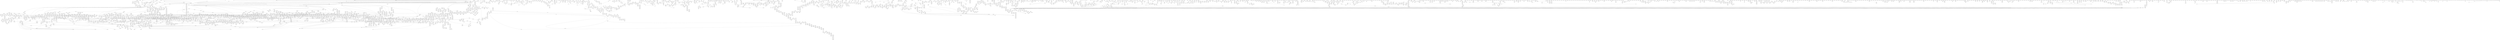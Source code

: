 digraph g
{

  /* list of nodes */
  "aam";
  "aas_1";
  "abgA";
  "abgB";
  "abgT";
  "acuI_1";
  "addA";
  "adh";
  "adh1";
  "aer_1";
  "aes";
  "agaS_1";
  "aglB_1";
  "aglB_2";
  "ahpD";
  "ahr";
  "aidA-I";
  "aidA-I_2";
  "ail";
  "ais_2";
  "algC_2";
  "allA";
  "alsB";
  "alsC";
  "alsE";
  "alsK";
  "amn_1";
  "ampC";
  "ampC_1";
  "ampC_2";
  "angR";
  "ansB_2";
  "ant1";
  "ant1_1";
  "ant1_2";
  "antA";
  "appY";
  "apxIB_1";
  "apxIB_2";
  "araC_1";
  "araE_2";
  "arcA_1";
  "arcC1_3";
  "arcC2_1";
  "argF_1";
  "argH_2";
  "argI";
  "argK";
  "argR";
  "argR_1";
  "aroD";
  "aroH_1";
  "arsB";
  "arsC_1";
  "arsR2";
  "artI";
  "aspA_1";
  "assT";
  "atoA";
  "atoB";
  "atoD";
  "atoE";
  "atsA_2";
  "atzF";
  "atzF_2";
  "bacC";
  "badR";
  "bag";
  "barA_2";
  "bcr_2";
  "bcsA_1";
  "bcsA_3";
  "bcsB_2";
  "bcsC_2";
  "bdcA";
  "bdcR";
  "bdhA";
  "besA";
  "betB_2";
  "bfd";
  "bfpA";
  "bfpB";
  "bfpB_1";
  "bfpB_2";
  "bfr";
  "bglA_1";
  "bglF_1";
  "bglH_1";
  "bin3";
  "bla";
  "blaNDM-1";
  "bla_1";
  "bla_2";
  "blc_1";
  "blc_2";
  "ble";
  "bmrA";
  "bolA";
  "bsdD";
  "bsdD_2";
  "bshA_1";
  "bshB1";
  "bshB1_1";
  "bspRIM";
  "btr_2";
  "btuB";
  "btuB_1";
  "btuB_2";
  "btuF_1";
  "bvgA_1";
  "bvgA_2";
  "cai";
  "caiT_1";
  "cas1";
  "cas3";
  "cas6f";
  "casA";
  "casA_2";
  "casC";
  "casC_2";
  "casD";
  "casD_2";
  "casE";
  "casE_2";
  "cat_1";
  "cat_2";
  "cba";
  "cbeA";
  "cbeA_1";
  "cbeA_2";
  "cbeA_3";
  "cbeA_4";
  "cbrB";
  "cbtA_1";
  "cbtA_2";
  "cbtA_3";
  "cbtA_4";
  "cbtA_5";
  "cca_1";
  "ccdA";
  "ccdB";
  "ccmK";
  "ccmK2";
  "ccmL";
  "ccpA";
  "cdaR_2";
  "cdiA";
  "cdiA_1";
  "cdiA_2";
  "cdiA_3";
  "cdiA_4";
  "cdiA_5";
  "cdsA_2";
  "celA";
  "cfaB";
  "cfaD";
  "cfaE";
  "chbA_1";
  "chbC_1";
  "chbG";
  "chiA";
  "chpB";
  "chpS";
  "cia";
  "cidA_2";
  "cirA_1";
  "cirA_2";
  "cirA_3";
  "citT_2";
  "clpB_1";
  "clpB_3";
  "clpP_2";
  "cma";
  "cmi";
  "cmoB_1";
  "cmpR_2";
  "cnl";
  "coaA_1";
  "cobS_2";
  "cobT_2";
  "codB_1";
  "codB_2";
  "col";
  "corA_2";
  "cotSA";
  "cph2_1";
  "cpsD";
  "cra_2";
  "crcB_1";
  "crfC_2";
  "crhR";
  "crt";
  "csdA";
  "csdA_2";
  "csdE_2";
  "cspB";
  "cspG_2";
  "cspJ";
  "csy1";
  "csy2";
  "csy3";
  "curA";
  "cusC_1";
  "cutA_2";
  "cvaA";
  "cvaC";
  "cycB";
  "cynR_2";
  "cynR_3";
  "cynR_4";
  "cynS";
  "cynT";
  "cysC_2";
  "cysD";
  "cysD_2";
  "cysE_1";
  "cysE_3";
  "cysH_3";
  "cysI_2";
  "cysJ_4";
  "cysN_2";
  "cytR_1";
  "dam_2";
  "dam_3";
  "dan";
  "dapA_2";
  "dapH_2";
  "dasR";
  "dcp_1";
  "dctB";
  "dctD_1";
  "dctD_2";
  "dctM";
  "dctM_1";
  "dctM_2";
  "dcuA_1";
  "dcuA_3";
  "dcuA_4";
  "dcuB_2";
  "dcuB_3";
  "dcuD_1";
  "dcuD_3";
  "dcuD_4";
  "dcuR_2";
  "ddpA";
  "ddpB";
  "ddpC";
  "ddpD";
  "ddpF";
  "ddpX";
  "ddrA";
  "degA";
  "degQ";
  "deoR_1";
  "der_1";
  "dfrA";
  "dfrD";
  "dgoA";
  "dgoA_1";
  "dgoA_2";
  "dgoD_2";
  "dgoK1_1";
  "dgoK1_2";
  "dgoT_2";
  "dgt_2";
  "dhaD";
  "dhaK_1";
  "dhaL_1";
  "dhaR_1";
  "dhbE";
  "dhfrI";
  "dhfrI_1";
  "dhfrI_2";
  "dinB1";
  "dinB1_1";
  "dinB1_2";
  "dinI_1";
  "dinJ";
  "dkgB_1";
  "dkgB_2";
  "dksA_2";
  "dksA_3";
  "dltC";
  "dmlA";
  "dnaB_1";
  "dnaB_2";
  "dnaE1";
  "dnaG_2";
  "dnaG_3";
  "dnaJ_1";
  "dnaQ_2";
  "dnaT_1";
  "dnaT_2";
  "doc";
  "dosC";
  "dpnA_1";
  "dpnA_2";
  "dppB_1";
  "dprA_2";
  "dsbI";
  "dsbL";
  "dxs_1";
  "eae";
  "ecdB";
  "ecdB_2";
  "ecfA1_1";
  "ecfA1_2";
  "ecfT";
  "ecpD";
  "ecpR_1";
  "ecpR_2";
  "edcC";
  "edcC_2";
  "efpA";
  "ehaG";
  "ehaG_1";
  "elaD";
  "elfA";
  "elfC";
  "elfC_1";
  "elfC_2";
  "elfC_3";
  "elfD";
  "elfG_1";
  "elfG_2";
  "elmGT";
  "eltA";
  "eltB";
  "emrB_1";
  "emrE_1";
  "emrE_2";
  "emrK_3";
  "eno";
  "eno_1";
  "entD";
  "entF";
  "entF_1";
  "epsC";
  "epsD_1";
  "epsE_2";
  "epsE_4";
  "epsG_1";
  "epsJ_2";
  "epsM";
  "epsM_1";
  "era_1";
  "era_2";
  "era_3";
  "era_5";
  "erm";
  "eryA";
  "esiB_1";
  "esiB_2";
  "etfA_3";
  "etfB_1";
  "etfB_3";
  "etk";
  "etp";
  "exsA";
  "exuT_1";
  "fabF_1";
  "fabF_2";
  "fabG_2";
  "fabR";
  "fadH_2";
  "fadL";
  "fbaA_3";
  "fbpC2";
  "fcl_2";
  "fcuA";
  "fdtA";
  "fdtB";
  "fdtC";
  "feaB";
  "feaR";
  "fecA_1";
  "fecB";
  "fecC";
  "fecD";
  "fecE";
  "fecI";
  "fenF";
  "fepA";
  "fepA_1";
  "fepB";
  "fepC_2";
  "fes";
  "fes_1";
  "fes_2";
  "feuC";
  "fhlA_2";
  "fhuA";
  "fhuA_1";
  "fhuA_2";
  "fhuC_2";
  "fhuD_2";
  "fic_2";
  "fic_3";
  "fimA_2";
  "fimC_2";
  "finO";
  "fiu_1";
  "fiu_2";
  "fixX_2";
  "fixX_4";
  "flgB_1";
  "flgC_1";
  "flgD_1";
  "flgE_1";
  "flgF_1";
  "flgG_1";
  "flgH_1";
  "flgI_1";
  "flgJ_1";
  "flgK_1";
  "flgL_1";
  "flhB_1";
  "fliC";
  "fliC1";
  "fliC2";
  "fliD";
  "fliD_1";
  "fliE_2";
  "fliF_1";
  "fliG_1";
  "fliI_2";
  "fliN_1";
  "fliP_1";
  "fliP_2";
  "fliS_2";
  "fliY";
  "flu_1";
  "flu_2";
  "focB";
  "focC_2";
  "folK";
  "folP_2";
  "folP_3";
  "fosA";
  "frdD_1";
  "frlB";
  "frlD";
  "fruA_2";
  "fruA_3";
  "frwD_2";
  "ftsB_2";
  "fucA_2";
  "fucA_3";
  "fucA_4";
  "fucI_2";
  "fucK_2";
  "fucO";
  "fucO_2";
  "fucP_1";
  "fucP_3";
  "fucU_2";
  "fyuA";
  "gabR";
  "gadA";
  "gadB";
  "gadW_1";
  "gadW_2";
  "gadX_1";
  "gadX_3";
  "galD";
  "galE_2";
  "galM_3";
  "garD_1";
  "garD_2";
  "garD_3";
  "garR_3";
  "gatB_1";
  "gatC_1";
  "gatY_2";
  "gbpR";
  "gcl_2";
  "gcvA";
  "gcvA_2";
  "gfcA";
  "gfcB_2";
  "glcR_1";
  "glcR_2";
  "glgM";
  "glgS_2";
  "glmM_1";
  "glmM_2";
  "glmU_1";
  "glpP";
  "glpP_2";
  "glpR_1";
  "glpR_2";
  "glpR_4";
  "gltC_4";
  "gltS_1";
  "glxK_2";
  "glxR_2";
  "gmd_2";
  "gmm_2";
  "gno";
  "gntK_2";
  "gntP";
  "gntP_1";
  "gntR_1";
  "gntR_2";
  "gnu_2";
  "gpFI";
  "gpFI_1";
  "gpFI_2";
  "groL2";
  "groL_1";
  "groL_2";
  "group_1";
  "group_10";
  "group_100";
  "group_1014";
  "group_1015";
  "group_102";
  "group_1029";
  "group_1030";
  "group_1031";
  "group_1043";
  "group_1044";
  "group_1047";
  "group_1048";
  "group_1049";
  "group_1050";
  "group_1051";
  "group_1052";
  "group_1053";
  "group_1054";
  "group_1055";
  "group_1056";
  "group_106";
  "group_1072";
  "group_108";
  "group_1087";
  "group_1088";
  "group_1094";
  "group_11";
  "group_1101";
  "group_1103";
  "group_1104";
  "group_1106";
  "group_1107";
  "group_1108";
  "group_111";
  "group_1113";
  "group_112";
  "group_1121";
  "group_1122";
  "group_1127";
  "group_1130";
  "group_1136";
  "group_1137";
  "group_1138";
  "group_1139";
  "group_114";
  "group_1140";
  "group_1141";
  "group_1142";
  "group_1143";
  "group_1144";
  "group_115";
  "group_117";
  "group_1172";
  "group_1173";
  "group_118";
  "group_1182";
  "group_1185";
  "group_119";
  "group_1194";
  "group_1195";
  "group_12";
  "group_120";
  "group_1201";
  "group_1202";
  "group_1203";
  "group_121";
  "group_122";
  "group_123";
  "group_1233";
  "group_1234";
  "group_1235";
  "group_1236";
  "group_124";
  "group_1242";
  "group_125";
  "group_1251";
  "group_126";
  "group_1262";
  "group_1263";
  "group_1266";
  "group_1268";
  "group_127";
  "group_1270";
  "group_1271";
  "group_1273";
  "group_128";
  "group_129";
  "group_1296";
  "group_1297";
  "group_1299";
  "group_13";
  "group_130";
  "group_1300";
  "group_1301";
  "group_1302";
  "group_1303";
  "group_1305";
  "group_1306";
  "group_131";
  "group_1310";
  "group_132";
  "group_1328";
  "group_134";
  "group_135";
  "group_1364";
  "group_1377";
  "group_1381";
  "group_1388";
  "group_1389";
  "group_1390";
  "group_1391";
  "group_1396";
  "group_14";
  "group_140";
  "group_1409";
  "group_1410";
  "group_1411";
  "group_1412";
  "group_1415";
  "group_142";
  "group_1422";
  "group_143";
  "group_144";
  "group_1443";
  "group_1449";
  "group_145";
  "group_146";
  "group_1462";
  "group_1469";
  "group_147";
  "group_148";
  "group_149";
  "group_15";
  "group_150";
  "group_1503";
  "group_151";
  "group_1529";
  "group_1533";
  "group_1536";
  "group_154";
  "group_1544";
  "group_155";
  "group_1552";
  "group_1555";
  "group_156";
  "group_1562";
  "group_1563";
  "group_1576";
  "group_158";
  "group_1580";
  "group_1581";
  "group_1582";
  "group_1583";
  "group_1584";
  "group_159";
  "group_1598";
  "group_1599";
  "group_16";
  "group_160";
  "group_161";
  "group_162";
  "group_1629";
  "group_163";
  "group_1630";
  "group_1631";
  "group_1632";
  "group_1633";
  "group_1634";
  "group_1637";
  "group_1638";
  "group_164";
  "group_1640";
  "group_1641";
  "group_1642";
  "group_1643";
  "group_1648";
  "group_1649";
  "group_165";
  "group_1650";
  "group_1652";
  "group_1653";
  "group_1655";
  "group_1659";
  "group_166";
  "group_1660";
  "group_1661";
  "group_1662";
  "group_1663";
  "group_1664";
  "group_1666";
  "group_1668";
  "group_167";
  "group_1671";
  "group_1674";
  "group_1678";
  "group_168";
  "group_1680";
  "group_1681";
  "group_1682";
  "group_1683";
  "group_1687";
  "group_1689";
  "group_169";
  "group_1693";
  "group_1694";
  "group_1695";
  "group_1696";
  "group_1697";
  "group_1698";
  "group_1699";
  "group_17";
  "group_170";
  "group_1702";
  "group_1704";
  "group_1705";
  "group_1706";
  "group_1707";
  "group_1708";
  "group_1709";
  "group_1713";
  "group_1714";
  "group_1715";
  "group_1716";
  "group_1719";
  "group_172";
  "group_1720";
  "group_1721";
  "group_1722";
  "group_1723";
  "group_1724";
  "group_1725";
  "group_1726";
  "group_1727";
  "group_1728";
  "group_1729";
  "group_173";
  "group_1730";
  "group_1731";
  "group_1732";
  "group_1733";
  "group_174";
  "group_1740";
  "group_1741";
  "group_1743";
  "group_1744";
  "group_1747";
  "group_1749";
  "group_175";
  "group_1750";
  "group_1751";
  "group_1753";
  "group_1754";
  "group_1756";
  "group_1757";
  "group_1758";
  "group_1759";
  "group_176";
  "group_1761";
  "group_1762";
  "group_1764";
  "group_1765";
  "group_1766";
  "group_1767";
  "group_1768";
  "group_1769";
  "group_177";
  "group_1771";
  "group_1772";
  "group_1773";
  "group_1774";
  "group_1776";
  "group_1777";
  "group_1779";
  "group_178";
  "group_1782";
  "group_1784";
  "group_1785";
  "group_1786";
  "group_1787";
  "group_179";
  "group_1793";
  "group_1794";
  "group_1796";
  "group_1798";
  "group_1799";
  "group_18";
  "group_180";
  "group_1801";
  "group_1802";
  "group_1803";
  "group_1804";
  "group_1805";
  "group_1806";
  "group_1807";
  "group_1808";
  "group_1809";
  "group_181";
  "group_1810";
  "group_1812";
  "group_1813";
  "group_1815";
  "group_1816";
  "group_1817";
  "group_1818";
  "group_182";
  "group_1824";
  "group_1826";
  "group_1828";
  "group_1829";
  "group_183";
  "group_1830";
  "group_1831";
  "group_1832";
  "group_1835";
  "group_1836";
  "group_1837";
  "group_1838";
  "group_184";
  "group_1840";
  "group_1841";
  "group_1844";
  "group_1845";
  "group_1848";
  "group_185";
  "group_1851";
  "group_1852";
  "group_1853";
  "group_1854";
  "group_1857";
  "group_1858";
  "group_1859";
  "group_186";
  "group_1860";
  "group_1861";
  "group_1862";
  "group_1863";
  "group_1864";
  "group_1865";
  "group_1866";
  "group_1867";
  "group_1868";
  "group_1869";
  "group_187";
  "group_1870";
  "group_1871";
  "group_1872";
  "group_1873";
  "group_1874";
  "group_1875";
  "group_1876";
  "group_1877";
  "group_1879";
  "group_1880";
  "group_1881";
  "group_1882";
  "group_1883";
  "group_1884";
  "group_1886";
  "group_1887";
  "group_1888";
  "group_1889";
  "group_1890";
  "group_1891";
  "group_1894";
  "group_1895";
  "group_1896";
  "group_1899";
  "group_1900";
  "group_1901";
  "group_1902";
  "group_1903";
  "group_1904";
  "group_1905";
  "group_1906";
  "group_1907";
  "group_1909";
  "group_191";
  "group_1910";
  "group_1911";
  "group_1912";
  "group_1913";
  "group_1915";
  "group_1916";
  "group_1917";
  "group_1918";
  "group_1919";
  "group_192";
  "group_1920";
  "group_1921";
  "group_1922";
  "group_1923";
  "group_1925";
  "group_1927";
  "group_1928";
  "group_1929";
  "group_193";
  "group_1930";
  "group_1931";
  "group_1932";
  "group_1933";
  "group_1935";
  "group_1936";
  "group_1937";
  "group_1938";
  "group_1939";
  "group_194";
  "group_1940";
  "group_1947";
  "group_1948";
  "group_1949";
  "group_195";
  "group_1950";
  "group_1951";
  "group_1952";
  "group_1953";
  "group_1954";
  "group_1955";
  "group_1956";
  "group_1957";
  "group_1960";
  "group_1962";
  "group_1963";
  "group_1964";
  "group_1968";
  "group_1969";
  "group_1970";
  "group_1971";
  "group_1972";
  "group_1973";
  "group_1974";
  "group_1976";
  "group_1977";
  "group_1978";
  "group_1979";
  "group_1980";
  "group_1981";
  "group_1982";
  "group_1984";
  "group_1985";
  "group_1986";
  "group_1987";
  "group_1988";
  "group_1989";
  "group_199";
  "group_1990";
  "group_1991";
  "group_1992";
  "group_1993";
  "group_1994";
  "group_1996";
  "group_1997";
  "group_1998";
  "group_1999";
  "group_2";
  "group_200";
  "group_2000";
  "group_2001";
  "group_2002";
  "group_2003";
  "group_2004";
  "group_2005";
  "group_2006";
  "group_2007";
  "group_2009";
  "group_2010";
  "group_2011";
  "group_2012";
  "group_2013";
  "group_2014";
  "group_2015";
  "group_2017";
  "group_2018";
  "group_2019";
  "group_202";
  "group_2020";
  "group_2022";
  "group_2024";
  "group_2025";
  "group_2026";
  "group_2028";
  "group_2029";
  "group_2030";
  "group_2031";
  "group_2032";
  "group_2033";
  "group_2034";
  "group_2035";
  "group_2036";
  "group_2039";
  "group_2040";
  "group_2041";
  "group_2042";
  "group_205";
  "group_2051";
  "group_2053";
  "group_2059";
  "group_2060";
  "group_2061";
  "group_2062";
  "group_2063";
  "group_2064";
  "group_2065";
  "group_207";
  "group_2071";
  "group_2074";
  "group_2075";
  "group_2076";
  "group_2077";
  "group_2078";
  "group_208";
  "group_2081";
  "group_2082";
  "group_2084";
  "group_2085";
  "group_2086";
  "group_209";
  "group_2091";
  "group_2092";
  "group_2093";
  "group_2094";
  "group_2095";
  "group_2096";
  "group_2097";
  "group_2098";
  "group_2099";
  "group_210";
  "group_2100";
  "group_2101";
  "group_2102";
  "group_2103";
  "group_2104";
  "group_2105";
  "group_2106";
  "group_2108";
  "group_2109";
  "group_211";
  "group_2110";
  "group_2111";
  "group_2114";
  "group_2115";
  "group_2116";
  "group_2117";
  "group_2118";
  "group_2119";
  "group_212";
  "group_2120";
  "group_2121";
  "group_2123";
  "group_2124";
  "group_2125";
  "group_2126";
  "group_2127";
  "group_2128";
  "group_2129";
  "group_2130";
  "group_2131";
  "group_2132";
  "group_2133";
  "group_2134";
  "group_2136";
  "group_2137";
  "group_2138";
  "group_2139";
  "group_2144";
  "group_2145";
  "group_2146";
  "group_2147";
  "group_2148";
  "group_215";
  "group_2150";
  "group_2151";
  "group_2152";
  "group_2153";
  "group_2154";
  "group_2157";
  "group_2158";
  "group_216";
  "group_2161";
  "group_2162";
  "group_2164";
  "group_2165";
  "group_2166";
  "group_2167";
  "group_2169";
  "group_2171";
  "group_2172";
  "group_2173";
  "group_2175";
  "group_2176";
  "group_2177";
  "group_2179";
  "group_218";
  "group_2180";
  "group_2184";
  "group_2185";
  "group_2189";
  "group_219";
  "group_2190";
  "group_2191";
  "group_2193";
  "group_2194";
  "group_2195";
  "group_2196";
  "group_2197";
  "group_2199";
  "group_220";
  "group_2200";
  "group_2202";
  "group_2207";
  "group_2208";
  "group_2212";
  "group_2214";
  "group_2215";
  "group_2216";
  "group_2217";
  "group_2218";
  "group_2219";
  "group_222";
  "group_2220";
  "group_2221";
  "group_2222";
  "group_2223";
  "group_2224";
  "group_2225";
  "group_2226";
  "group_2227";
  "group_2229";
  "group_2230";
  "group_2231";
  "group_2232";
  "group_2233";
  "group_2234";
  "group_2236";
  "group_2237";
  "group_2238";
  "group_2239";
  "group_2240";
  "group_2242";
  "group_2246";
  "group_2248";
  "group_2249";
  "group_225";
  "group_2250";
  "group_2251";
  "group_2257";
  "group_2261";
  "group_2262";
  "group_2263";
  "group_2264";
  "group_2265";
  "group_2266";
  "group_2267";
  "group_2268";
  "group_2269";
  "group_2270";
  "group_2271";
  "group_2272";
  "group_2274";
  "group_2276";
  "group_2277";
  "group_2280";
  "group_2281";
  "group_2282";
  "group_2283";
  "group_2288";
  "group_229";
  "group_2290";
  "group_2296";
  "group_2297";
  "group_2298";
  "group_2299";
  "group_23";
  "group_2300";
  "group_2301";
  "group_2302";
  "group_2303";
  "group_2304";
  "group_2305";
  "group_2306";
  "group_2307";
  "group_2308";
  "group_2309";
  "group_2310";
  "group_2311";
  "group_2312";
  "group_2313";
  "group_2314";
  "group_2315";
  "group_2316";
  "group_2317";
  "group_2318";
  "group_2319";
  "group_2320";
  "group_2321";
  "group_2322";
  "group_2325";
  "group_2326";
  "group_2327";
  "group_2330";
  "group_2335";
  "group_2337";
  "group_2340";
  "group_2342";
  "group_2343";
  "group_2344";
  "group_2345";
  "group_2346";
  "group_2347";
  "group_2348";
  "group_2349";
  "group_2350";
  "group_2351";
  "group_2352";
  "group_2355";
  "group_2358";
  "group_2359";
  "group_2363";
  "group_2365";
  "group_2367";
  "group_2369";
  "group_2372";
  "group_2373";
  "group_2374";
  "group_2376";
  "group_2377";
  "group_2378";
  "group_238";
  "group_2381";
  "group_2384";
  "group_2387";
  "group_2390";
  "group_2392";
  "group_2397";
  "group_2398";
  "group_2399";
  "group_24";
  "group_240";
  "group_2400";
  "group_2401";
  "group_2402";
  "group_2410";
  "group_2411";
  "group_2412";
  "group_2413";
  "group_2414";
  "group_2416";
  "group_2417";
  "group_2418";
  "group_2421";
  "group_2422";
  "group_2426";
  "group_2427";
  "group_2428";
  "group_2431";
  "group_2432";
  "group_2433";
  "group_2435";
  "group_2438";
  "group_2443";
  "group_2444";
  "group_2445";
  "group_2446";
  "group_2447";
  "group_2448";
  "group_2449";
  "group_2451";
  "group_2452";
  "group_2456";
  "group_2457";
  "group_2458";
  "group_2459";
  "group_246";
  "group_2460";
  "group_2461";
  "group_2462";
  "group_2463";
  "group_2464";
  "group_2465";
  "group_2466";
  "group_2467";
  "group_2468";
  "group_2469";
  "group_247";
  "group_2470";
  "group_2471";
  "group_2472";
  "group_2473";
  "group_2474";
  "group_2475";
  "group_2476";
  "group_2477";
  "group_2479";
  "group_248";
  "group_2480";
  "group_2482";
  "group_2483";
  "group_2484";
  "group_2485";
  "group_249";
  "group_2490";
  "group_2491";
  "group_2492";
  "group_25";
  "group_250";
  "group_2500";
  "group_2501";
  "group_2502";
  "group_2504";
  "group_2505";
  "group_2506";
  "group_2508";
  "group_2509";
  "group_251";
  "group_2511";
  "group_252";
  "group_2524";
  "group_2525";
  "group_2526";
  "group_2528";
  "group_253";
  "group_2532";
  "group_2535";
  "group_2536";
  "group_2538";
  "group_254";
  "group_2541";
  "group_2542";
  "group_2545";
  "group_2546";
  "group_2549";
  "group_2550";
  "group_2553";
  "group_2554";
  "group_2556";
  "group_2557";
  "group_2558";
  "group_2559";
  "group_2560";
  "group_2564";
  "group_2565";
  "group_2566";
  "group_2568";
  "group_2570";
  "group_2571";
  "group_2572";
  "group_2574";
  "group_2576";
  "group_2577";
  "group_258";
  "group_2580";
  "group_2581";
  "group_2582";
  "group_2583";
  "group_2585";
  "group_2588";
  "group_2589";
  "group_259";
  "group_2593";
  "group_2595";
  "group_26";
  "group_260";
  "group_2609";
  "group_261";
  "group_2610";
  "group_262";
  "group_2620";
  "group_2621";
  "group_2623";
  "group_2624";
  "group_2626";
  "group_263";
  "group_2630";
  "group_2631";
  "group_2633";
  "group_2634";
  "group_264";
  "group_2641";
  "group_2642";
  "group_2643";
  "group_2644";
  "group_2645";
  "group_2646";
  "group_2647";
  "group_2650";
  "group_2655";
  "group_2656";
  "group_2657";
  "group_2658";
  "group_2664";
  "group_2665";
  "group_2666";
  "group_2667";
  "group_2668";
  "group_2669";
  "group_267";
  "group_2670";
  "group_2671";
  "group_2672";
  "group_2673";
  "group_2675";
  "group_268";
  "group_2680";
  "group_2681";
  "group_2682";
  "group_2683";
  "group_2686";
  "group_2687";
  "group_2688";
  "group_2689";
  "group_269";
  "group_2690";
  "group_2691";
  "group_2692";
  "group_2693";
  "group_2694";
  "group_2695";
  "group_2696";
  "group_2697";
  "group_2698";
  "group_2699";
  "group_27";
  "group_270";
  "group_2700";
  "group_2702";
  "group_2703";
  "group_2704";
  "group_2705";
  "group_2706";
  "group_2707";
  "group_2709";
  "group_271";
  "group_2711";
  "group_2712";
  "group_272";
  "group_2720";
  "group_2725";
  "group_2726";
  "group_2727";
  "group_2728";
  "group_273";
  "group_2730";
  "group_2731";
  "group_2732";
  "group_2733";
  "group_274";
  "group_2742";
  "group_2743";
  "group_275";
  "group_2753";
  "group_2754";
  "group_2755";
  "group_2757";
  "group_2758";
  "group_2759";
  "group_2760";
  "group_2761";
  "group_2762";
  "group_2763";
  "group_2764";
  "group_2765";
  "group_2766";
  "group_2767";
  "group_2768";
  "group_2769";
  "group_277";
  "group_2770";
  "group_2771";
  "group_2772";
  "group_2774";
  "group_2776";
  "group_2777";
  "group_2779";
  "group_278";
  "group_2780";
  "group_2781";
  "group_2782";
  "group_2783";
  "group_2784";
  "group_2785";
  "group_2786";
  "group_2787";
  "group_2788";
  "group_2789";
  "group_279";
  "group_2790";
  "group_2792";
  "group_2793";
  "group_2794";
  "group_2795";
  "group_2796";
  "group_2797";
  "group_2798";
  "group_2799";
  "group_28";
  "group_2800";
  "group_2801";
  "group_2802";
  "group_2803";
  "group_2804";
  "group_2805";
  "group_2806";
  "group_2807";
  "group_2808";
  "group_2809";
  "group_281";
  "group_2810";
  "group_2811";
  "group_2812";
  "group_2815";
  "group_2816";
  "group_2817";
  "group_2818";
  "group_2819";
  "group_2820";
  "group_2821";
  "group_2822";
  "group_2823";
  "group_2824";
  "group_2826";
  "group_2827";
  "group_2828";
  "group_2829";
  "group_2830";
  "group_2831";
  "group_2832";
  "group_2833";
  "group_2834";
  "group_2835";
  "group_2836";
  "group_2838";
  "group_2839";
  "group_2840";
  "group_2841";
  "group_2842";
  "group_2843";
  "group_2844";
  "group_2845";
  "group_2846";
  "group_2847";
  "group_2848";
  "group_2849";
  "group_285";
  "group_2850";
  "group_2852";
  "group_2855";
  "group_2856";
  "group_2857";
  "group_2858";
  "group_2859";
  "group_2861";
  "group_2862";
  "group_2863";
  "group_2864";
  "group_2865";
  "group_2866";
  "group_2867";
  "group_2868";
  "group_2869";
  "group_287";
  "group_2870";
  "group_2871";
  "group_2872";
  "group_2873";
  "group_2875";
  "group_2876";
  "group_2878";
  "group_2879";
  "group_2881";
  "group_2882";
  "group_2883";
  "group_2885";
  "group_2886";
  "group_2887";
  "group_2888";
  "group_2889";
  "group_2891";
  "group_2892";
  "group_2893";
  "group_2894";
  "group_2895";
  "group_2898";
  "group_2899";
  "group_29";
  "group_2900";
  "group_2902";
  "group_2903";
  "group_2904";
  "group_2909";
  "group_2910";
  "group_2911";
  "group_2913";
  "group_2914";
  "group_2918";
  "group_2920";
  "group_2921";
  "group_2922";
  "group_2923";
  "group_2924";
  "group_2925";
  "group_2926";
  "group_2927";
  "group_2928";
  "group_2929";
  "group_2930";
  "group_2931";
  "group_2932";
  "group_2933";
  "group_2934";
  "group_2935";
  "group_2936";
  "group_2937";
  "group_2938";
  "group_2939";
  "group_2941";
  "group_2942";
  "group_2943";
  "group_2944";
  "group_2945";
  "group_2946";
  "group_2947";
  "group_2948";
  "group_2949";
  "group_2950";
  "group_2952";
  "group_2953";
  "group_2954";
  "group_2955";
  "group_2956";
  "group_2957";
  "group_2958";
  "group_2959";
  "group_2965";
  "group_2967";
  "group_2968";
  "group_2974";
  "group_2975";
  "group_2977";
  "group_2978";
  "group_2979";
  "group_2981";
  "group_2982";
  "group_2983";
  "group_2984";
  "group_2986";
  "group_2988";
  "group_2989";
  "group_2990";
  "group_2991";
  "group_2992";
  "group_2993";
  "group_2994";
  "group_2995";
  "group_2996";
  "group_2997";
  "group_2998";
  "group_2999";
  "group_3";
  "group_30";
  "group_300";
  "group_3000";
  "group_3001";
  "group_3002";
  "group_3003";
  "group_3004";
  "group_3005";
  "group_3006";
  "group_3007";
  "group_3008";
  "group_3009";
  "group_301";
  "group_3016";
  "group_3021";
  "group_3023";
  "group_3028";
  "group_3029";
  "group_303";
  "group_3030";
  "group_3031";
  "group_304";
  "group_3040";
  "group_3044";
  "group_3047";
  "group_3048";
  "group_305";
  "group_3052";
  "group_3055";
  "group_3057";
  "group_3058";
  "group_3059";
  "group_3060";
  "group_3061";
  "group_3065";
  "group_3066";
  "group_3067";
  "group_3068";
  "group_3069";
  "group_3070";
  "group_3071";
  "group_3073";
  "group_3075";
  "group_3076";
  "group_3077";
  "group_3078";
  "group_3080";
  "group_3081";
  "group_3082";
  "group_3084";
  "group_3086";
  "group_3087";
  "group_3088";
  "group_3089";
  "group_3090";
  "group_3091";
  "group_3092";
  "group_3093";
  "group_3094";
  "group_3095";
  "group_3096";
  "group_3097";
  "group_3098";
  "group_3099";
  "group_31";
  "group_310";
  "group_3100";
  "group_3101";
  "group_3102";
  "group_3103";
  "group_3104";
  "group_3105";
  "group_3106";
  "group_3107";
  "group_3108";
  "group_3109";
  "group_3110";
  "group_3111";
  "group_3113";
  "group_3114";
  "group_3115";
  "group_3116";
  "group_3117";
  "group_3118";
  "group_3119";
  "group_3120";
  "group_3121";
  "group_3122";
  "group_3124";
  "group_3126";
  "group_3129";
  "group_313";
  "group_3131";
  "group_3133";
  "group_3134";
  "group_3135";
  "group_3136";
  "group_3137";
  "group_3138";
  "group_314";
  "group_3147";
  "group_3149";
  "group_315";
  "group_3152";
  "group_3153";
  "group_3154";
  "group_3155";
  "group_3156";
  "group_3157";
  "group_3159";
  "group_316";
  "group_3160";
  "group_3161";
  "group_3162";
  "group_3163";
  "group_3164";
  "group_3165";
  "group_3166";
  "group_3168";
  "group_3169";
  "group_3170";
  "group_3171";
  "group_3172";
  "group_3173";
  "group_3174";
  "group_3175";
  "group_3176";
  "group_3177";
  "group_3178";
  "group_3179";
  "group_3180";
  "group_3182";
  "group_3183";
  "group_3184";
  "group_3185";
  "group_3186";
  "group_3187";
  "group_3189";
  "group_3190";
  "group_3192";
  "group_3193";
  "group_3194";
  "group_3195";
  "group_3196";
  "group_3197";
  "group_3198";
  "group_3200";
  "group_3201";
  "group_3202";
  "group_3204";
  "group_3205";
  "group_3208";
  "group_3211";
  "group_3213";
  "group_3215";
  "group_3216";
  "group_3219";
  "group_3220";
  "group_3221";
  "group_3222";
  "group_3223";
  "group_3224";
  "group_3225";
  "group_3226";
  "group_3227";
  "group_3229";
  "group_3230";
  "group_3231";
  "group_3232";
  "group_3233";
  "group_3234";
  "group_3235";
  "group_3236";
  "group_3238";
  "group_3239";
  "group_3240";
  "group_3241";
  "group_3243";
  "group_3244";
  "group_3245";
  "group_3247";
  "group_3248";
  "group_3249";
  "group_3257";
  "group_3260";
  "group_3261";
  "group_3262";
  "group_3263";
  "group_3265";
  "group_3266";
  "group_3267";
  "group_3269";
  "group_3274";
  "group_3275";
  "group_3276";
  "group_3279";
  "group_328";
  "group_3280";
  "group_3281";
  "group_3287";
  "group_3288";
  "group_3289";
  "group_329";
  "group_3290";
  "group_3292";
  "group_3293";
  "group_3294";
  "group_3295";
  "group_3296";
  "group_3297";
  "group_33";
  "group_3310";
  "group_3311";
  "group_3312";
  "group_3314";
  "group_3316";
  "group_3317";
  "group_3318";
  "group_3319";
  "group_332";
  "group_3320";
  "group_3321";
  "group_3322";
  "group_3323";
  "group_3324";
  "group_3325";
  "group_3326";
  "group_3327";
  "group_3328";
  "group_3329";
  "group_333";
  "group_3330";
  "group_3332";
  "group_3333";
  "group_3334";
  "group_3335";
  "group_3336";
  "group_3337";
  "group_3338";
  "group_3339";
  "group_3340";
  "group_3341";
  "group_3342";
  "group_3343";
  "group_3344";
  "group_3345";
  "group_3346";
  "group_3347";
  "group_3348";
  "group_3349";
  "group_3350";
  "group_3351";
  "group_3352";
  "group_3353";
  "group_3354";
  "group_3355";
  "group_3356";
  "group_3357";
  "group_3358";
  "group_3359";
  "group_3360";
  "group_3361";
  "group_3362";
  "group_3363";
  "group_3364";
  "group_3365";
  "group_3366";
  "group_3367";
  "group_3368";
  "group_3369";
  "group_3370";
  "group_3371";
  "group_3372";
  "group_3373";
  "group_3374";
  "group_3375";
  "group_3376";
  "group_3377";
  "group_3378";
  "group_3379";
  "group_3380";
  "group_3381";
  "group_3386";
  "group_3387";
  "group_3389";
  "group_3390";
  "group_3393";
  "group_3394";
  "group_3395";
  "group_3396";
  "group_3397";
  "group_3399";
  "group_34";
  "group_3403";
  "group_3404";
  "group_3405";
  "group_3406";
  "group_3407";
  "group_3409";
  "group_3410";
  "group_3411";
  "group_3415";
  "group_3416";
  "group_3417";
  "group_3418";
  "group_3424";
  "group_3426";
  "group_3427";
  "group_3431";
  "group_3433";
  "group_3435";
  "group_3436";
  "group_3438";
  "group_3439";
  "group_3440";
  "group_3441";
  "group_3442";
  "group_3447";
  "group_3448";
  "group_3449";
  "group_3451";
  "group_3452";
  "group_3453";
  "group_3454";
  "group_3455";
  "group_3456";
  "group_3457";
  "group_3458";
  "group_3459";
  "group_3460";
  "group_3461";
  "group_3462";
  "group_3463";
  "group_3464";
  "group_3465";
  "group_3466";
  "group_3467";
  "group_3468";
  "group_3469";
  "group_347";
  "group_3470";
  "group_3471";
  "group_3472";
  "group_3473";
  "group_3474";
  "group_3475";
  "group_3476";
  "group_3477";
  "group_3478";
  "group_3479";
  "group_3480";
  "group_3481";
  "group_3482";
  "group_3483";
  "group_3484";
  "group_3485";
  "group_3486";
  "group_3487";
  "group_3488";
  "group_3489";
  "group_3490";
  "group_3491";
  "group_3492";
  "group_3493";
  "group_3496";
  "group_3498";
  "group_3499";
  "group_350";
  "group_3501";
  "group_3502";
  "group_3503";
  "group_3504";
  "group_3505";
  "group_3507";
  "group_3508";
  "group_3513";
  "group_3516";
  "group_3517";
  "group_3518";
  "group_3519";
  "group_352";
  "group_3520";
  "group_3521";
  "group_3523";
  "group_3524";
  "group_3525";
  "group_3526";
  "group_3527";
  "group_3528";
  "group_3529";
  "group_3530";
  "group_3531";
  "group_3532";
  "group_3533";
  "group_3534";
  "group_3535";
  "group_3536";
  "group_3537";
  "group_3538";
  "group_3540";
  "group_3542";
  "group_3543";
  "group_3544";
  "group_3545";
  "group_3547";
  "group_3549";
  "group_3550";
  "group_3551";
  "group_3552";
  "group_3553";
  "group_3555";
  "group_3556";
  "group_3557";
  "group_3559";
  "group_3560";
  "group_3562";
  "group_3563";
  "group_3564";
  "group_3565";
  "group_3566";
  "group_3567";
  "group_3568";
  "group_3572";
  "group_3573";
  "group_3574";
  "group_3575";
  "group_3579";
  "group_3580";
  "group_3582";
  "group_3583";
  "group_3585";
  "group_3587";
  "group_3589";
  "group_3593";
  "group_3594";
  "group_3595";
  "group_3596";
  "group_36";
  "group_360";
  "group_3602";
  "group_3603";
  "group_3604";
  "group_3606";
  "group_3607";
  "group_3608";
  "group_3609";
  "group_361";
  "group_3610";
  "group_3611";
  "group_3612";
  "group_3613";
  "group_3614";
  "group_3615";
  "group_3616";
  "group_3617";
  "group_3618";
  "group_3619";
  "group_3620";
  "group_3621";
  "group_3622";
  "group_3623";
  "group_3626";
  "group_3627";
  "group_3628";
  "group_3629";
  "group_3630";
  "group_3631";
  "group_3632";
  "group_3633";
  "group_3636";
  "group_3637";
  "group_3639";
  "group_3641";
  "group_3642";
  "group_3643";
  "group_3644";
  "group_3645";
  "group_3646";
  "group_3647";
  "group_3648";
  "group_3649";
  "group_365";
  "group_3650";
  "group_3651";
  "group_3652";
  "group_3653";
  "group_3654";
  "group_3655";
  "group_3656";
  "group_3657";
  "group_3658";
  "group_3659";
  "group_366";
  "group_3660";
  "group_3661";
  "group_3662";
  "group_3663";
  "group_3665";
  "group_3666";
  "group_3667";
  "group_3668";
  "group_3669";
  "group_367";
  "group_3670";
  "group_3671";
  "group_3672";
  "group_3673";
  "group_3675";
  "group_3677";
  "group_3679";
  "group_3680";
  "group_3681";
  "group_3682";
  "group_3683";
  "group_3684";
  "group_3686";
  "group_3687";
  "group_3688";
  "group_3689";
  "group_369";
  "group_3690";
  "group_3692";
  "group_3693";
  "group_3694";
  "group_3695";
  "group_3696";
  "group_3700";
  "group_3701";
  "group_3702";
  "group_3703";
  "group_3706";
  "group_3715";
  "group_3716";
  "group_3717";
  "group_3718";
  "group_3719";
  "group_3721";
  "group_3722";
  "group_3723";
  "group_3724";
  "group_3725";
  "group_3726";
  "group_3727";
  "group_3728";
  "group_3729";
  "group_3730";
  "group_3731";
  "group_3732";
  "group_3733";
  "group_3735";
  "group_3736";
  "group_3738";
  "group_3739";
  "group_3742";
  "group_3746";
  "group_3747";
  "group_3748";
  "group_375";
  "group_3750";
  "group_3751";
  "group_3753";
  "group_3754";
  "group_3755";
  "group_3756";
  "group_3757";
  "group_3758";
  "group_3759";
  "group_3760";
  "group_3763";
  "group_3765";
  "group_3768";
  "group_3771";
  "group_3772";
  "group_3773";
  "group_3774";
  "group_3777";
  "group_3778";
  "group_3779";
  "group_3780";
  "group_3782";
  "group_3784";
  "group_3785";
  "group_3786";
  "group_3787";
  "group_3789";
  "group_3792";
  "group_3793";
  "group_3795";
  "group_3796";
  "group_3797";
  "group_3798";
  "group_3799";
  "group_38";
  "group_3800";
  "group_3801";
  "group_3802";
  "group_3803";
  "group_3804";
  "group_3805";
  "group_3806";
  "group_3807";
  "group_3808";
  "group_3809";
  "group_3810";
  "group_3811";
  "group_3812";
  "group_3813";
  "group_3814";
  "group_3815";
  "group_3816";
  "group_3818";
  "group_3819";
  "group_382";
  "group_3820";
  "group_3821";
  "group_3822";
  "group_3823";
  "group_3824";
  "group_3825";
  "group_3826";
  "group_3827";
  "group_3828";
  "group_383";
  "group_3830";
  "group_3831";
  "group_3832";
  "group_3834";
  "group_3835";
  "group_3836";
  "group_3837";
  "group_3839";
  "group_384";
  "group_3840";
  "group_3841";
  "group_3842";
  "group_3843";
  "group_3844";
  "group_3846";
  "group_3847";
  "group_3848";
  "group_3849";
  "group_385";
  "group_3850";
  "group_3851";
  "group_3852";
  "group_3853";
  "group_3854";
  "group_3855";
  "group_3856";
  "group_3857";
  "group_3859";
  "group_386";
  "group_3860";
  "group_3861";
  "group_3862";
  "group_3863";
  "group_3864";
  "group_3866";
  "group_3867";
  "group_3868";
  "group_3869";
  "group_3870";
  "group_3871";
  "group_3872";
  "group_3875";
  "group_3876";
  "group_3877";
  "group_3878";
  "group_3879";
  "group_3880";
  "group_3881";
  "group_3882";
  "group_3883";
  "group_3884";
  "group_3885";
  "group_3886";
  "group_3887";
  "group_3888";
  "group_3889";
  "group_3890";
  "group_3891";
  "group_3892";
  "group_3893";
  "group_3894";
  "group_3895";
  "group_3896";
  "group_3897";
  "group_3898";
  "group_39";
  "group_390";
  "group_3900";
  "group_3901";
  "group_3902";
  "group_3903";
  "group_3904";
  "group_3905";
  "group_3907";
  "group_3908";
  "group_3909";
  "group_391";
  "group_3910";
  "group_3913";
  "group_3914";
  "group_3915";
  "group_3916";
  "group_3917";
  "group_3919";
  "group_392";
  "group_3920";
  "group_3921";
  "group_3922";
  "group_3923";
  "group_3924";
  "group_3925";
  "group_3928";
  "group_393";
  "group_394";
  "group_3949";
  "group_395";
  "group_3950";
  "group_3951";
  "group_3952";
  "group_3953";
  "group_3956";
  "group_3957";
  "group_3958";
  "group_3959";
  "group_3960";
  "group_3961";
  "group_3963";
  "group_3965";
  "group_3966";
  "group_3967";
  "group_3968";
  "group_3969";
  "group_397";
  "group_3970";
  "group_3971";
  "group_3972";
  "group_3973";
  "group_3974";
  "group_3975";
  "group_3976";
  "group_3978";
  "group_3979";
  "group_398";
  "group_3980";
  "group_3981";
  "group_3982";
  "group_3983";
  "group_3984";
  "group_3985";
  "group_3986";
  "group_3987";
  "group_3988";
  "group_3989";
  "group_3990";
  "group_3991";
  "group_3992";
  "group_3993";
  "group_3994";
  "group_3995";
  "group_3996";
  "group_3997";
  "group_3998";
  "group_3999";
  "group_4";
  "group_400";
  "group_4000";
  "group_4001";
  "group_4002";
  "group_4003";
  "group_4004";
  "group_4005";
  "group_4006";
  "group_4007";
  "group_4008";
  "group_4009";
  "group_401";
  "group_4010";
  "group_4011";
  "group_4013";
  "group_4018";
  "group_402";
  "group_4020";
  "group_4022";
  "group_4023";
  "group_4024";
  "group_4025";
  "group_4026";
  "group_403";
  "group_4035";
  "group_4036";
  "group_4037";
  "group_4038";
  "group_4039";
  "group_404";
  "group_4043";
  "group_4044";
  "group_4045";
  "group_4046";
  "group_4047";
  "group_4048";
  "group_4049";
  "group_405";
  "group_4052";
  "group_4053";
  "group_4054";
  "group_4056";
  "group_4057";
  "group_4058";
  "group_4059";
  "group_406";
  "group_4060";
  "group_4061";
  "group_4062";
  "group_4063";
  "group_4064";
  "group_4065";
  "group_4068";
  "group_4069";
  "group_407";
  "group_4070";
  "group_4071";
  "group_4072";
  "group_4073";
  "group_4078";
  "group_408";
  "group_4080";
  "group_4082";
  "group_4083";
  "group_4085";
  "group_4088";
  "group_409";
  "group_4093";
  "group_4094";
  "group_4095";
  "group_4097";
  "group_4103";
  "group_4105";
  "group_4111";
  "group_4112";
  "group_4114";
  "group_4115";
  "group_4116";
  "group_4117";
  "group_4119";
  "group_412";
  "group_4120";
  "group_4122";
  "group_4123";
  "group_4124";
  "group_4125";
  "group_4127";
  "group_413";
  "group_4131";
  "group_4134";
  "group_4139";
  "group_4140";
  "group_4141";
  "group_4142";
  "group_4143";
  "group_4144";
  "group_4145";
  "group_4149";
  "group_4150";
  "group_4151";
  "group_4152";
  "group_4156";
  "group_4157";
  "group_4165";
  "group_4166";
  "group_4167";
  "group_4168";
  "group_4169";
  "group_4170";
  "group_4171";
  "group_4172";
  "group_4173";
  "group_4175";
  "group_4176";
  "group_4177";
  "group_4178";
  "group_4179";
  "group_4181";
  "group_4182";
  "group_4183";
  "group_4184";
  "group_4185";
  "group_4186";
  "group_4187";
  "group_4188";
  "group_4189";
  "group_419";
  "group_4190";
  "group_4191";
  "group_4194";
  "group_4196";
  "group_4197";
  "group_4198";
  "group_4199";
  "group_42";
  "group_420";
  "group_4202";
  "group_4203";
  "group_4204";
  "group_4205";
  "group_4206";
  "group_4207";
  "group_4208";
  "group_4209";
  "group_4210";
  "group_4211";
  "group_4212";
  "group_4213";
  "group_4214";
  "group_4215";
  "group_4216";
  "group_4217";
  "group_4218";
  "group_4219";
  "group_4220";
  "group_4221";
  "group_4222";
  "group_4223";
  "group_4224";
  "group_4225";
  "group_4226";
  "group_4227";
  "group_4228";
  "group_4229";
  "group_4230";
  "group_4231";
  "group_4232";
  "group_4233";
  "group_4234";
  "group_4235";
  "group_4236";
  "group_4237";
  "group_4238";
  "group_4239";
  "group_4240";
  "group_4241";
  "group_4242";
  "group_4243";
  "group_4244";
  "group_4245";
  "group_4246";
  "group_4247";
  "group_4248";
  "group_4249";
  "group_425";
  "group_4250";
  "group_4251";
  "group_4252";
  "group_4253";
  "group_4254";
  "group_4255";
  "group_4256";
  "group_4257";
  "group_4258";
  "group_4259";
  "group_426";
  "group_4261";
  "group_4262";
  "group_4263";
  "group_4264";
  "group_4265";
  "group_4267";
  "group_4268";
  "group_4269";
  "group_427";
  "group_4270";
  "group_4271";
  "group_4272";
  "group_4274";
  "group_4276";
  "group_4277";
  "group_4278";
  "group_428";
  "group_4281";
  "group_4284";
  "group_4285";
  "group_4286";
  "group_4287";
  "group_4288";
  "group_4289";
  "group_429";
  "group_4290";
  "group_4291";
  "group_4292";
  "group_4293";
  "group_4294";
  "group_4295";
  "group_4296";
  "group_4297";
  "group_4298";
  "group_4299";
  "group_43";
  "group_430";
  "group_4302";
  "group_4304";
  "group_4306";
  "group_4309";
  "group_431";
  "group_4310";
  "group_4311";
  "group_4312";
  "group_4313";
  "group_4314";
  "group_4316";
  "group_4317";
  "group_432";
  "group_4321";
  "group_4323";
  "group_4324";
  "group_4325";
  "group_4326";
  "group_4327";
  "group_4328";
  "group_4329";
  "group_4330";
  "group_4331";
  "group_4332";
  "group_4333";
  "group_4334";
  "group_4335";
  "group_4336";
  "group_4337";
  "group_4338";
  "group_4339";
  "group_434";
  "group_4340";
  "group_4341";
  "group_4342";
  "group_4343";
  "group_4344";
  "group_4345";
  "group_4346";
  "group_4347";
  "group_4348";
  "group_4349";
  "group_4350";
  "group_4351";
  "group_4353";
  "group_4354";
  "group_4355";
  "group_4356";
  "group_4357";
  "group_4358";
  "group_4359";
  "group_4360";
  "group_4362";
  "group_4363";
  "group_4364";
  "group_4365";
  "group_4366";
  "group_4367";
  "group_4368";
  "group_4369";
  "group_4370";
  "group_4372";
  "group_4373";
  "group_4375";
  "group_4382";
  "group_4383";
  "group_4384";
  "group_4385";
  "group_4386";
  "group_4387";
  "group_4388";
  "group_4389";
  "group_4390";
  "group_4391";
  "group_4392";
  "group_4393";
  "group_4394";
  "group_4395";
  "group_4398";
  "group_44";
  "group_4400";
  "group_4401";
  "group_4402";
  "group_4404";
  "group_4405";
  "group_4406";
  "group_4407";
  "group_4408";
  "group_4410";
  "group_4411";
  "group_4416";
  "group_4417";
  "group_4422";
  "group_4423";
  "group_4426";
  "group_4429";
  "group_4430";
  "group_4431";
  "group_4432";
  "group_4433";
  "group_4434";
  "group_4436";
  "group_4437";
  "group_4438";
  "group_4439";
  "group_444";
  "group_4446";
  "group_4447";
  "group_4448";
  "group_4449";
  "group_446";
  "group_4460";
  "group_4467";
  "group_4468";
  "group_4469";
  "group_4470";
  "group_4471";
  "group_4472";
  "group_4473";
  "group_4474";
  "group_4475";
  "group_4476";
  "group_4479";
  "group_4480";
  "group_4481";
  "group_4482";
  "group_4484";
  "group_4485";
  "group_4486";
  "group_4487";
  "group_4488";
  "group_4489";
  "group_4490";
  "group_4491";
  "group_4493";
  "group_4494";
  "group_4495";
  "group_4496";
  "group_4497";
  "group_4498";
  "group_4499";
  "group_45";
  "group_4501";
  "group_4502";
  "group_4508";
  "group_4509";
  "group_4510";
  "group_4511";
  "group_4512";
  "group_4513";
  "group_4516";
  "group_4517";
  "group_4518";
  "group_4519";
  "group_4520";
  "group_4521";
  "group_4522";
  "group_4523";
  "group_4524";
  "group_4525";
  "group_4526";
  "group_4528";
  "group_4529";
  "group_4530";
  "group_4531";
  "group_4532";
  "group_4533";
  "group_4534";
  "group_4535";
  "group_4536";
  "group_4538";
  "group_4539";
  "group_4540";
  "group_4541";
  "group_4542";
  "group_4544";
  "group_4546";
  "group_4548";
  "group_4549";
  "group_455";
  "group_4550";
  "group_4554";
  "group_4555";
  "group_4556";
  "group_4557";
  "group_4558";
  "group_4559";
  "group_456";
  "group_4560";
  "group_4561";
  "group_4562";
  "group_4565";
  "group_4566";
  "group_4567";
  "group_4568";
  "group_4569";
  "group_457";
  "group_4570";
  "group_4572";
  "group_4573";
  "group_4574";
  "group_4575";
  "group_4576";
  "group_4577";
  "group_4578";
  "group_4581";
  "group_4582";
  "group_4583";
  "group_4588";
  "group_4589";
  "group_4590";
  "group_4593";
  "group_4594";
  "group_4595";
  "group_4596";
  "group_4597";
  "group_4598";
  "group_4599";
  "group_46";
  "group_460";
  "group_4600";
  "group_4602";
  "group_4604";
  "group_4605";
  "group_4608";
  "group_461";
  "group_4610";
  "group_4611";
  "group_4612";
  "group_4613";
  "group_4614";
  "group_4615";
  "group_4617";
  "group_4619";
  "group_4620";
  "group_4621";
  "group_4622";
  "group_4623";
  "group_4624";
  "group_4626";
  "group_4630";
  "group_4631";
  "group_4632";
  "group_4634";
  "group_4641";
  "group_4643";
  "group_4645";
  "group_4648";
  "group_4649";
  "group_4650";
  "group_4652";
  "group_4653";
  "group_4654";
  "group_4655";
  "group_4656";
  "group_4658";
  "group_4660";
  "group_4661";
  "group_4662";
  "group_4663";
  "group_4664";
  "group_4665";
  "group_4666";
  "group_4667";
  "group_467";
  "group_4674";
  "group_4676";
  "group_4677";
  "group_4679";
  "group_468";
  "group_4681";
  "group_4682";
  "group_4683";
  "group_4684";
  "group_4685";
  "group_4686";
  "group_4687";
  "group_4689";
  "group_469";
  "group_4691";
  "group_4692";
  "group_4693";
  "group_4694";
  "group_4695";
  "group_4696";
  "group_4697";
  "group_4698";
  "group_4699";
  "group_47";
  "group_4700";
  "group_4702";
  "group_4703";
  "group_4704";
  "group_4705";
  "group_4706";
  "group_4707";
  "group_4708";
  "group_4710";
  "group_4711";
  "group_4713";
  "group_4714";
  "group_4715";
  "group_4716";
  "group_4717";
  "group_4718";
  "group_4719";
  "group_4720";
  "group_4721";
  "group_4722";
  "group_4723";
  "group_4724";
  "group_4725";
  "group_4726";
  "group_4727";
  "group_4728";
  "group_4730";
  "group_4731";
  "group_4732";
  "group_4733";
  "group_4734";
  "group_4735";
  "group_4736";
  "group_4737";
  "group_4738";
  "group_4739";
  "group_4740";
  "group_4741";
  "group_4743";
  "group_4744";
  "group_4746";
  "group_4747";
  "group_4748";
  "group_4750";
  "group_4752";
  "group_4753";
  "group_4755";
  "group_4757";
  "group_4759";
  "group_476";
  "group_4762";
  "group_4763";
  "group_4764";
  "group_4765";
  "group_4766";
  "group_4767";
  "group_4768";
  "group_4769";
  "group_4770";
  "group_4771";
  "group_4772";
  "group_4773";
  "group_4774";
  "group_4775";
  "group_4776";
  "group_4777";
  "group_4778";
  "group_4779";
  "group_478";
  "group_4780";
  "group_4781";
  "group_4782";
  "group_4783";
  "group_4784";
  "group_4785";
  "group_4786";
  "group_4787";
  "group_4789";
  "group_479";
  "group_4790";
  "group_4791";
  "group_4792";
  "group_4793";
  "group_4794";
  "group_4795";
  "group_4796";
  "group_4797";
  "group_4798";
  "group_4799";
  "group_48";
  "group_4800";
  "group_4801";
  "group_4802";
  "group_4803";
  "group_4804";
  "group_4805";
  "group_4806";
  "group_4807";
  "group_4808";
  "group_4809";
  "group_481";
  "group_4810";
  "group_4811";
  "group_4812";
  "group_4813";
  "group_4814";
  "group_4816";
  "group_4817";
  "group_4818";
  "group_4819";
  "group_4820";
  "group_4821";
  "group_4823";
  "group_4824";
  "group_4825";
  "group_4826";
  "group_4827";
  "group_4828";
  "group_4829";
  "group_4830";
  "group_4831";
  "group_4833";
  "group_4834";
  "group_4835";
  "group_4836";
  "group_4837";
  "group_4838";
  "group_4839";
  "group_484";
  "group_4840";
  "group_4841";
  "group_4842";
  "group_4843";
  "group_4844";
  "group_4845";
  "group_4846";
  "group_4847";
  "group_4848";
  "group_4849";
  "group_4850";
  "group_4851";
  "group_4852";
  "group_4853";
  "group_4854";
  "group_4855";
  "group_4856";
  "group_4857";
  "group_4858";
  "group_4859";
  "group_4860";
  "group_4861";
  "group_4864";
  "group_4866";
  "group_4867";
  "group_4869";
  "group_487";
  "group_4870";
  "group_4871";
  "group_4872";
  "group_4873";
  "group_4874";
  "group_4875";
  "group_4876";
  "group_4877";
  "group_4878";
  "group_4879";
  "group_4881";
  "group_4882";
  "group_4883";
  "group_4884";
  "group_4885";
  "group_4886";
  "group_4887";
  "group_4888";
  "group_4889";
  "group_4890";
  "group_4891";
  "group_4892";
  "group_4894";
  "group_4895";
  "group_4897";
  "group_4898";
  "group_4899";
  "group_49";
  "group_4900";
  "group_4901";
  "group_4902";
  "group_4903";
  "group_4904";
  "group_4905";
  "group_4907";
  "group_4908";
  "group_4909";
  "group_4910";
  "group_4911";
  "group_4912";
  "group_4913";
  "group_4914";
  "group_4915";
  "group_4916";
  "group_4917";
  "group_4918";
  "group_4919";
  "group_4920";
  "group_4921";
  "group_4922";
  "group_4923";
  "group_4924";
  "group_4925";
  "group_4926";
  "group_4927";
  "group_4928";
  "group_4929";
  "group_4930";
  "group_4931";
  "group_4932";
  "group_4934";
  "group_4935";
  "group_4938";
  "group_4939";
  "group_494";
  "group_4941";
  "group_4943";
  "group_4944";
  "group_4947";
  "group_4949";
  "group_495";
  "group_4950";
  "group_4951";
  "group_4952";
  "group_4953";
  "group_4954";
  "group_4955";
  "group_4956";
  "group_4957";
  "group_4958";
  "group_4959";
  "group_4960";
  "group_4961";
  "group_4962";
  "group_4963";
  "group_4964";
  "group_4965";
  "group_4968";
  "group_4969";
  "group_4970";
  "group_4972";
  "group_4973";
  "group_4974";
  "group_4975";
  "group_4976";
  "group_4977";
  "group_4978";
  "group_4979";
  "group_498";
  "group_4980";
  "group_4982";
  "group_4983";
  "group_4984";
  "group_4985";
  "group_4986";
  "group_4987";
  "group_4988";
  "group_4989";
  "group_4992";
  "group_4994";
  "group_4995";
  "group_4996";
  "group_4997";
  "group_4998";
  "group_4999";
  "group_5";
  "group_5000";
  "group_5001";
  "group_5002";
  "group_5003";
  "group_5004";
  "group_5005";
  "group_5008";
  "group_5009";
  "group_5010";
  "group_5011";
  "group_5012";
  "group_5013";
  "group_5014";
  "group_5015";
  "group_5016";
  "group_5017";
  "group_5018";
  "group_5019";
  "group_502";
  "group_5020";
  "group_5021";
  "group_5022";
  "group_5023";
  "group_5024";
  "group_5025";
  "group_5026";
  "group_5027";
  "group_5028";
  "group_5029";
  "group_5030";
  "group_5033";
  "group_5034";
  "group_5037";
  "group_5039";
  "group_5040";
  "group_5042";
  "group_5043";
  "group_5044";
  "group_5045";
  "group_5046";
  "group_5047";
  "group_5048";
  "group_5049";
  "group_5050";
  "group_5051";
  "group_5052";
  "group_5053";
  "group_5054";
  "group_5055";
  "group_5056";
  "group_5057";
  "group_5058";
  "group_5059";
  "group_5060";
  "group_5061";
  "group_5062";
  "group_5063";
  "group_5064";
  "group_5067";
  "group_5068";
  "group_5069";
  "group_507";
  "group_5070";
  "group_5071";
  "group_5072";
  "group_5073";
  "group_5074";
  "group_5075";
  "group_5076";
  "group_5077";
  "group_5078";
  "group_508";
  "group_5081";
  "group_5082";
  "group_5083";
  "group_5084";
  "group_5085";
  "group_5086";
  "group_5087";
  "group_5088";
  "group_5089";
  "group_509";
  "group_5090";
  "group_5091";
  "group_5098";
  "group_51";
  "group_5103";
  "group_5104";
  "group_5106";
  "group_5107";
  "group_5109";
  "group_511";
  "group_5111";
  "group_5115";
  "group_5116";
  "group_5117";
  "group_5118";
  "group_5119";
  "group_5120";
  "group_5122";
  "group_5123";
  "group_5124";
  "group_5127";
  "group_5128";
  "group_5130";
  "group_5131";
  "group_5132";
  "group_5133";
  "group_5134";
  "group_5135";
  "group_5136";
  "group_5137";
  "group_5138";
  "group_5141";
  "group_5143";
  "group_5144";
  "group_5147";
  "group_5148";
  "group_5149";
  "group_5150";
  "group_5151";
  "group_5152";
  "group_5153";
  "group_5155";
  "group_5156";
  "group_5157";
  "group_5159";
  "group_516";
  "group_5163";
  "group_5164";
  "group_5165";
  "group_5166";
  "group_5167";
  "group_5169";
  "group_517";
  "group_5170";
  "group_5171";
  "group_5173";
  "group_5174";
  "group_5177";
  "group_5186";
  "group_5187";
  "group_5189";
  "group_5191";
  "group_5194";
  "group_5195";
  "group_5196";
  "group_5199";
  "group_52";
  "group_5200";
  "group_5201";
  "group_5202";
  "group_5203";
  "group_5204";
  "group_5205";
  "group_5206";
  "group_5207";
  "group_5208";
  "group_5209";
  "group_5210";
  "group_5211";
  "group_5212";
  "group_5213";
  "group_5214";
  "group_5215";
  "group_5216";
  "group_5217";
  "group_5218";
  "group_5219";
  "group_5220";
  "group_5221";
  "group_5222";
  "group_5223";
  "group_5226";
  "group_5227";
  "group_5228";
  "group_5229";
  "group_523";
  "group_5230";
  "group_5231";
  "group_5232";
  "group_5233";
  "group_5234";
  "group_5237";
  "group_5239";
  "group_524";
  "group_5242";
  "group_5243";
  "group_5244";
  "group_5245";
  "group_5246";
  "group_5248";
  "group_5249";
  "group_5250";
  "group_5251";
  "group_5252";
  "group_5253";
  "group_5254";
  "group_5255";
  "group_5256";
  "group_5258";
  "group_5259";
  "group_5260";
  "group_5261";
  "group_5262";
  "group_5263";
  "group_5264";
  "group_5265";
  "group_5266";
  "group_5267";
  "group_5268";
  "group_5269";
  "group_5270";
  "group_5271";
  "group_5272";
  "group_5273";
  "group_5274";
  "group_5275";
  "group_5276";
  "group_5277";
  "group_5278";
  "group_5279";
  "group_5280";
  "group_5281";
  "group_5282";
  "group_5283";
  "group_5284";
  "group_5285";
  "group_5286";
  "group_5287";
  "group_5288";
  "group_5289";
  "group_529";
  "group_5290";
  "group_5291";
  "group_5292";
  "group_5293";
  "group_5294";
  "group_5295";
  "group_5296";
  "group_5297";
  "group_5298";
  "group_5299";
  "group_53";
  "group_5300";
  "group_5301";
  "group_5302";
  "group_5303";
  "group_5304";
  "group_5305";
  "group_5306";
  "group_5307";
  "group_5308";
  "group_5309";
  "group_5310";
  "group_5311";
  "group_5312";
  "group_5313";
  "group_5314";
  "group_5315";
  "group_5316";
  "group_5317";
  "group_5318";
  "group_5319";
  "group_5320";
  "group_5322";
  "group_5323";
  "group_5325";
  "group_5326";
  "group_5327";
  "group_5328";
  "group_5331";
  "group_5332";
  "group_5333";
  "group_5334";
  "group_5335";
  "group_5336";
  "group_5337";
  "group_5338";
  "group_5339";
  "group_5340";
  "group_5341";
  "group_5342";
  "group_5344";
  "group_5345";
  "group_5346";
  "group_5348";
  "group_5349";
  "group_5350";
  "group_5351";
  "group_5352";
  "group_5353";
  "group_5354";
  "group_5355";
  "group_5356";
  "group_5357";
  "group_5358";
  "group_5359";
  "group_536";
  "group_5360";
  "group_5361";
  "group_5362";
  "group_5363";
  "group_5364";
  "group_5365";
  "group_5366";
  "group_5367";
  "group_5368";
  "group_5369";
  "group_537";
  "group_5370";
  "group_5371";
  "group_5372";
  "group_5373";
  "group_5374";
  "group_5375";
  "group_5376";
  "group_5377";
  "group_5378";
  "group_5379";
  "group_538";
  "group_5380";
  "group_5382";
  "group_5383";
  "group_5384";
  "group_5386";
  "group_5387";
  "group_5388";
  "group_5389";
  "group_539";
  "group_5390";
  "group_5391";
  "group_5392";
  "group_5395";
  "group_5396";
  "group_5397";
  "group_5398";
  "group_5400";
  "group_5404";
  "group_5405";
  "group_5406";
  "group_5407";
  "group_5408";
  "group_5409";
  "group_541";
  "group_5410";
  "group_5413";
  "group_5414";
  "group_5415";
  "group_5416";
  "group_5417";
  "group_5419";
  "group_542";
  "group_5420";
  "group_5426";
  "group_5427";
  "group_5428";
  "group_5429";
  "group_543";
  "group_5430";
  "group_5432";
  "group_5433";
  "group_5434";
  "group_5435";
  "group_5436";
  "group_5437";
  "group_5438";
  "group_5439";
  "group_544";
  "group_5440";
  "group_5441";
  "group_5442";
  "group_5443";
  "group_5444";
  "group_5445";
  "group_5446";
  "group_5447";
  "group_5449";
  "group_545";
  "group_5450";
  "group_5453";
  "group_5454";
  "group_5455";
  "group_5456";
  "group_5457";
  "group_5458";
  "group_5459";
  "group_546";
  "group_5460";
  "group_5461";
  "group_5462";
  "group_5463";
  "group_5464";
  "group_5465";
  "group_5466";
  "group_5467";
  "group_5468";
  "group_5470";
  "group_5471";
  "group_5473";
  "group_5474";
  "group_5475";
  "group_5476";
  "group_5477";
  "group_5478";
  "group_5479";
  "group_548";
  "group_5480";
  "group_5482";
  "group_5483";
  "group_5484";
  "group_5485";
  "group_5487";
  "group_5488";
  "group_5489";
  "group_549";
  "group_5490";
  "group_5491";
  "group_5493";
  "group_5495";
  "group_5496";
  "group_5497";
  "group_55";
  "group_5501";
  "group_5502";
  "group_5503";
  "group_5504";
  "group_5505";
  "group_5506";
  "group_5507";
  "group_5508";
  "group_5509";
  "group_5510";
  "group_5511";
  "group_5512";
  "group_5516";
  "group_5517";
  "group_5518";
  "group_552";
  "group_5520";
  "group_5521";
  "group_5522";
  "group_5523";
  "group_5524";
  "group_5525";
  "group_5526";
  "group_5527";
  "group_5528";
  "group_5530";
  "group_5531";
  "group_5532";
  "group_5533";
  "group_5534";
  "group_5535";
  "group_5536";
  "group_5537";
  "group_5538";
  "group_5539";
  "group_5540";
  "group_5541";
  "group_5542";
  "group_5543";
  "group_5544";
  "group_5545";
  "group_5546";
  "group_5547";
  "group_5548";
  "group_5549";
  "group_5550";
  "group_5551";
  "group_5552";
  "group_5555";
  "group_5557";
  "group_5558";
  "group_5559";
  "group_5560";
  "group_5561";
  "group_5562";
  "group_5563";
  "group_5564";
  "group_5565";
  "group_5566";
  "group_5567";
  "group_5568";
  "group_5569";
  "group_5570";
  "group_5571";
  "group_5572";
  "group_5573";
  "group_5574";
  "group_5575";
  "group_5576";
  "group_5578";
  "group_5580";
  "group_5581";
  "group_5583";
  "group_5584";
  "group_5585";
  "group_5586";
  "group_5587";
  "group_5588";
  "group_5591";
  "group_5592";
  "group_5593";
  "group_5594";
  "group_5597";
  "group_5599";
  "group_56";
  "group_5600";
  "group_5601";
  "group_5602";
  "group_5603";
  "group_5604";
  "group_5605";
  "group_5606";
  "group_5607";
  "group_5608";
  "group_5611";
  "group_5612";
  "group_5613";
  "group_5615";
  "group_562";
  "group_5620";
  "group_5622";
  "group_5627";
  "group_5628";
  "group_5629";
  "group_563";
  "group_5630";
  "group_5631";
  "group_5632";
  "group_5634";
  "group_5635";
  "group_5637";
  "group_5638";
  "group_5639";
  "group_564";
  "group_5640";
  "group_5641";
  "group_5642";
  "group_5643";
  "group_5644";
  "group_5645";
  "group_5646";
  "group_565";
  "group_5651";
  "group_5653";
  "group_5654";
  "group_5655";
  "group_5656";
  "group_5657";
  "group_5658";
  "group_5659";
  "group_566";
  "group_5660";
  "group_5661";
  "group_5662";
  "group_5663";
  "group_5664";
  "group_5665";
  "group_5666";
  "group_5667";
  "group_5668";
  "group_567";
  "group_5670";
  "group_5671";
  "group_5672";
  "group_5673";
  "group_5674";
  "group_5676";
  "group_5678";
  "group_5679";
  "group_568";
  "group_5680";
  "group_5682";
  "group_5683";
  "group_5684";
  "group_5685";
  "group_5686";
  "group_5688";
  "group_5689";
  "group_569";
  "group_5690";
  "group_5691";
  "group_5692";
  "group_5693";
  "group_5694";
  "group_5695";
  "group_5696";
  "group_5697";
  "group_5698";
  "group_5699";
  "group_57";
  "group_570";
  "group_5700";
  "group_5701";
  "group_5702";
  "group_5703";
  "group_5704";
  "group_5705";
  "group_5707";
  "group_5708";
  "group_5709";
  "group_571";
  "group_5710";
  "group_5713";
  "group_5719";
  "group_572";
  "group_5720";
  "group_5722";
  "group_5723";
  "group_5724";
  "group_5726";
  "group_5727";
  "group_5728";
  "group_5729";
  "group_573";
  "group_5730";
  "group_5731";
  "group_5732";
  "group_5733";
  "group_5734";
  "group_5735";
  "group_5736";
  "group_5737";
  "group_5738";
  "group_5739";
  "group_574";
  "group_5740";
  "group_5741";
  "group_5742";
  "group_5743";
  "group_5744";
  "group_5745";
  "group_5746";
  "group_5747";
  "group_5748";
  "group_5749";
  "group_575";
  "group_5750";
  "group_5751";
  "group_5752";
  "group_5753";
  "group_5755";
  "group_5756";
  "group_5757";
  "group_5758";
  "group_5759";
  "group_5760";
  "group_5761";
  "group_5762";
  "group_5763";
  "group_5764";
  "group_5765";
  "group_5768";
  "group_5769";
  "group_5771";
  "group_5772";
  "group_5775";
  "group_5776";
  "group_5777";
  "group_5778";
  "group_5779";
  "group_5780";
  "group_5781";
  "group_5782";
  "group_5783";
  "group_5784";
  "group_5785";
  "group_5786";
  "group_5787";
  "group_5789";
  "group_5791";
  "group_5792";
  "group_5793";
  "group_5794";
  "group_5795";
  "group_5796";
  "group_5797";
  "group_5798";
  "group_5799";
  "group_58";
  "group_5800";
  "group_5801";
  "group_5802";
  "group_5803";
  "group_5804";
  "group_5805";
  "group_5806";
  "group_5807";
  "group_5812";
  "group_5813";
  "group_5815";
  "group_5816";
  "group_5817";
  "group_5818";
  "group_5819";
  "group_5820";
  "group_5821";
  "group_5822";
  "group_5823";
  "group_5824";
  "group_5826";
  "group_5827";
  "group_5829";
  "group_5830";
  "group_59";
  "group_5919";
  "group_5927";
  "group_5928";
  "group_598";
  "group_599";
  "group_6";
  "group_60";
  "group_600";
  "group_603";
  "group_6077";
  "group_6078";
  "group_6084";
  "group_6085";
  "group_6086";
  "group_61";
  "group_612";
  "group_613";
  "group_614";
  "group_615";
  "group_616";
  "group_62";
  "group_624";
  "group_629";
  "group_63";
  "group_635";
  "group_64";
  "group_643";
  "group_6476";
  "group_648";
  "group_649";
  "group_65";
  "group_651";
  "group_6553";
  "group_6555";
  "group_657";
  "group_6570";
  "group_6571";
  "group_6572";
  "group_6573";
  "group_6574";
  "group_6588";
  "group_66";
  "group_6604";
  "group_6605";
  "group_6606";
  "group_6607";
  "group_6608";
  "group_6610";
  "group_6611";
  "group_6612";
  "group_6616";
  "group_6619";
  "group_6660";
  "group_6661";
  "group_6662";
  "group_6663";
  "group_6664";
  "group_6665";
  "group_6666";
  "group_6667";
  "group_6668";
  "group_6669";
  "group_6670";
  "group_6671";
  "group_6672";
  "group_669";
  "group_67";
  "group_671";
  "group_672";
  "group_6720";
  "group_6721";
  "group_6722";
  "group_6723";
  "group_6724";
  "group_6725";
  "group_6726";
  "group_6727";
  "group_6728";
  "group_6729";
  "group_6775";
  "group_6776";
  "group_6777";
  "group_6778";
  "group_6779";
  "group_6785";
  "group_68";
  "group_6828";
  "group_684";
  "group_6844";
  "group_6845";
  "group_685";
  "group_688";
  "group_6882";
  "group_6883";
  "group_6884";
  "group_6885";
  "group_6886";
  "group_6887";
  "group_6888";
  "group_6889";
  "group_6891";
  "group_69";
  "group_6913";
  "group_6914";
  "group_692";
  "group_6964";
  "group_6965";
  "group_6966";
  "group_7";
  "group_70";
  "group_7047";
  "group_7048";
  "group_7049";
  "group_7050";
  "group_7051";
  "group_7052";
  "group_7053";
  "group_7054";
  "group_7060";
  "group_7099";
  "group_71";
  "group_7100";
  "group_7101";
  "group_7102";
  "group_7103";
  "group_7104";
  "group_7105";
  "group_7106";
  "group_7107";
  "group_7112";
  "group_715";
  "group_72";
  "group_7241";
  "group_7242";
  "group_7243";
  "group_7244";
  "group_7245";
  "group_7246";
  "group_7247";
  "group_7248";
  "group_7249";
  "group_7250";
  "group_7251";
  "group_7252";
  "group_7253";
  "group_7254";
  "group_7255";
  "group_7256";
  "group_7257";
  "group_7258";
  "group_7259";
  "group_73";
  "group_733";
  "group_734";
  "group_7392";
  "group_7393";
  "group_7394";
  "group_7395";
  "group_7396";
  "group_7397";
  "group_7398";
  "group_74";
  "group_7401";
  "group_7428";
  "group_7429";
  "group_7443";
  "group_7444";
  "group_7445";
  "group_7446";
  "group_7447";
  "group_7448";
  "group_7449";
  "group_7450";
  "group_746";
  "group_75";
  "group_751";
  "group_752";
  "group_7522";
  "group_7524";
  "group_7564";
  "group_757";
  "group_7599";
  "group_76";
  "group_7601";
  "group_7630";
  "group_7631";
  "group_7632";
  "group_7633";
  "group_7635";
  "group_7636";
  "group_7637";
  "group_7668";
  "group_7669";
  "group_767";
  "group_7670";
  "group_7671";
  "group_7672";
  "group_7673";
  "group_7674";
  "group_7675";
  "group_7676";
  "group_7677";
  "group_7678";
  "group_7679";
  "group_7680";
  "group_7681";
  "group_7682";
  "group_7683";
  "group_7690";
  "group_77";
  "group_7719";
  "group_78";
  "group_785";
  "group_786";
  "group_789";
  "group_79";
  "group_790";
  "group_792";
  "group_7968";
  "group_7969";
  "group_797";
  "group_7970";
  "group_7971";
  "group_8";
  "group_80";
  "group_801";
  "group_802";
  "group_803";
  "group_804";
  "group_805";
  "group_806";
  "group_809";
  "group_816";
  "group_817";
  "group_818";
  "group_8185";
  "group_819";
  "group_8194";
  "group_821";
  "group_822";
  "group_8224";
  "group_823";
  "group_826";
  "group_828";
  "group_831";
  "group_8323";
  "group_8324";
  "group_8325";
  "group_8326";
  "group_833";
  "group_836";
  "group_84";
  "group_840";
  "group_841";
  "group_842";
  "group_844";
  "group_8452";
  "group_846";
  "group_847";
  "group_848";
  "group_849";
  "group_85";
  "group_850";
  "group_851";
  "group_852";
  "group_8522";
  "group_853";
  "group_854";
  "group_855";
  "group_856";
  "group_857";
  "group_858";
  "group_859";
  "group_86";
  "group_863";
  "group_867";
  "group_868";
  "group_869";
  "group_87";
  "group_870";
  "group_871";
  "group_872";
  "group_875";
  "group_876";
  "group_877";
  "group_878";
  "group_88";
  "group_880";
  "group_889";
  "group_89";
  "group_890";
  "group_893";
  "group_894";
  "group_895";
  "group_896";
  "group_9";
  "group_90";
  "group_91";
  "group_910";
  "group_911";
  "group_92";
  "group_921";
  "group_926";
  "group_929";
  "group_93";
  "group_930";
  "group_931";
  "group_94";
  "group_944";
  "group_949";
  "group_95";
  "group_950";
  "group_951";
  "group_955";
  "group_956";
  "group_96";
  "group_961";
  "group_963";
  "group_964";
  "group_965";
  "group_966";
  "group_969";
  "group_97";
  "group_976";
  "group_977";
  "group_978";
  "group_982";
  "group_992";
  "group_999";
  "grsB";
  "grxA";
  "gspA_1";
  "gspA_2";
  "gspA_3";
  "gspA_4";
  "gspB";
  "gspC";
  "gspD";
  "gspE";
  "gspF";
  "gspG";
  "gspH";
  "gspI";
  "gspJ";
  "gspK_1";
  "gspL";
  "gspM";
  "gspO";
  "gstB_2";
  "gtfA";
  "guaA_2";
  "gudD_2";
  "gudP";
  "gudP_1";
  "gudP_2";
  "gudX";
  "gudX_2";
  "gutB_3";
  "hapE";
  "hbd";
  "hbp";
  "hcaB";
  "hcaC";
  "hcaD";
  "hcaE";
  "hcaF";
  "hcaR_2";
  "hcpA_1";
  "hcpA_2";
  "hcpA_3";
  "hcpA_4";
  "hcpA_5";
  "hemF_2";
  "hemR_1";
  "hemR_2";
  "hemS";
  "hexR_1";
  "hflC_1";
  "hflC_2";
  "hha_1";
  "hicA";
  "hicB";
  "higA-2_1";
  "higA_2";
  "higB";
  "higB-1";
  "higB-2_1";
  "hilA";
  "hin";
  "hin_1";
  "hin_2";
  "hin_3";
  "hin_4";
  "hin_5";
  "hin_6";
  "hiuH_2";
  "hlyB";
  "hlyE";
  "hlyE_1";
  "hmuT";
  "hmuT_1";
  "hmuU_1";
  "hmuU_2";
  "hmuV";
  "hns_1";
  "hokB_2";
  "holE_1";
  "hosA";
  "hosA_2";
  "hpaB";
  "hpaC";
  "hpcB";
  "hpcD";
  "hpcE";
  "hpcG";
  "hpcH";
  "hpf_1";
  "hscC";
  "hscC_2";
  "hsdM";
  "hsdM_2";
  "hsdR";
  "hsdR_1";
  "hsdR_2";
  "hsdR_3";
  "hsdS";
  "hsdS_1";
  "hsdS_2";
  "htpG_1";
  "htrC";
  "htrE";
  "htrE_2";
  "hxlB";
  "hxuC";
  "hycG_2";
  "hyfA_5";
  "hyfB_2";
  "hyfB_3";
  "hyfC";
  "hyfE";
  "hyfG";
  "hyfR";
  "hyi_2";
  "hypBA1";
  "hypD_2";
  "hypE_2";
  "iaaA_2";
  "ibpB_1";
  "icaA_1";
  "icd_2";
  "icsA_1";
  "icsA_2";
  "icsA_4";
  "icsA_5";
  "idnD";
  "idnT";
  "iga";
  "imm";
  "immR";
  "imm_1";
  "imm_2";
  "imm_3";
  "intA";
  "intA_1";
  "intA_2";
  "intA_3";
  "intA_4";
  "intA_5";
  "intA_6";
  "intQ_1";
  "intQ_2";
  "intS_1";
  "intS_2";
  "intS_3";
  "intS_4";
  "intS_5";
  "ipaB";
  "ipaC";
  "ipaD";
  "ipgC";
  "iraD";
  "irtA";
  "ispD_2";
  "ispF_2";
  "iucA";
  "iucB";
  "iucC";
  "iucD";
  "iutA";
  "kanE_2";
  "kbaY";
  "kbaY_1";
  "kdgK_3";
  "kdgM";
  "kdgR_1";
  "kdsD_1";
  "kduD_1";
  "kduD_3";
  "kefF_2";
  "kgtP_2";
  "kilR";
  "klcA_1";
  "klcA_2";
  "klcA_3";
  "klcA_5";
  "klcA_6";
  "kojP";
  "kpsD";
  "kpsF";
  "kpsM";
  "kpsT";
  "kpsU";
  "lacR_1";
  "lacY_3";
  "lafS";
  "lafT";
  "ldh";
  "ldrD_2";
  "ldrD_4";
  "ldrD_5";
  "legI";
  "lexA_3";
  "lexA_4";
  "lgoD_2";
  "lgoR";
  "lgoT_2";
  "lgrD";
  "licT";
  "lldR_3";
  "lnpD";
  "lolA_1";
  "lpd";
  "lpfA_1";
  "lpfA_2";
  "lpfA_3";
  "lpfB";
  "lpfD";
  "lpxD_2";
  "lsrA";
  "lsrB_1";
  "lsrB_2";
  "lsrC";
  "lsrD_2";
  "lsrF";
  "lsrG";
  "lsrK_1";
  "lsrK_2";
  "lsrK_3";
  "lsrR";
  "ltrA";
  "ltrA_2";
  "ltxC";
  "lutR_2";
  "lutR_3";
  "macB_2";
  "maeA_2";
  "mak_2";
  "malF_2";
  "malG_1";
  "malP_3";
  "malX_2";
  "manC1_2";
  "manP_2";
  "manR";
  "manR_2";
  "mazE";
  "mazF";
  "mazG";
  "mbeA_1";
  "mbeA_2";
  "mbeC";
  "mboIIM";
  "mbtB";
  "mbtI";
  "mcbR";
  "mcbR_1";
  "mcr1";
  "mcrB";
  "mdoB_1";
  "mdtA_2";
  "mdtH_1";
  "mdtM";
  "mec";
  "mec_1";
  "melB";
  "mepA_1";
  "mepC";
  "merA";
  "merC";
  "merP";
  "merR";
  "mexA";
  "mexB";
  "mggB_2";
  "mggB_3";
  "mhbM";
  "mhbT";
  "mhpA_1";
  "mhpB";
  "mhpC";
  "mhpD";
  "mhpE";
  "mhpF";
  "mhpT";
  "mipA_2";
  "mleN";
  "mlrA_2";
  "mltA_1";
  "mltA_3";
  "mltA_4";
  "mltC";
  "mngA";
  "mngB_1";
  "mngB_2";
  "mngR_1";
  "mngR_2";
  "mngR_3";
  "mntB_1";
  "mntB_2";
  "mobA_1";
  "mobA_2";
  "mopA";
  "mopA_2";
  "mprA_1";
  "mprA_2";
  "mrpA";
  "mrr";
  "mshA";
  "mshD";
  "msmE";
  "mtlK_2";
  "murI";
  "murI_2";
  "murR_2";
  "mutS_2";
  "nadA";
  "nadA_2";
  "nadB_1";
  "nadB_2";
  "nadC_1";
  "nagA_3";
  "nagK_1";
  "nagL";
  "nanE";
  "nanE2";
  "nanM";
  "narV";
  "ndhB";
  "neo";
  "neo_2";
  "neuA";
  "neuC";
  "nfrA_1";
  "nfsA";
  "nfsA_1";
  "nhaK_2";
  "nhaR";
  "nicS";
  "nimR_2";
  "nlpD_3";
  "nlpE_1";
  "noc_1";
  "noc_2";
  "nplT";
  "ntdC";
  "nucH";
  "nucS";
  "nuoI_2";
  "nuoJ";
  "nupX";
  "ogl";
  "ompC";
  "ompD_1";
  "ompD_2";
  "ompD_3";
  "ompL";
  "ompN_1";
  "ompN_2";
  "ompT";
  "ompT_1";
  "ompX_1";
  "ompX_2";
  "ompX_3";
  "opgE_1";
  "opgE_2";
  "opgE_3";
  "oppA_1";
  "opuE";
  "orgA";
  "osmE";
  "outO";
  "outO_1";
  "oxyR_2";
  "paaA";
  "paaB";
  "paaC";
  "paaD";
  "paaE";
  "paaF";
  "paaG";
  "paaH";
  "paaI";
  "paaJ";
  "paaK";
  "paaX";
  "paaZ";
  "pac";
  "pac_2";
  "pagN";
  "pagN_1";
  "pagN_2";
  "pagN_3";
  "papA";
  "papB";
  "papB_1";
  "papB_2";
  "papC_1";
  "papC_2";
  "papC_4";
  "papD_1";
  "papD_2";
  "papD_3";
  "papE";
  "papG";
  "papH";
  "papK";
  "parA_1";
  "parA_2";
  "parD1";
  "parE1";
  "parM_1";
  "parM_2";
  "patB_2";
  "pbpX";
  "pcaB";
  "pchR";
  "pcm_2";
  "pcrA";
  "pduA_1";
  "pduA_2";
  "pduB";
  "pduC";
  "pduD";
  "pduE";
  "pduF";
  "pduL";
  "pduU";
  "pduV_1";
  "pdxA2";
  "pelX";
  "pemI";
  "pemK";
  "pepT_2";
  "perR";
  "pezT";
  "pfeA";
  "pgaA";
  "pgaA_2";
  "pgaB";
  "pgaC";
  "pgaD";
  "pglA";
  "pglA_1";
  "pglA_2";
  "pglD";
  "pglH";
  "pgrR_1";
  "pgrR_2";
  "pgtB";
  "pgtC";
  "pgtP";
  "phnE";
  "phnR";
  "phoE_1";
  "php_2";
  "pht2";
  "pic_1";
  "pic_2";
  "pic_3";
  "pikAV_1";
  "pikAV_2";
  "pilT_2";
  "pimB_2";
  "pinR";
  "pinR_2";
  "pipB2";
  "pir";
  "pknB";
  "pksC";
  "pksJ";
  "pld";
  "pliG_2";
  "pnpB";
  "polA_2";
  "polC";
  "pphA_1";
  "pphB";
  "pphB_1";
  "pphB_2";
  "ppsE_2";
  "ppsE_3";
  "ppsE_4";
  "pptA";
  "prgK";
  "prkC";
  "prn";
  "proP_3";
  "proP_4";
  "proQ_2";
  "proQ_3";
  "prsE";
  "prsF";
  "prtR";
  "pspG";
  "pstS1";
  "psuK_1";
  "psuK_2";
  "ptlF";
  "ptsG_1";
  "ptsG_3";
  "ptsH_2";
  "purU_1";
  "purU_3";
  "puuA";
  "puuB";
  "puuC";
  "puuD";
  "puuE";
  "puuP";
  "puuR";
  "pyrG";
  "pys2";
  "queD";
  "queD_2";
  "queE";
  "queF";
  "queF_2";
  "radD_1";
  "rafA";
  "rafR";
  "ramB";
  "rayT";
  "rbsA_2";
  "rbsA_3";
  "rbsB_1";
  "rbsC_3";
  "rbsK_1";
  "rbsK_3";
  "rcbA";
  "rcsB_1";
  "rcsB_2";
  "rdgC_1";
  "recA_2";
  "recD2";
  "recE_1";
  "recE_2";
  "recF_3";
  "recQ_1";
  "relA_2";
  "relE";
  "relE2";
  "repA";
  "repA_1";
  "repA_2";
  "repB";
  "repB_2";
  "repB_3";
  "repE";
  "rep_1";
  "resA";
  "rfaC";
  "rfaH_2";
  "rfaL";
  "rfaY";
  "rfbA";
  "rfbB";
  "rfbC";
  "rfbD";
  "rfbD_2";
  "rffH_2";
  "rhmD";
  "rhmR";
  "rhmT";
  "rhsA";
  "rhsB_1";
  "rhsB_2";
  "rhsC";
  "rhsC_1";
  "rhsC_10";
  "rhsC_2";
  "rhsC_3";
  "rhsC_4";
  "rhsC_5";
  "rhsC_6";
  "rhsC_7";
  "rhsC_9";
  "ribC";
  "rihB_2";
  "rlmD";
  "rlmD_2";
  "rlmM_2";
  "rmf";
  "rmtB";
  "rob_1";
  "rop";
  "rop_1";
  "rop_2";
  "rpiB";
  "rpiR";
  "rpiR_2";
  "rpoS_2";
  "rrrD";
  "rrrD_2";
  "rrrD_3";
  "rrrD_4";
  "rsmI_1";
  "rsxC";
  "rsxC_1";
  "rsxC_2";
  "rusA_1";
  "rusA_2";
  "rusA_3";
  "rusA_4";
  "rutB_2";
  "rutB_3";
  "sacA_1";
  "sacA_2";
  "sacX";
  "sadB";
  "safA";
  "salL";
  "sasA";
  "scoA";
  "scoB";
  "scpA";
  "scpB";
  "scpC";
  "scrB";
  "scrK";
  "scrY_1";
  "scrY_2";
  "sdaB_2";
  "sdaC_2";
  "sdgD";
  "selU";
  "setA";
  "setC";
  "setC_2";
  "sfaA";
  "sfaG_2";
  "sfaH_2";
  "sfaS_2";
  "sfmA";
  "sfmC";
  "sfmC_2";
  "sfmD";
  "sfmD_2";
  "sfmF";
  "sfmH";
  "sfmM2";
  "sfp_1";
  "sgrT";
  "shlB_1";
  "shlB_2";
  "siaM";
  "siaP";
  "siaQ";
  "siaT";
  "sicA";
  "slrP";
  "slt_2";
  "smc";
  "smc_1";
  "smc_2";
  "sodC1";
  "soj";
  "soj_1";
  "sopA";
  "sorA";
  "sorB_1";
  "sorC";
  "sorF";
  "sorM";
  "spaO_1";
  "spaO_2";
  "spaS_1";
  "spaS_2";
  "speC";
  "speC_2";
  "splE";
  "spo0C";
  "sppA_2";
  "spy";
  "srfAA";
  "srlB_1";
  "srlR_3";
  "srlR_7";
  "srmB_2";
  "srpC_2";
  "ssb_2";
  "ssb_3";
  "ssb_4";
  "steT";
  "sucA_2";
  "sucB_2";
  "sucC_2";
  "sucD_3";
  "sucD_4";
  "surE";
  "surE_2";
  "syd_2";
  "symE";
  "symE_1";
  "symE_2";
  "symE_3";
  "symE_4";
  "symE_5";
  "tabA_1";
  "tabA_3";
  "tabA_4";
  "tagD";
  "tagG";
  "tagG_1";
  "tagG_2";
  "tagH";
  "tagH_1";
  "tagH_2";
  "tap";
  "tcdA_2";
  "tcpE";
  "tcpE_1";
  "tcpE_2";
  "tcpT";
  "tdcF_1";
  "tdeA";
  "tetA";
  "tetA_2";
  "tetA_3";
  "tetC";
  "tetD";
  "tetR";
  "tfaE";
  "tfaE_1";
  "tfaE_2";
  "tfaE_3";
  "tfaE_4";
  "tfaE_5";
  "tfaE_6";
  "thiS";
  "thlA_1";
  "thyA_2";
  "tisB";
  "tkt";
  "tktA_1";
  "tnpA_1";
  "tnpA_2";
  "tnpR";
  "tnsB";
  "topB_1";
  "topB_3";
  "torC";
  "torD";
  "torI";
  "traA";
  "traC_1";
  "traC_2";
  "traC_3";
  "traC_4";
  "traD";
  "traG";
  "traI";
  "traM";
  "traY";
  "trkG";
  "trpF";
  "truC";
  "truC_2";
  "truD_2";
  "tsaC";
  "tsaR_2";
  "tsx_2";
  "ttuB";
  "tuaG";
  "tufA";
  "tufB";
  "tycC";
  "tynA";
  "uacT_2";
  "ubiE_3";
  "ubiG";
  "ubiG_1";
  "ubiG_2";
  "ugd";
  "ugpB_2";
  "ugpC_3";
  "uhpC_2";
  "uidC_1";
  "ulaA_1";
  "ulaB_1";
  "ulaC_1";
  "upaG";
  "uvrB_2";
  "vapB";
  "vapB_1";
  "vapB_2";
  "vapC";
  "vapC_1";
  "vapC_2";
  "vapC_3";
  "vatD";
  "vgrG1_1";
  "vgrG1_2";
  "vgrG1_3";
  "vgrG1_4";
  "virB";
  "virB1";
  "virB2";
  "virB4";
  "virB8";
  "virB_2";
  "virF";
  "vnfA";
  "vsr_1";
  "wbdD";
  "wbgU";
  "wfgD_2";
  "wzxE_2";
  "wzzB";
  "xapA";
  "xapB";
  "xerC_1";
  "xerC_4";
  "xerC_5";
  "xerC_6";
  "xerC_7";
  "xerC_9";
  "xerD_10";
  "xerD_12";
  "xerD_2";
  "xerD_3";
  "xerD_4";
  "xerD_6";
  "xerD_7";
  "xerD_8";
  "xerD_9";
  "xseA";
  "xylA_1";
  "xylE";
  "yacG_1";
  "yadA";
  "yadC";
  "yadK";
  "yadL";
  "yadM";
  "yadN";
  "yadV";
  "yafN";
  "yafO";
  "yafP";
  "yafQ";
  "yagR";
  "yagS";
  "yagT";
  "yahA_1";
  "yahB_1";
  "yahB_5";
  "ybaQ_2";
  "ybbH_1";
  "ybbH_2";
  "ybbH_3";
  "ybbJ_1";
  "ybdO_1";
  "ybdO_2";
  "ybdZ_1";
  "ybgD";
  "ybgD_1";
  "ybgD_2";
  "ybgI";
  "ybhI";
  "ybhL_2";
  "ybhR";
  "ybiA";
  "ybjP";
  "ycaM";
  "ycbF";
  "ycbU";
  "ycbV";
  "ycbV_2";
  "ycdT";
  "ycdT_1";
  "ycdT_2";
  "ycf3";
  "ycfZ";
  "ycfZ_1";
  "ycfZ_2";
  "yciC";
  "ycjO";
  "ycjP";
  "ydeO_2";
  "ydfZ_2";
  "ydhP_1";
  "ydhR";
  "ydiF_2";
  "ydiO";
  "ydiV_2";
  "ydjE_1";
  "ydjE_2";
  "ydjH";
  "yeaI_1";
  "yeaJ_1";
  "yedA_2";
  "yedQ_3";
  "yedR";
  "yeeA_1";
  "yeeR";
  "yefM";
  "yehB_2";
  "yehB_3";
  "yehC_1";
  "yehC_2";
  "yehD_1";
  "yehD_2";
  "yejK_2";
  "yfcP";
  "yfcQ";
  "yfcR";
  "yfcS";
  "yfcS_1";
  "yfcS_2";
  "yfcV";
  "yfdH";
  "yfiN_1";
  "yfiR";
  "yfiZ";
  "yfkN";
  "ygaV_1";
  "ygbE";
  "ygbE_2";
  "ygbF";
  "ygbF_2";
  "ygbM_2";
  "ygbN";
  "ygbN_2";
  "ygbT";
  "ygbT_2";
  "ygcB";
  "ygcB_1";
  "ygcB_2";
  "ygcS_3";
  "ygcS_4";
  "ygdG_2";
  "ygdR_3";
  "ygeX";
  "yggF_2";
  "ygiS";
  "ygiZ";
  "yhaI";
  "yhbX";
  "yhcR";
  "yhdJ_1";
  "yhdN_2";
  "yhfK";
  "yhiM";
  "yhjB_1";
  "yiaD_1";
  "yiaD_3";
  "yiaJ_2";
  "yiaM";
  "yiaV";
  "yiaW_2";
  "yicJ_1";
  "yicJ_3";
  "yidI";
  "yieH";
  "yigG";
  "yihN";
  "yihP_1";
  "yihP_2";
  "yihQ";
  "yihS";
  "yihT";
  "yihU";
  "yihV";
  "yjcC";
  "yjcS_1";
  "yjeO";
  "yjgH";
  "yjgN";
  "yjhB_1";
  "yjiE_2";
  "yjjW_2";
  "yjmB";
  "yjmC";
  "yjmD";
  "ykqA";
  "yliE_1";
  "yliE_2";
  "ylpA";
  "ymfA";
  "ymgF";
  "ymoA";
  "ynaI_1";
  "ynbA";
  "ynjE_2";
  "ynjI_1";
  "ynjI_2";
  "yodB";
  "yoeB";
  "yohK_2";
  "ypdB";
  "ypdE";
  "yphF_2";
  "yqcE";
  "yqcE_2";
  "yqjE_2";
  "yraH";
  "yraI";
  "yraJ";
  "yraK";
  "ysdC";
  "ytbE";
  "ytpA";
  "yurK";
  "yusV";
  "yusV_1";
  "yvgN_2";
  "yvqK";
  "ywaD";
  "ywaD_1";
  "ywaD_2";
  "ywnH";
  "yxeP";
  "yycB";
  "zapD_1";
  "zot";
  "zraR_2";
  "zraS_2";

  /* list of edges */
  "aam" -> "group_3016" [weight = "1"];
  "abgA" -> "tsaR_2" [weight = "0.5"];
  "abgB" -> "abgA" [weight = "0.5"];
  "abgB" -> "abgT" [weight = "0.5"];
  "addA" -> "group_3393" [weight = "1"];
  "adh1" -> "group_3208" [weight = "1"];
  "adh" -> "group_367" [weight = "0.333333333333333"];
  "adh" -> "ycjP" [weight = "0.5"];
  "aer_1" -> "fiu_1" [weight = "1"];
  "agaS_1" -> "group_3269" [weight = "1"];
  "aglB_2" -> "aglB_1" [weight = "1"];
  "ahr" -> "gntK_2" [weight = "1"];
  "aidA-I_2" -> "ubiG" [weight = "1"];
  "ail" -> "group_1649" [weight = "1"];
  "algC_2" -> "tagG_2" [weight = "1"];
  "alsB" -> "rpiR" [weight = "0.5"];
  "alsC" -> "alsE" [weight = "0.5"];
  "alsE" -> "alsK" [weight = "0.5"];
  "angR" -> "mbtB" [weight = "1"];
  "angR" -> "pchR" [weight = "1"];
  "ansB_2" -> "dcuA_1" [weight = "0.5"];
  "ant1_1" -> "dhfrI_1" [weight = "1"];
  "appY" -> "group_263" [weight = "1"];
  "appY" -> "group_4484" [weight = "1"];
  "appY" -> "ompT" [weight = "0.5"];
  "apxIB_1" -> "cvaC" [weight = "1"];
  "apxIB_2" -> "group_1194" [weight = "0.5"];
  "apxIB_2" -> "prsE" [weight = "0.5"];
  "araC_1" -> "group_3031" [weight = "1"];
  "araC_1" -> "pduF" [weight = "1"];
  "arcA_1" -> "arcC1_3" [weight = "1"];
  "arcC1_3" -> "argF_1" [weight = "1"];
  "arcC2_1" -> "group_1994" [weight = "1"];
  "arcC2_1" -> "group_1996" [weight = "1"];
  "argH_2" -> "dcuA_4" [weight = "1"];
  "argH_2" -> "dcuB_2" [weight = "1"];
  "argI" -> "group_2532" [weight = "1"];
  "argK" -> "scpB" [weight = "0.333333333333333"];
  "argR_1" -> "group_3399" [weight = "1"];
  "aroH_1" -> "group_2207" [weight = "1"];
  "arsB" -> "arsC_1" [weight = "0.5"];
  "arsB" -> "arsR2" [weight = "0.5"];
  "arsC_1" -> "ygaV_1" [weight = "0.5"];
  "aspA_1" -> "aspA_1" [weight = "1"];
  "aspA_1" -> "group_3897" [weight = "1"];
  "atoA" -> "atoD" [weight = "0.5"];
  "atoA" -> "atoE" [weight = "1"];
  "atoD" -> "zraR_2" [weight = "1"];
  "atoE" -> "atoB" [weight = "1"];
  "atsA_2" -> "group_3436" [weight = "1"];
  "atsA_2" -> "group_3438" [weight = "1"];
  "atzF_2" -> "group_894" [weight = "1"];
  "atzF" -> "group_893" [weight = "0.5"];
  "bacC" -> "sorC" [weight = "1"];
  "bacC" -> "sorF" [weight = "1"];
  "barA_2" -> "gudD_2" [weight = "1"];
  "barA_2" -> "rlmD_2" [weight = "1"];
  "bcsA_3" -> "bcsB_2" [weight = "1"];
  "bcsA_3" -> "group_5413" [weight = "1"];
  "bcsC_2" -> "group_5410" [weight = "1"];
  "bcsC_2" -> "group_6728" [weight = "1"];
  "bdcA" -> "bdcR" [weight = "0.5"];
  "bdcA" -> "yjgH" [weight = "0.5"];
  "bdhA" -> "group_5622" [weight = "1"];
  "besA" -> "pfeA" [weight = "1"];
  "betB_2" -> "hpcB" [weight = "0.333333333333333"];
  "betB_2" -> "hpcE" [weight = "0.333333333333333"];
  "bfd" -> "chiA" [weight = "0.5"];
  "bfd" -> "group_2390" [weight = "1"];
  "bfpA" -> "group_2986" [weight = "1"];
  "bfpB_1" -> "group_4941" [weight = "1"];
  "bfpB_2" -> "group_5128" [weight = "1"];
  "bfpB_2" -> "group_5130" [weight = "1"];
  "bfr" -> "group_5005" [weight = "1"];
  "bglA_1" -> "bglH_1" [weight = "0.2"];
  "bglA_1" -> "group_1671" [weight = "0.25"];
  "bglH_1" -> "chbA_1" [weight = "0.2"];
  "bin3" -> "group_5382" [weight = "1"];
  "blaNDM-1" -> "cat_1" [weight = "1"];
  "bla_1" -> "group_3765" [weight = "1"];
  "bla_1" -> "group_4980" [weight = "1"];
  "bla_2" -> "group_850" [weight = "1"];
  "bla_2" -> "tnpR" [weight = "1"];
  "bla" -> "group_3763" [weight = "1"];
  "bla" -> "group_3765" [weight = "1"];
  "blc_1" -> "group_4823" [weight = "1"];
  "ble" -> "blaNDM-1" [weight = "1"];
  "ble" -> "trpF" [weight = "1"];
  "bsdD_2" -> "ygbN_2" [weight = "1"];
  "bsdD" -> "ygbN" [weight = "0.5"];
  "bshA_1" -> "group_5325" [weight = "1"];
  "bshB1_1" -> "icaA_1" [weight = "1"];
  "bspRIM" -> "group_3675" [weight = "1"];
  "btr_2" -> "group_5118" [weight = "1"];
  "btr_2" -> "maeA_2" [weight = "1"];
  "btuB_2" -> "murI_2" [weight = "1"];
  "btuB" -> "murI" [weight = "1"];
  "btuF_1" -> "group_2340" [weight = "1"];
  "bvgA_1" -> "group_3736" [weight = "0.5"];
  "bvgA_2" -> "gadX_3" [weight = "1"];
  "bvgA_2" -> "intQ_2" [weight = "0.5"];
  "bvgA_2" -> "sfmF" [weight = "1"];
  "caiT_1" -> "antA" [weight = "0.5"];
  "caiT_1" -> "dmlA" [weight = "0.333333333333333"];
  "cai" -> "group_4588" [weight = "1"];
  "cas1" -> "cas3" [weight = "1"];
  "casA" -> "group_4762" [weight = "1"];
  "casC_2" -> "casD_2" [weight = "1"];
  "casC" -> "casD" [weight = "0.333333333333333"];
  "casC" -> "group_2545" [weight = "1"];
  "casC" -> "group_3719" [weight = "0.5"];
  "casC" -> "group_4762" [weight = "1"];
  "casD_2" -> "casE_2" [weight = "1"];
  "casD" -> "casE" [weight = "0.333333333333333"];
  "casE" -> "ygbT" [weight = "0.5"];
  "cat_2" -> "cat_2" [weight = "1"];
  "cbeA_1" -> "cbtA_1" [weight = "0.5"];
  "cbeA_1" -> "group_287" [weight = "1"];
  "cbeA_1" -> "group_4932" [weight = "1"];
  "cbeA_1" -> "group_75" [weight = "1"];
  "cbeA_2" -> "cbtA_2" [weight = "1"];
  "cbeA_2" -> "cbtA_5" [weight = "1"];
  "cbeA_2" -> "group_285" [weight = "1"];
  "cbeA_2" -> "group_4471" [weight = "1"];
  "cbeA_3" -> "cbtA_3" [weight = "1"];
  "cbeA_4" -> "cbtA_4" [weight = "1"];
  "cbeA_4" -> "group_5144" [weight = "1"];
  "cbtA_2" -> "group_2136" [weight = "1"];
  "cbtA_2" -> "group_4448" [weight = "1"];
  "cbtA_3" -> "group_1598" [weight = "1"];
  "cbtA_3" -> "group_2784" [weight = "1"];
  "cbtA_4" -> "group_5147" [weight = "1"];
  "cbtA_5" -> "group_1831" [weight = "1"];
  "cbtA_5" -> "group_285" [weight = "1"];
  "cca_1" -> "group_3496" [weight = "1"];
  "ccdA" -> "ccdB" [weight = "0.5"];
  "ccdA" -> "group_757" [weight = "1"];
  "ccdB" -> "group_757" [weight = "1"];
  "ccmK2" -> "pduU" [weight = "1"];
  "ccmK" -> "pduA_2" [weight = "1"];
  "ccmK" -> "pduL" [weight = "1"];
  "ccmL" -> "group_3044" [weight = "1"];
  "ccmL" -> "yvqK" [weight = "1"];
  "ccpA" -> "proP_4" [weight = "0.5"];
  "ccpA" -> "rihB_2" [weight = "0.5"];
  "cdiA_1" -> "group_2238" [weight = "1"];
  "cdiA_1" -> "shlB_1" [weight = "1"];
  "cdiA_2" -> "group_2898" [weight = "1"];
  "cdiA_4" -> "ltxC" [weight = "1"];
  "cdiA_5" -> "cdiA_4" [weight = "1"];
  "cdiA" -> "group_2240" [weight = "1"];
  "cdiA" -> "shlB_1" [weight = "1"];
  "celA" -> "mngR_1" [weight = "0.2"];
  "cfaE" -> "group_840" [weight = "0.333333333333333"];
  "chbA_1" -> "chbC_1" [weight = "0.2"];
  "chbC_1" -> "celA" [weight = "0.2"];
  "chiA" -> "group_382" [weight = "1"];
  "chpS" -> "chpB" [weight = "1"];
  "cia" -> "group_5141" [weight = "1"];
  "cia" -> "group_5143" [weight = "1"];
  "cidA_2" -> "oxyR_2" [weight = "1"];
  "cidA_2" -> "yohK_2" [weight = "1"];
  "citT_2" -> "ldh" [weight = "1"];
  "clpB_1" -> "group_2060" [weight = "1"];
  "clpB_1" -> "group_3721" [weight = "1"];
  "clpB_1" -> "group_5207" [weight = "1"];
  "clpB_1" -> "vgrG1_4" [weight = "1"];
  "clpB_3" -> "group_4536" [weight = "1"];
  "clpB_3" -> "group_4538" [weight = "1"];
  "cma" -> "cai" [weight = "1"];
  "cmi" -> "cma" [weight = "1"];
  "cmoB_1" -> "group_7670" [weight = "1"];
  "cmpR_2" -> "ykqA" [weight = "0.5"];
  "coaA_1" -> "ecfA1_2" [weight = "0.25"];
  "cobS_2" -> "cobT_2" [weight = "1"];
  "cobS_2" -> "dnaE1" [weight = "1"];
  "cobT_2" -> "group_5501" [weight = "1"];
  "codB_1" -> "atzF" [weight = "0.5"];
  "codB_2" -> "atzF_2" [weight = "1"];
  "codB_2" -> "group_2251" [weight = "1"];
  "col" -> "group_1106" [weight = "1"];
  "col" -> "imm" [weight = "1"];
  "corA_2" -> "group_734" [weight = "1"];
  "cotSA" -> "group_4398" [weight = "1"];
  "cotSA" -> "group_4400" [weight = "0.5"];
  "cra_2" -> "queE" [weight = "1"];
  "crcB_1" -> "group_2053" [weight = "1"];
  "crfC_2" -> "crfC_2" [weight = "1"];
  "crfC_2" -> "group_53" [weight = "1"];
  "crhR" -> "group_4897" [weight = "1"];
  "crt" -> "group_329" [weight = "0.5"];
  "crt" -> "ydiF_2" [weight = "0.333333333333333"];
  "csdE_2" -> "csdA_2" [weight = "1"];
  "cspB" -> "group_5674" [weight = "1"];
  "cspG_2" -> "gfcA" [weight = "1"];
  "cspJ" -> "group_2022" [weight = "0.5"];
  "cspJ" -> "group_964" [weight = "1"];
  "csy1" -> "cas3" [weight = "1"];
  "csy1" -> "csy2" [weight = "1"];
  "csy2" -> "csy3" [weight = "1"];
  "csy3" -> "cas6f" [weight = "1"];
  "curA" -> "mcbR_1" [weight = "1"];
  "cusC_1" -> "group_657" [weight = "1"];
  "cvaA" -> "apxIB_1" [weight = "1"];
  "cycB" -> "group_4078" [weight = "1"];
  "cynR_2" -> "group_4018" [weight = "1"];
  "cynR_2" -> "group_4020" [weight = "1"];
  "cynR_4" -> "bcr_2" [weight = "0.5"];
  "cynR_4" -> "group_4992" [weight = "1"];
  "cynS" -> "cynT" [weight = "0.25"];
  "cynS" -> "yycB" [weight = "1"];
  "cynT" -> "cynR_3" [weight = "0.333333333333333"];
  "cysD_2" -> "cysN_2" [weight = "1"];
  "cysD_2" -> "ywaD_2" [weight = "1"];
  "cysD" -> "group_3503" [weight = "1"];
  "cysD" -> "ywaD" [weight = "0.5"];
  "cysE_1" -> "group_4713" [weight = "1"];
  "cysH_3" -> "group_4095" [weight = "1"];
  "cysH_3" -> "group_4097" [weight = "1"];
  "cysI_2" -> "group_8185" [weight = "1"];
  "cysJ_4" -> "cysI_2" [weight = "1"];
  "cysN_2" -> "cysC_2" [weight = "1"];
  "cytR_1" -> "group_4114" [weight = "1"];
  "dam_2" -> "group_803" [weight = "0.5"];
  "dam_3" -> "group_4119" [weight = "1"];
  "dan" -> "group_2438" [weight = "1"];
  "dan" -> "tdcF_1" [weight = "1"];
  "dapA_2" -> "adh1" [weight = "1"];
  "dapH_2" -> "dkgB_2" [weight = "0.5"];
  "dasR" -> "group_2620" [weight = "1"];
  "dasR" -> "yicJ_3" [weight = "1"];
  "dcp_1" -> "group_944" [weight = "1"];
  "dctB" -> "dctD_2" [weight = "1"];
  "dctD_1" -> "group_2909" [weight = "1"];
  "dctD_1" -> "pgtB" [weight = "1"];
  "dctD_2" -> "ldh" [weight = "1"];
  "dctM" -> "siaQ" [weight = "1"];
  "dcuB_2" -> "dcuB_3" [weight = "0.5"];
  "dcuB_3" -> "lutR_2" [weight = "0.5"];
  "dcuD_3" -> "maeA_2" [weight = "1"];
  "dcuD_4" -> "ltrA" [weight = "1"];
  "dcuD_4" -> "pepT_2" [weight = "1"];
  "dcuR_2" -> "ansB_2" [weight = "0.5"];
  "dcuR_2" -> "lutR_2" [weight = "0.5"];
  "ddpA" -> "ddpB" [weight = "0.333333333333333"];
  "ddpC" -> "ddpB" [weight = "1"];
  "ddpC" -> "ddpD" [weight = "0.333333333333333"];
  "ddpF" -> "ddpD" [weight = "1"];
  "ddpX" -> "ddpA" [weight = "0.333333333333333"];
  "ddrA" -> "group_3040" [weight = "1"];
  "ddrA" -> "pduE" [weight = "1"];
  "degA" -> "sacA_2" [weight = "0.25"];
  "deoR_1" -> "group_2359" [weight = "1"];
  "der_1" -> "group_2234" [weight = "0.5"];
  "der_1" -> "group_4472" [weight = "1"];
  "dfrA" -> "ant1" [weight = "1"];
  "dfrD" -> "group_5471" [weight = "1"];
  "dfrD" -> "group_5473" [weight = "1"];
  "dgoA_1" -> "dgoK1_1" [weight = "0.5"];
  "dgoA_1" -> "group_2042" [weight = "0.5"];
  "dgoA" -> "dgoD_2" [weight = "1"];
  "dgoA" -> "dgoK1_2" [weight = "1"];
  "dgoD_2" -> "dgoT_2" [weight = "1"];
  "dgoK1_1" -> "kdgR_1" [weight = "0.5"];
  "dgoK1_2" -> "lutR_3" [weight = "1"];
  "dgoT_2" -> "yjiE_2" [weight = "1"];
  "dgt_2" -> "group_4650" [weight = "1"];
  "dgt_2" -> "group_4988" [weight = "1"];
  "dhaK_1" -> "dhaD" [weight = "1"];
  "dhaL_1" -> "dhaK_1" [weight = "1"];
  "dhaR_1" -> "group_3424" [weight = "1"];
  "dhfrI_2" -> "ant1_2" [weight = "1"];
  "dinB1_2" -> "dinB1_1" [weight = "1"];
  "dinI_1" -> "group_3229" [weight = "1"];
  "dinI_1" -> "group_4120" [weight = "1"];
  "dinJ" -> "yafQ" [weight = "0.25"];
  "dkgB_2" -> "group_2504" [weight = "1"];
  "dkgB_2" -> "group_649" [weight = "0.333333333333333"];
  "dksA_2" -> "group_1812" [weight = "1"];
  "dksA_2" -> "group_613" [weight = "1"];
  "dltC" -> "group_3023" [weight = "1"];
  "dnaB_1" -> "group_3859" [weight = "1"];
  "dnaB_2" -> "group_4351" [weight = "1"];
  "dnaB_2" -> "group_4353" [weight = "1"];
  "dnaB_2" -> "group_5363" [weight = "1"];
  "dnaG_2" -> "group_5518" [weight = "1"];
  "dnaG_2" -> "group_5520" [weight = "1"];
  "dnaQ_2" -> "group_1106" [weight = "1"];
  "dnaQ_2" -> "group_4276" [weight = "0.5"];
  "dnaQ_2" -> "relE2" [weight = "0.5"];
  "dnaT_2" -> "group_3976" [weight = "1"];
  "doc" -> "group_3828" [weight = "1"];
  "doc" -> "group_3830" [weight = "1"];
  "dpnA_1" -> "group_4706" [weight = "1"];
  "dpnA_2" -> "group_5680" [weight = "1"];
  "dpnA_2" -> "group_5682" [weight = "1"];
  "dppB_1" -> "group_3312" [weight = "1"];
  "dppB_1" -> "group_3314" [weight = "1"];
  "dprA_2" -> "recQ_1" [weight = "1"];
  "dsbI" -> "dsbL" [weight = "0.5"];
  "dsbL" -> "assT" [weight = "0.5"];
  "eae" -> "addA" [weight = "1"];
  "eae" -> "group_3390" [weight = "1"];
  "ecdB_2" -> "hosA_2" [weight = "1"];
  "ecdB" -> "hosA" [weight = "0.5"];
  "ecfA1_1" -> "ecfA1_2" [weight = "0.25"];
  "ecfT" -> "ecfA1_1" [weight = "1"];
  "ecfT" -> "group_3544" [weight = "0.25"];
  "ecpR_1" -> "group_3731" [weight = "1"];
  "ecpR_1" -> "group_880" [weight = "1"];
  "edcC_2" -> "bsdD_2" [weight = "1"];
  "edcC_2" -> "ecdB_2" [weight = "1"];
  "edcC" -> "bsdD" [weight = "0.5"];
  "edcC" -> "ecdB" [weight = "0.5"];
  "efpA" -> "group_5578" [weight = "1"];
  "ehaG_1" -> "group_7099" [weight = "1"];
  "ehaG_1" -> "sadB" [weight = "1"];
  "ehaG" -> "group_6662" [weight = "1"];
  "ehaG" -> "sadB" [weight = "0.5"];
  "elfA" -> "elfD" [weight = "0.5"];
  "elfC_1" -> "group_831" [weight = "1"];
  "elfC_1" -> "lpfD" [weight = "1"];
  "elfC_2" -> "elfD" [weight = "0.5"];
  "elfC_2" -> "group_846" [weight = "1"];
  "elfC_3" -> "group_3786" [weight = "1"];
  "elfC_3" -> "lpfB" [weight = "1"];
  "elfC" -> "fimC_2" [weight = "1"];
  "elfC" -> "lpfA_3" [weight = "1"];
  "elfD" -> "group_846" [weight = "1"];
  "elfG_1" -> "elfC_1" [weight = "1"];
  "elfG_1" -> "group_6663" [weight = "1"];
  "elfG_2" -> "elfC_2" [weight = "0.5"];
  "elmGT" -> "group_2202" [weight = "1"];
  "elmGT" -> "group_92" [weight = "1"];
  "eltA" -> "eltB" [weight = "1"];
  "eltA" -> "group_1106" [weight = "1"];
  "eltB" -> "group_5584" [weight = "1"];
  "emrE_1" -> "group_842" [weight = "1"];
  "emrE_2" -> "ant1" [weight = "1"];
  "emrK_3" -> "emrB_1" [weight = "1"];
  "emrK_3" -> "nimR_2" [weight = "1"];
  "eno_1" -> "group_2053" [weight = "1"];
  "eno" -> "group_2428" [weight = "1"];
  "eno" -> "group_685" [weight = "1"];
  "eno" -> "group_93" [weight = "1"];
  "entD" -> "fepA" [weight = "0.5"];
  "entD" -> "fepA_1" [weight = "1"];
  "entD" -> "group_383" [weight = "1"];
  "entF" -> "entF_1" [weight = "1"];
  "epsD_1" -> "epsD_1" [weight = "1"];
  "epsE_2" -> "group_4938" [weight = "1"];
  "epsG_1" -> "group_4323" [weight = "1"];
  "epsM_1" -> "group_3568" [weight = "1"];
  "epsM_1" -> "kpsT" [weight = "1"];
  "era_1" -> "flu_1" [weight = "1"];
  "era_5" -> "group_4385" [weight = "1"];
  "erm" -> "group_5109" [weight = "1"];
  "eryA" -> "mbtB" [weight = "1"];
  "esiB_1" -> "group_1824" [weight = "0.333333333333333"];
  "esiB_2" -> "group_4410" [weight = "0.333333333333333"];
  "etfA_3" -> "group_3507" [weight = "1"];
  "etfB_1" -> "group_1411" [weight = "0.5"];
  "etfB_3" -> "ygcS_4" [weight = "1"];
  "etk" -> "etp" [weight = "0.333333333333333"];
  "etp" -> "kpsD" [weight = "0.333333333333333"];
  "exsA" -> "ttuB" [weight = "0.333333333333333"];
  "exuT_1" -> "group_1310" [weight = "1"];
  "exuT_1" -> "nadB_2" [weight = "1"];
  "fabF_2" -> "group_2876" [weight = "1"];
  "fabF_2" -> "group_2878" [weight = "1"];
  "fabG_2" -> "group_329" [weight = "0.5"];
  "fabG_2" -> "nicS" [weight = "1"];
  "fbaA_3" -> "group_2588" [weight = "0.5"];
  "fcuA" -> "btuF_1" [weight = "1"];
  "fcuA" -> "group_2337" [weight = "1"];
  "fdtA" -> "rffH_2" [weight = "1"];
  "fdtB" -> "wzxE_2" [weight = "1"];
  "fdtC" -> "fdtB" [weight = "1"];
  "feaB" -> "feaR" [weight = "1"];
  "feaB" -> "tynA" [weight = "0.333333333333333"];
  "fecA_1" -> "fecB" [weight = "1"];
  "fecA_1" -> "group_5713" [weight = "1"];
  "fecB" -> "fecC" [weight = "1"];
  "fecD" -> "fecC" [weight = "1"];
  "fecD" -> "fecE" [weight = "1"];
  "fecE" -> "group_5719" [weight = "1"];
  "fecI" -> "group_5713" [weight = "1"];
  "fenF" -> "group_3021" [weight = "1"];
  "fenF" -> "grsB" [weight = "1"];
  "fepA_1" -> "fepA" [weight = "1"];
  "fepC_2" -> "group_2342" [weight = "1"];
  "fes_1" -> "fepA" [weight = "0.5"];
  "fes_2" -> "besA" [weight = "0.5"];
  "fes" -> "fepA" [weight = "1"];
  "fes" -> "fepA_1" [weight = "1"];
  "fes" -> "ybdZ_1" [weight = "1"];
  "feuC" -> "yfiZ" [weight = "0.5"];
  "fhlA_2" -> "hypE_2" [weight = "1"];
  "fhlA_2" -> "mopA_2" [weight = "1"];
  "fhuA_2" -> "yicJ_3" [weight = "1"];
  "fhuA_2" -> "yusV" [weight = "0.5"];
  "fhuC_2" -> "hpf_1" [weight = "1"];
  "fhuC_2" -> "mntB_2" [weight = "0.5"];
  "fhuD_2" -> "feuC" [weight = "0.5"];
  "fhuD_2" -> "ybbH_2" [weight = "0.5"];
  "fic_3" -> "fic_2" [weight = "1"];
  "fic_3" -> "group_4429" [weight = "1"];
  "fixX_2" -> "glpP" [weight = "0.333333333333333"];
  "fixX_2" -> "group_1409" [weight = "0.5"];
  "fixX_4" -> "glpP_2" [weight = "1"];
  "fixX_4" -> "group_1410" [weight = "1"];
  "flgB_1" -> "group_5256" [weight = "1"];
  "flgC_1" -> "flgB_1" [weight = "0.5"];
  "flgD_1" -> "flgC_1" [weight = "0.5"];
  "flgD_1" -> "flgE_1" [weight = "0.5"];
  "flgE_1" -> "flgF_1" [weight = "0.5"];
  "flgF_1" -> "flgG_1" [weight = "0.5"];
  "flgH_1" -> "flgG_1" [weight = "0.5"];
  "flgH_1" -> "flgI_1" [weight = "0.5"];
  "flgI_1" -> "flgJ_1" [weight = "0.5"];
  "flgK_1" -> "flgJ_1" [weight = "0.5"];
  "flgK_1" -> "flgL_1" [weight = "0.5"];
  "flgL_1" -> "group_1693" [weight = "0.5"];
  "flhB_1" -> "group_3126" [weight = "0.5"];
  "fliC1" -> "group_1694" [weight = "0.5"];
  "fliC1" -> "group_3147" [weight = "0.5"];
  "fliC" -> "group_822" [weight = "1"];
  "fliD_1" -> "group_2979" [weight = "1"];
  "fliD_1" -> "group_4999" [weight = "1"];
  "fliD" -> "fliC" [weight = "1"];
  "fliD" -> "group_5318" [weight = "1"];
  "fliD" -> "group_822" [weight = "1"];
  "fliE_2" -> "fliF_1" [weight = "0.5"];
  "fliE_2" -> "vnfA" [weight = "0.5"];
  "fliG_1" -> "fliF_1" [weight = "0.5"];
  "fliG_1" -> "group_3131" [weight = "0.5"];
  "fliP_1" -> "spaO_1" [weight = "1"];
  "fliP_2" -> "fliN_1" [weight = "0.5"];
  "fliS_2" -> "group_1695" [weight = "0.5"];
  "fliS_2" -> "group_3147" [weight = "0.5"];
  "flu_2" -> "era_1" [weight = "1"];
  "flu_2" -> "group_13" [weight = "1"];
  "flu_2" -> "yeeR" [weight = "1"];
  "focC_2" -> "elfC_1" [weight = "0.25"];
  "focC_2" -> "fimA_2" [weight = "1"];
  "folP_2" -> "glmM_2" [weight = "1"];
  "folP_2" -> "group_4191" [weight = "1"];
  "folP_2" -> "neo" [weight = "1"];
  "folP_3" -> "emrE_2" [weight = "0.5"];
  "folP_3" -> "group_4641" [weight = "1"];
  "fosA" -> "group_409" [weight = "1"];
  "frdD_1" -> "frdD_1" [weight = "1"];
  "frlD" -> "group_3768" [weight = "0.5"];
  "frlD" -> "yurK" [weight = "1"];
  "fruA_2" -> "manP_2" [weight = "0.333333333333333"];
  "fruA_3" -> "frwD_2" [weight = "0.5"];
  "fruA_3" -> "manR_2" [weight = "0.5"];
  "ftsB_2" -> "ispD_2" [weight = "1"];
  "fucA_3" -> "fucO_2" [weight = "1"];
  "fucA_3" -> "fucP_3" [weight = "1"];
  "fucI_2" -> "fucP_3" [weight = "1"];
  "fucK_2" -> "gatC_1" [weight = "0.5"];
  "fucK_2" -> "ptsH_2" [weight = "0.5"];
  "fucO_2" -> "ygdG_2" [weight = "1"];
  "fucU_2" -> "group_5919" [weight = "1"];
  "fucU_2" -> "group_8194" [weight = "1"];
  "fyuA" -> "dhbE" [weight = "0.5"];
  "fyuA" -> "group_999" [weight = "0.5"];
  "gabR" -> "ahpD" [weight = "1"];
  "gadA" -> "group_2378" [weight = "1"];
  "gadX_1" -> "gadA" [weight = "0.333333333333333"];
  "gadX_3" -> "ompT" [weight = "0.5"];
  "garD_2" -> "garD_1" [weight = "1"];
  "garD_2" -> "garD_3" [weight = "1"];
  "garR_3" -> "glcR_2" [weight = "1"];
  "gatB_1" -> "gatC_1" [weight = "0.5"];
  "gatY_2" -> "srlR_7" [weight = "1"];
  "gbpR" -> "mhbT" [weight = "0.5"];
  "gcl_2" -> "dhaR_1" [weight = "1"];
  "gcl_2" -> "hyi_2" [weight = "1"];
  "gcvA_2" -> "group_7112" [weight = "1"];
  "gfcA" -> "gfcB_2" [weight = "0.5"];
  "glcR_2" -> "pphB_2" [weight = "1"];
  "glgM" -> "kanE_2" [weight = "1"];
  "glgM" -> "mshA" [weight = "1"];
  "glmM_2" -> "group_850" [weight = "1"];
  "glpP_2" -> "group_1412" [weight = "1"];
  "glpP" -> "etfA_3" [weight = "1"];
  "glpR_2" -> "group_797" [weight = "1"];
  "glpR_2" -> "ydjE_1" [weight = "0.333333333333333"];
  "glxK_2" -> "glxR_2" [weight = "1"];
  "glxR_2" -> "hyi_2" [weight = "1"];
  "gmd_2" -> "fcl_2" [weight = "1"];
  "gmm_2" -> "fcl_2" [weight = "1"];
  "gmm_2" -> "manC1_2" [weight = "1"];
  "gno" -> "ogl" [weight = "1"];
  "gntP_1" -> "gntP_1" [weight = "1"];
  "gntP" -> "group_2432" [weight = "1"];
  "gntR_1" -> "group_2191" [weight = "1"];
  "gntR_1" -> "group_2193" [weight = "1"];
  "gntR_2" -> "fabF_1" [weight = "1"];
  "gntR_2" -> "ulaC_1" [weight = "1"];
  "gpFI_2" -> "group_4156" [weight = "1"];
  "gpFI" -> "group_1857" [weight = "1"];
  "gpFI" -> "group_4708" [weight = "1"];
  "groL2" -> "group_5106" [weight = "1"];
  "groL_1" -> "group_4757" [weight = "1"];
  "group_100" -> "group_27" [weight = "0.5"];
  "group_1015" -> "group_2091" [weight = "1"];
  "group_102" -> "group_102" [weight = "1"];
  "group_1030" -> "group_2109" [weight = "0.5"];
  "group_1031" -> "group_2110" [weight = "1"];
  "group_1043" -> "group_193" [weight = "1"];
  "group_1044" -> "group_1043" [weight = "0.5"];
  "group_1044" -> "group_300" [weight = "1"];
  "group_1044" -> "group_301" [weight = "1"];
  "group_1044" -> "group_3469" [weight = "1"];
  "group_1047" -> "group_1723" [weight = "1"];
  "group_1047" -> "group_3464" [weight = "1"];
  "group_1048" -> "group_2121" [weight = "1"];
  "group_1048" -> "group_4177" [weight = "1"];
  "group_1049" -> "group_2121" [weight = "1"];
  "group_1049" -> "prtR" [weight = "1"];
  "group_1051" -> "group_1050" [weight = "0.5"];
  "group_1052" -> "intQ_2" [weight = "1"];
  "group_1052" -> "kilR" [weight = "0.5"];
  "group_1053" -> "group_1055" [weight = "1"];
  "group_1056" -> "group_1053" [weight = "1"];
  "group_1056" -> "group_1055" [weight = "1"];
  "group_1056" -> "group_5605" [weight = "1"];
  "group_106" -> "group_106" [weight = "1"];
  "group_1088" -> "group_542" [weight = "1"];
  "group_108" -> "rhsC_9" [weight = "1"];
  "group_1094" -> "cvaA" [weight = "1"];
  "group_1094" -> "group_4274" [weight = "1"];
  "group_1094" -> "relE2" [weight = "0.5"];
  "group_1094" -> "repA_2" [weight = "1"];
  "group_10" -> "group_1921" [weight = "1"];
  "group_10" -> "group_1922" [weight = "1"];
  "group_1103" -> "group_176" [weight = "1"];
  "group_1103" -> "group_4839" [weight = "1"];
  "group_1103" -> "group_4840" [weight = "1"];
  "group_1104" -> "dnaQ_2" [weight = "1"];
  "group_1104" -> "group_1715" [weight = "1"];
  "group_1104" -> "group_176" [weight = "1"];
  "group_1108" -> "dnaJ_1" [weight = "0.5"];
  "group_1108" -> "group_2270" [weight = "0.333333333333333"];
  "group_1121" -> "group_1" [weight = "1"];
  "group_1121" -> "group_2280" [weight = "1"];
  "group_1122" -> "group_2765" [weight = "1"];
  "group_1127" -> "group_1985" [weight = "1"];
  "group_1127" -> "group_2288" [weight = "0.5"];
  "group_1130" -> "yiaM" [weight = "1"];
  "group_1136" -> "group_313" [weight = "1"];
  "group_1136" -> "group_545" [weight = "1"];
  "group_1137" -> "group_313" [weight = "1"];
  "group_1137" -> "group_545" [weight = "1"];
  "group_1138" -> "group_313" [weight = "1"];
  "group_1138" -> "group_4570" [weight = "1"];
  "group_1139" -> "group_2314" [weight = "1"];
  "group_1141" -> "sppA_2" [weight = "1"];
  "group_1142" -> "group_568" [weight = "0.5"];
  "group_1143" -> "group_571" [weight = "0.5"];
  "group_1172" -> "group_5299" [weight = "1"];
  "group_1172" -> "xerC_4" [weight = "0.5"];
  "group_1173" -> "group_1653" [weight = "1"];
  "group_1173" -> "group_2344" [weight = "1"];
  "group_117" -> "group_160" [weight = "1"];
  "group_117" -> "group_163" [weight = "1"];
  "group_1182" -> "group_2363" [weight = "1"];
  "group_1185" -> "lsrB_1" [weight = "1"];
  "group_118" -> "group_1962" [weight = "1"];
  "group_1195" -> "group_2372" [weight = "1"];
  "group_1195" -> "group_3555" [weight = "1"];
  "group_1195" -> "prsE" [weight = "1"];
  "group_119" -> "group_121" [weight = "1"];
  "group_11" -> "group_3902" [weight = "1"];
  "group_11" -> "klcA_2" [weight = "1"];
  "group_11" -> "klcA_3" [weight = "0.5"];
  "group_1202" -> "group_2381" [weight = "1"];
  "group_1203" -> "group_1202" [weight = "1"];
  "group_1203" -> "hmuT" [weight = "1"];
  "group_120" -> "group_4288" [weight = "1"];
  "group_120" -> "group_5340" [weight = "1"];
  "group_120" -> "ydiO" [weight = "1"];
  "group_122" -> "group_122" [weight = "1"];
  "group_1235" -> "group_1233" [weight = "0.5"];
  "group_1235" -> "group_615" [weight = "1"];
  "group_1235" -> "group_616" [weight = "1"];
  "group_1236" -> "group_1234" [weight = "1"];
  "group_1236" -> "group_2556" [weight = "1"];
  "group_123" -> "group_124" [weight = "1"];
  "group_123" -> "group_1681" [weight = "1"];
  "group_123" -> "group_177" [weight = "1"];
  "group_123" -> "group_1971" [weight = "1"];
  "group_123" -> "group_5116" [weight = "1"];
  "group_123" -> "group_821" [weight = "1"];
  "group_1251" -> "truC_2" [weight = "1"];
  "group_125" -> "group_172" [weight = "1"];
  "group_125" -> "group_3808" [weight = "1"];
  "group_1263" -> "dhaL_1" [weight = "1"];
  "group_1263" -> "group_1262" [weight = "0.5"];
  "group_1268" -> "group_3693" [weight = "1"];
  "group_1268" -> "pac" [weight = "0.333333333333333"];
  "group_1268" -> "symE" [weight = "1"];
  "group_126" -> "group_175" [weight = "1"];
  "group_1270" -> "group_1271" [weight = "0.5"];
  "group_1273" -> "group_1273" [weight = "1"];
  "group_127" -> "group_174" [weight = "1"];
  "group_1296" -> "group_2447" [weight = "0.5"];
  "group_1296" -> "group_4608" [weight = "1"];
  "group_1296" -> "group_5586" [weight = "1"];
  "group_1296" -> "group_5755" [weight = "1"];
  "group_1297" -> "finO" [weight = "1"];
  "group_1297" -> "group_2448" [weight = "0.5"];
  "group_1297" -> "group_2449" [weight = "1"];
  "group_1299" -> "group_2461" [weight = "1"];
  "group_1299" -> "group_4614" [weight = "1"];
  "group_1299" -> "group_4615" [weight = "1"];
  "group_129" -> "group_130" [weight = "1"];
  "group_12" -> "group_3903" [weight = "1"];
  "group_1300" -> "group_2468" [weight = "0.5"];
  "group_1300" -> "group_2469" [weight = "0.5"];
  "group_1301" -> "group_1302" [weight = "0.5"];
  "group_1301" -> "group_4620" [weight = "1"];
  "group_1301" -> "traM" [weight = "1"];
  "group_1302" -> "group_2482" [weight = "1"];
  "group_1302" -> "group_4621" [weight = "1"];
  "group_1303" -> "group_2483" [weight = "1"];
  "group_1303" -> "group_4622" [weight = "0.5"];
  "group_1306" -> "group_1305" [weight = "1"];
  "group_1310" -> "group_2490" [weight = "1"];
  "group_1310" -> "group_3396" [weight = "1"];
  "group_131" -> "group_128" [weight = "1"];
  "group_131" -> "group_1583" [weight = "1"];
  "group_132" -> "group_1052" [weight = "1"];
  "group_134" -> "group_1051" [weight = "1"];
  "group_134" -> "group_516" [weight = "1"];
  "group_135" -> "group_4485" [weight = "1"];
  "group_1377" -> "yjgN" [weight = "0.5"];
  "group_1381" -> "group_2535" [weight = "1"];
  "group_1381" -> "group_890" [weight = "1"];
  "group_1388" -> "group_1389" [weight = "0.5"];
  "group_1390" -> "group_1389" [weight = "0.5"];
  "group_1390" -> "group_1391" [weight = "0.5"];
  "group_1391" -> "group_2538" [weight = "1"];
  "group_1391" -> "group_3086" [weight = "1"];
  "group_1396" -> "group_2542" [weight = "1"];
  "group_1396" -> "mopA_2" [weight = "1"];
  "group_13" -> "group_23" [weight = "0.5"];
  "group_13" -> "group_3094" [weight = "1"];
  "group_1409" -> "group_3504" [weight = "1"];
  "group_1410" -> "queD_2" [weight = "1"];
  "group_1411" -> "glpP" [weight = "0.5"];
  "group_1412" -> "etfB_3" [weight = "1"];
  "group_1415" -> "group_1749" [weight = "0.5"];
  "group_1415" -> "group_684" [weight = "1"];
  "group_1415" -> "queE" [weight = "1"];
  "group_1422" -> "group_692" [weight = "0.25"];
  "group_1443" -> "group_4474" [weight = "1"];
  "group_1449" -> "group_2028" [weight = "1"];
  "group_1449" -> "mbtI" [weight = "1"];
  "group_1462" -> "group_4069" [weight = "1"];
  "group_146" -> "group_248" [weight = "1"];
  "group_146" -> "group_4872" [weight = "1"];
  "group_148" -> "group_249" [weight = "1"];
  "group_149" -> "group_149" [weight = "1"];
  "group_151" -> "group_4752" [weight = "1"];
  "group_1544" -> "group_2664" [weight = "1"];
  "group_1544" -> "group_2665" [weight = "1"];
  "group_1552" -> "group_3730" [weight = "0.5"];
  "group_1563" -> "group_2688" [weight = "1"];
  "group_1580" -> "group_1581" [weight = "0.5"];
  "group_1580" -> "group_2693" [weight = "1"];
  "group_1580" -> "group_3449" [weight = "1"];
  "group_1582" -> "group_2696" [weight = "0.5"];
  "group_1583" -> "group_128" [weight = "0.5"];
  "group_159" -> "group_5320" [weight = "1"];
  "group_159" -> "group_878" [weight = "1"];
  "group_161" -> "group_115" [weight = "1"];
  "group_161" -> "ompX_2" [weight = "1"];
  "group_1629" -> "group_215" [weight = "0.5"];
  "group_1629" -> "group_30" [weight = "1"];
  "group_162" -> "group_30" [weight = "1"];
  "group_162" -> "ompX_1" [weight = "1"];
  "group_162" -> "tfaE_2" [weight = "1"];
  "group_1631" -> "group_2770" [weight = "1"];
  "group_1632" -> "group_1381" [weight = "1"];
  "group_1633" -> "group_2761" [weight = "0.5"];
  "group_1633" -> "group_5630" [weight = "1"];
  "group_1634" -> "group_541" [weight = "1"];
  "group_1637" -> "group_1631" [weight = "1"];
  "group_1637" -> "group_4294" [weight = "1"];
  "group_1637" -> "group_4295" [weight = "1"];
  "group_1638" -> "group_2771" [weight = "1"];
  "group_1638" -> "php_2" [weight = "1"];
  "group_1641" -> "group_1640" [weight = "1"];
  "group_1642" -> "group_1641" [weight = "1"];
  "group_1643" -> "group_1643" [weight = "1"];
  "group_1643" -> "group_2" [weight = "1"];
  "group_1643" -> "group_2776" [weight = "1"];
  "group_1648" -> "group_215" [weight = "1"];
  "group_1648" -> "group_461" [weight = "0.5"];
  "group_1649" -> "group_160" [weight = "1"];
  "group_1650" -> "group_1030" [weight = "1"];
  "group_1650" -> "group_1031" [weight = "1"];
  "group_1650" -> "group_2792" [weight = "1"];
  "group_1650" -> "smc_2" [weight = "0.5"];
  "group_1652" -> "group_2796" [weight = "0.5"];
  "group_1652" -> "group_2869" [weight = "1"];
  "group_1655" -> "group_4052" [weight = "1"];
  "group_1655" -> "group_789" [weight = "1"];
  "group_1655" -> "group_950" [weight = "1"];
  "group_1659" -> "era_5" [weight = "0.5"];
  "group_1659" -> "group_304" [weight = "1"];
  "group_165" -> "group_165" [weight = "1"];
  "group_1660" -> "group_2828" [weight = "1"];
  "group_1660" -> "group_2829" [weight = "1"];
  "group_1660" -> "group_5037" [weight = "1"];
  "group_1661" -> "group_1663" [weight = "1"];
  "group_1661" -> "group_2832" [weight = "1"];
  "group_1663" -> "group_2833" [weight = "1"];
  "group_1664" -> "group_1662" [weight = "1"];
  "group_1666" -> "group_2872" [weight = "1"];
  "group_1666" -> "group_2873" [weight = "1"];
  "group_1666" -> "group_3898" [weight = "0.5"];
  "group_1666" -> "group_599" [weight = "0.5"];
  "group_166" -> "group_166" [weight = "1"];
  "group_1681" -> "group_1681" [weight = "1"];
  "group_1683" -> "group_1683" [weight = "1"];
  "group_1687" -> "fliI_2" [weight = "0.5"];
  "group_1687" -> "tagD" [weight = "0.5"];
  "group_1689" -> "group_3136" [weight = "1"];
  "group_1689" -> "group_3137" [weight = "1"];
  "group_1689" -> "group_5255" [weight = "1"];
  "group_1693" -> "group_1694" [weight = "0.5"];
  "group_1695" -> "group_3149" [weight = "0.5"];
  "group_1696" -> "group_3149" [weight = "0.5"];
  "group_1696" -> "lafS" [weight = "0.5"];
  "group_1697" -> "group_4394" [weight = "1"];
  "group_1697" -> "group_801" [weight = "1"];
  "group_1698" -> "group_801" [weight = "1"];
  "group_1699" -> "group_1698" [weight = "1"];
  "group_1699" -> "group_3161" [weight = "1"];
  "group_16" -> "group_1640" [weight = "1"];
  "group_16" -> "group_3914" [weight = "1"];
  "group_1702" -> "group_3220" [weight = "1"];
  "group_1702" -> "group_3221" [weight = "0.5"];
  "group_1704" -> "dinI_1" [weight = "0.5"];
  "group_1704" -> "group_5305" [weight = "1"];
  "group_1704" -> "group_803" [weight = "0.333333333333333"];
  "group_1705" -> "group_3234" [weight = "0.333333333333333"];
  "group_1706" -> "group_1707" [weight = "0.5"];
  "group_1706" -> "group_805" [weight = "0.5"];
  "group_1707" -> "group_3238" [weight = "1"];
  "group_1707" -> "group_4123" [weight = "1"];
  "group_1707" -> "group_5308" [weight = "1"];
  "group_1707" -> "group_5309" [weight = "1"];
  "group_1708" -> "group_806" [weight = "0.333333333333333"];
  "group_170" -> "group_5297" [weight = "1"];
  "group_1713" -> "group_7671" [weight = "1"];
  "group_1714" -> "group_393" [weight = "1"];
  "group_1715" -> "group_1714" [weight = "1"];
  "group_1715" -> "group_173" [weight = "1"];
  "group_1715" -> "group_3407" [weight = "1"];
  "group_1716" -> "group_392" [weight = "1"];
  "group_1716" -> "group_393" [weight = "1"];
  "group_1716" -> "group_5242" [weight = "1"];
  "group_1716" -> "mcrB" [weight = "1"];
  "group_1721" -> "group_1054" [weight = "1"];
  "group_1721" -> "group_3457" [weight = "1"];
  "group_1721" -> "group_4145" [weight = "1"];
  "group_1722" -> "group_1723" [weight = "1"];
  "group_1724" -> "group_3468" [weight = "1"];
  "group_1726" -> "group_1136" [weight = "1"];
  "group_1727" -> "group_3479" [weight = "1"];
  "group_1728" -> "group_1729" [weight = "0.5"];
  "group_1728" -> "group_3530" [weight = "0.5"];
  "group_1729" -> "group_5701" [weight = "1"];
  "group_172" -> "yahB_1" [weight = "1"];
  "group_1730" -> "group_1731" [weight = "0.5"];
  "group_1730" -> "group_3533" [weight = "1"];
  "group_1731" -> "group_5702" [weight = "1"];
  "group_1732" -> "group_877" [weight = "1"];
  "group_1732" -> "hin" [weight = "1"];
  "group_173" -> "group_124" [weight = "1"];
  "group_173" -> "group_1774" [weight = "1"];
  "group_173" -> "group_1971" [weight = "1"];
  "group_1741" -> "group_3617" [weight = "1"];
  "group_1743" -> "hcpA_2" [weight = "0.25"];
  "group_1744" -> "group_1743" [weight = "1"];
  "group_1744" -> "group_3777" [weight = "0.333333333333333"];
  "group_1747" -> "group_400" [weight = "0.333333333333333"];
  "group_1747" -> "yehB_2" [weight = "1"];
  "group_1749" -> "eno" [weight = "1"];
  "group_1749" -> "group_93" [weight = "1"];
  "group_1753" -> "group_3733" [weight = "1"];
  "group_1754" -> "group_1753" [weight = "0.5"];
  "group_1754" -> "sicA" [weight = "1"];
  "group_1757" -> "group_1758" [weight = "1"];
  "group_1757" -> "group_3742" [weight = "1"];
  "group_1757" -> "group_5218" [weight = "1"];
  "group_1758" -> "group_1759" [weight = "1"];
  "group_1759" -> "group_5219" [weight = "1"];
  "group_1761" -> "spaS_2" [weight = "1"];
  "group_1762" -> "fliP_1" [weight = "1"];
  "group_1762" -> "group_1761" [weight = "0.5"];
  "group_1765" -> "group_603" [weight = "0.333333333333333"];
  "group_1766" -> "exuT_1" [weight = "1"];
  "group_1767" -> "mboIIM" [weight = "1"];
  "group_1768" -> "group_3981" [weight = "1"];
  "group_1773" -> "pezT" [weight = "0.333333333333333"];
  "group_1774" -> "group_1681" [weight = "1"];
  "group_1774" -> "group_4900" [weight = "1"];
  "group_1776" -> "group_1888" [weight = "0.5"];
  "group_177" -> "group_180" [weight = "1"];
  "group_1782" -> "group_2005" [weight = "1"];
  "group_1782" -> "group_403" [weight = "1"];
  "group_1782" -> "group_4060" [weight = "1"];
  "group_1785" -> "group_3226" [weight = "0.5"];
  "group_1786" -> "group_406" [weight = "0.25"];
  "group_1793" -> "group_1136" [weight = "1"];
  "group_1793" -> "group_4190" [weight = "1"];
  "group_1794" -> "group_2226" [weight = "1"];
  "group_1796" -> "group_1634" [weight = "1"];
  "group_1796" -> "group_264" [weight = "1"];
  "group_1796" -> "group_4199" [weight = "1"];
  "group_1796" -> "group_851" [weight = "0.333333333333333"];
  "group_1798" -> "group_1799" [weight = "0.5"];
  "group_1798" -> "group_4203" [weight = "1"];
  "group_1798" -> "group_4835" [weight = "1"];
  "group_1799" -> "group_5758" [weight = "1"];
  "group_1799" -> "klcA_1" [weight = "0.5"];
  "group_179" -> "group_181" [weight = "1"];
  "group_179" -> "group_5048" [weight = "1"];
  "group_17" -> "group_18" [weight = "1"];
  "group_1801" -> "klcA_1" [weight = "0.5"];
  "group_1802" -> "group_1801" [weight = "0.5"];
  "group_1802" -> "group_4204" [weight = "1"];
  "group_1802" -> "group_4205" [weight = "1"];
  "group_1803" -> "group_1305" [weight = "1"];
  "group_1803" -> "group_4207" [weight = "0.5"];
  "group_1805" -> "group_4209" [weight = "0.5"];
  "group_1805" -> "group_4210" [weight = "1"];
  "group_1805" -> "group_4837" [weight = "1"];
  "group_1806" -> "group_1807" [weight = "0.5"];
  "group_1808" -> "group_4225" [weight = "1"];
  "group_1810" -> "group_408" [weight = "1"];
  "group_1810" -> "proQ_3" [weight = "1"];
  "group_1812" -> "group_120" [weight = "1"];
  "group_1815" -> "group_4329" [weight = "1"];
  "group_1816" -> "group_4389" [weight = "1"];
  "group_1816" -> "group_4390" [weight = "1"];
  "group_1817" -> "group_4340" [weight = "1"];
  "group_1817" -> "group_4341" [weight = "1"];
  "group_1817" -> "group_5358" [weight = "1"];
  "group_1818" -> "group_4342" [weight = "0.5"];
  "group_1818" -> "group_5359" [weight = "1"];
  "group_181" -> "group_2226" [weight = "1"];
  "group_182" -> "group_178" [weight = "0.5"];
  "group_182" -> "group_2226" [weight = "1"];
  "group_1830" -> "cbtA_2" [weight = "1"];
  "group_1836" -> "dhfrI" [weight = "1"];
  "group_1836" -> "group_5395" [weight = "1"];
  "group_1838" -> "group_4481" [weight = "1"];
  "group_1840" -> "pgrR_1" [weight = "0.333333333333333"];
  "group_1840" -> "yagR" [weight = "1"];
  "group_1841" -> "group_4548" [weight = "1"];
  "group_1841" -> "group_4549" [weight = "0.5"];
  "group_1841" -> "group_4765" [weight = "1"];
  "group_1844" -> "blc_2" [weight = "1"];
  "group_1844" -> "group_4567" [weight = "0.5"];
  "group_1845" -> "emrE_1" [weight = "1"];
  "group_1845" -> "group_352" [weight = "1"];
  "group_1848" -> "group_1835" [weight = "1"];
  "group_1848" -> "group_1848" [weight = "1"];
  "group_184" -> "klcA_6" [weight = "1"];
  "group_1851" -> "group_269" [weight = "1"];
  "group_1853" -> "group_1851" [weight = "1"];
  "group_1854" -> "group_1852" [weight = "1"];
  "group_1858" -> "group_4710" [weight = "1"];
  "group_1858" -> "group_4711" [weight = "1"];
  "group_1858" -> "group_5667" [weight = "1"];
  "group_185" -> "group_79" [weight = "1"];
  "group_185" -> "klcA_2" [weight = "0.333333333333333"];
  "group_1860" -> "group_4719" [weight = "1"];
  "group_1860" -> "group_4720" [weight = "1"];
  "group_1862" -> "group_1861" [weight = "1"];
  "group_1863" -> "group_5664" [weight = "1"];
  "group_1864" -> "group_4733" [weight = "1"];
  "group_1865" -> "group_4734" [weight = "1"];
  "group_1865" -> "group_4735" [weight = "1"];
  "group_1866" -> "group_4741" [weight = "1"];
  "group_1866" -> "group_5653" [weight = "1"];
  "group_1866" -> "group_5654" [weight = "1"];
  "group_1868" -> "group_1868" [weight = "1"];
  "group_186" -> "group_80" [weight = "1"];
  "group_1870" -> "group_1870" [weight = "1"];
  "group_1872" -> "group_1872" [weight = "1"];
  "group_1872" -> "group_4789" [weight = "1"];
  "group_1873" -> "group_1732" [weight = "1"];
  "group_1873" -> "group_4792" [weight = "1"];
  "group_1874" -> "group_3530" [weight = "1"];
  "group_1875" -> "group_270" [weight = "1"];
  "group_1875" -> "group_5829" [weight = "1"];
  "group_1875" -> "icsA_2" [weight = "1"];
  "group_1877" -> "group_4679" [weight = "1"];
  "group_187" -> "group_80" [weight = "1"];
  "group_1880" -> "group_7564" [weight = "1"];
  "group_1880" -> "ldrD_2" [weight = "0.5"];
  "group_1881" -> "group_1883" [weight = "1"];
  "group_1881" -> "group_269" [weight = "1"];
  "group_1883" -> "group_5043" [weight = "1"];
  "group_1884" -> "group_1882" [weight = "1"];
  "group_1886" -> "group_1266" [weight = "0.333333333333333"];
  "group_1887" -> "group_5111" [weight = "1"];
  "group_1889" -> "group_1889" [weight = "1"];
  "group_1889" -> "group_5150" [weight = "1"];
  "group_1890" -> "rhsC_2" [weight = "0.5"];
  "group_1891" -> "group_1895" [weight = "0.5"];
  "group_1894" -> "group_3780" [weight = "0.5"];
  "group_1896" -> "group_6664" [weight = "1"];
  "group_1899" -> "group_1899" [weight = "1"];
  "group_1901" -> "group_5265" [weight = "1"];
  "group_1901" -> "group_5266" [weight = "1"];
  "group_1902" -> "group_5266" [weight = "1"];
  "group_1902" -> "group_5267" [weight = "1"];
  "group_1903" -> "group_5285" [weight = "1"];
  "group_1904" -> "group_1905" [weight = "1"];
  "group_1904" -> "group_5285" [weight = "1"];
  "group_1905" -> "group_5286" [weight = "1"];
  "group_1906" -> "group_1907" [weight = "1"];
  "group_1906" -> "group_5776" [weight = "1"];
  "group_1909" -> "group_1909" [weight = "1"];
  "group_1912" -> "group_7680" [weight = "1"];
  "group_1916" -> "group_1915" [weight = "1"];
  "group_1916" -> "group_1917" [weight = "1"];
  "group_1917" -> "group_1918" [weight = "1"];
  "group_1918" -> "group_1919" [weight = "1"];
  "group_191" -> "group_2270" [weight = "1"];
  "group_191" -> "group_4590" [weight = "1"];
  "group_1920" -> "group_1919" [weight = "1"];
  "group_1920" -> "group_1921" [weight = "1"];
  "group_1922" -> "group_17" [weight = "1"];
  "group_1923" -> "group_4485" [weight = "1"];
  "group_1927" -> "group_1928" [weight = "1"];
  "group_1928" -> "group_4546" [weight = "1"];
  "group_1929" -> "group_121" [weight = "1"];
  "group_192" -> "cspB" [weight = "1"];
  "group_192" -> "group_2270" [weight = "1"];
  "group_1930" -> "group_1929" [weight = "1"];
  "group_1930" -> "group_1931" [weight = "1"];
  "group_1931" -> "group_1932" [weight = "1"];
  "group_1933" -> "group_1932" [weight = "1"];
  "group_1933" -> "group_889" [weight = "1"];
  "group_1935" -> "yciC" [weight = "1"];
  "group_1936" -> "group_1935" [weight = "1"];
  "group_1937" -> "group_1936" [weight = "1"];
  "group_1937" -> "group_1938" [weight = "1"];
  "group_1939" -> "group_1938" [weight = "1"];
  "group_1948" -> "group_1947" [weight = "1"];
  "group_1948" -> "group_1949" [weight = "1"];
  "group_1949" -> "group_427" [weight = "1"];
  "group_194" -> "gadW_2" [weight = "1"];
  "group_1950" -> "group_1952" [weight = "1"];
  "group_1950" -> "group_427" [weight = "1"];
  "group_1951" -> "group_1953" [weight = "1"];
  "group_1952" -> "group_4298" [weight = "1"];
  "group_1952" -> "group_430" [weight = "1"];
  "group_1954" -> "group_910" [weight = "1"];
  "group_1956" -> "group_1955" [weight = "1"];
  "group_1956" -> "group_1957" [weight = "1"];
  "group_195" -> "group_1043" [weight = "1"];
  "group_195" -> "group_193" [weight = "1"];
  "group_1963" -> "group_1964" [weight = "0.5"];
  "group_1964" -> "cmpR_2" [weight = "1"];
  "group_1970" -> "group_173" [weight = "1"];
  "group_1970" -> "group_1969" [weight = "1"];
  "group_1972" -> "group_1794" [weight = "1"];
  "group_1972" -> "group_180" [weight = "0.5"];
  "group_1972" -> "group_182" [weight = "1"];
  "group_1972" -> "group_5043" [weight = "1"];
  "group_1973" -> "cbtA_1" [weight = "0.5"];
  "group_1973" -> "pduV_1" [weight = "1"];
  "group_1974" -> "group_921" [weight = "0.5"];
  "group_1980" -> "group_1981" [weight = "1"];
  "group_1988" -> "group_117" [weight = "0.333333333333333"];
  "group_1989" -> "group_1990" [weight = "1"];
  "group_1991" -> "group_1990" [weight = "1"];
  "group_1991" -> "group_949" [weight = "1"];
  "group_1992" -> "group_951" [weight = "1"];
  "group_1993" -> "group_1993" [weight = "1"];
  "group_1996" -> "group_1997" [weight = "1"];
  "group_1997" -> "group_1998" [weight = "1"];
  "group_1999" -> "group_1998" [weight = "1"];
  "group_1999" -> "group_2000" [weight = "1"];
  "group_199" -> "group_1828" [weight = "1"];
  "group_1" -> "cph2_1" [weight = "1"];
  "group_2000" -> "yahB_1" [weight = "1"];
  "group_2002" -> "group_2001" [weight = "1"];
  "group_2002" -> "group_261" [weight = "1"];
  "group_2002" -> "group_4056" [weight = "1"];
  "group_2003" -> "group_130" [weight = "1"];
  "group_2003" -> "group_131" [weight = "1"];
  "group_2003" -> "group_2004" [weight = "1"];
  "group_2004" -> "group_2703" [weight = "1"];
  "group_2004" -> "group_955" [weight = "1"];
  "group_2005" -> "group_456" [weight = "1"];
  "group_2009" -> "group_3071" [weight = "1"];
  "group_200" -> "group_5044" [weight = "1"];
  "group_2010" -> "group_2011" [weight = "0.5"];
  "group_2012" -> "group_2011" [weight = "0.5"];
  "group_2012" -> "group_2013" [weight = "0.5"];
  "group_2013" -> "group_2014" [weight = "0.5"];
  "group_2014" -> "group_2015" [weight = "0.5"];
  "group_2015" -> "clpP_2" [weight = "0.5"];
  "group_2017" -> "clpP_2" [weight = "0.5"];
  "group_2018" -> "group_2017" [weight = "0.5"];
  "group_2019" -> "group_2020" [weight = "0.5"];
  "group_2024" -> "group_192" [weight = "1"];
  "group_2024" -> "rrrD_2" [weight = "0.5"];
  "group_2025" -> "group_966" [weight = "1"];
  "group_2026" -> "angR" [weight = "1"];
  "group_2030" -> "group_6574" [weight = "0.5"];
  "group_2032" -> "group_2033" [weight = "1"];
  "group_2034" -> "group_2033" [weight = "1"];
  "group_2039" -> "rutB_3" [weight = "1"];
  "group_2040" -> "group_2041" [weight = "0.5"];
  "group_2041" -> "group_2042" [weight = "0.5"];
  "group_2051" -> "crcB_1" [weight = "1"];
  "group_2051" -> "iucA" [weight = "1"];
  "group_205" -> "group_4047" [weight = "1"];
  "group_205" -> "group_5745" [weight = "1"];
  "group_205" -> "group_5746" [weight = "1"];
  "group_2061" -> "group_2060" [weight = "1"];
  "group_2061" -> "group_2062" [weight = "1"];
  "group_2062" -> "group_481" [weight = "1"];
  "group_2063" -> "group_2064" [weight = "1"];
  "group_2064" -> "group_2065" [weight = "1"];
  "group_2071" -> "dinB1_2" [weight = "1"];
  "group_2071" -> "parA_1" [weight = "1"];
  "group_2074" -> "group_487" [weight = "0.5"];
  "group_2074" -> "group_992" [weight = "0.5"];
  "group_2075" -> "group_992" [weight = "1"];
  "group_2076" -> "group_2075" [weight = "1"];
  "group_2076" -> "group_2077" [weight = "1"];
  "group_2077" -> "group_2078" [weight = "1"];
  "group_207" -> "group_1141" [weight = "0.5"];
  "group_207" -> "group_1142" [weight = "0.5"];
  "group_207" -> "group_3475" [weight = "1"];
  "group_207" -> "group_3809" [weight = "1"];
  "group_2081" -> "group_2082" [weight = "1"];
  "group_2086" -> "mbtB" [weight = "0.5"];
  "group_2086" -> "pikAV_1" [weight = "0.5"];
  "group_208" -> "group_4489" [weight = "1"];
  "group_2091" -> "group_2092" [weight = "1"];
  "group_2093" -> "group_2092" [weight = "1"];
  "group_2093" -> "group_2094" [weight = "1"];
  "group_2094" -> "group_2095" [weight = "1"];
  "group_2095" -> "group_2096" [weight = "1"];
  "group_2096" -> "group_2097" [weight = "1"];
  "group_2098" -> "group_2097" [weight = "1"];
  "group_2098" -> "group_2099" [weight = "1"];
  "group_2099" -> "group_2100" [weight = "1"];
  "group_209" -> "group_1140" [weight = "1"];
  "group_209" -> "group_3812" [weight = "1"];
  "group_2101" -> "group_2100" [weight = "1"];
  "group_2101" -> "group_2102" [weight = "1"];
  "group_2103" -> "group_2102" [weight = "1"];
  "group_2103" -> "group_2104" [weight = "1"];
  "group_2105" -> "group_2106" [weight = "1"];
  "group_210" -> "group_2319" [weight = "1"];
  "group_210" -> "group_4487" [weight = "1"];
  "group_2114" -> "group_2115" [weight = "1"];
  "group_2115" -> "group_3184" [weight = "1"];
  "group_2116" -> "group_2115" [weight = "1"];
  "group_2118" -> "group_2117" [weight = "1"];
  "group_2118" -> "group_2119" [weight = "0.5"];
  "group_2119" -> "dnaB_2" [weight = "1"];
  "group_2119" -> "group_2120" [weight = "1"];
  "group_2119" -> "group_4177" [weight = "0.5"];
  "group_2119" -> "group_4178" [weight = "1"];
  "group_211" -> "group_3811" [weight = "1"];
  "group_2120" -> "group_1048" [weight = "1"];
  "group_2124" -> "group_2123" [weight = "1"];
  "group_2124" -> "group_2125" [weight = "1"];
  "group_2125" -> "group_2126" [weight = "1"];
  "group_2127" -> "group_2126" [weight = "1"];
  "group_2128" -> "group_2127" [weight = "1"];
  "group_2128" -> "group_2129" [weight = "0.5"];
  "group_2128" -> "group_4170" [weight = "1"];
  "group_2129" -> "group_1050" [weight = "0.5"];
  "group_2130" -> "group_2131" [weight = "1"];
  "group_2130" -> "group_2132" [weight = "1"];
  "group_2130" -> "group_516" [weight = "1"];
  "group_2131" -> "group_1054" [weight = "1"];
  "group_2132" -> "group_1053" [weight = "1"];
  "group_2132" -> "group_4169" [weight = "1"];
  "group_2133" -> "group_1056" [weight = "1"];
  "group_2133" -> "group_2134" [weight = "1"];
  "group_2134" -> "group_4165" [weight = "1"];
  "group_2134" -> "xerD_3" [weight = "1"];
  "group_2134" -> "xerD_6" [weight = "1"];
  "group_2136" -> "cbtA_5" [weight = "1"];
  "group_2136" -> "group_45" [weight = "1"];
  "group_2144" -> "dmlA" [weight = "0.5"];
  "group_2147" -> "group_2148" [weight = "1"];
  "group_2148" -> "rep_1" [weight = "1"];
  "group_2150" -> "rep_1" [weight = "1"];
  "group_2151" -> "group_2150" [weight = "1"];
  "group_2151" -> "group_2152" [weight = "1"];
  "group_2152" -> "group_2153" [weight = "1"];
  "group_2153" -> "group_2154" [weight = "1"];
  "group_2154" -> "tdeA" [weight = "1"];
  "group_2157" -> "group_2158" [weight = "1"];
  "group_2157" -> "macB_2" [weight = "1"];
  "group_2162" -> "group_1072" [weight = "0.5"];
  "group_2162" -> "group_2161" [weight = "0.5"];
  "group_2162" -> "group_5419" [weight = "1"];
  "group_2162" -> "group_5763" [weight = "1"];
  "group_2162" -> "group_63" [weight = "1"];
  "group_2165" -> "group_2164" [weight = "0.5"];
  "group_2165" -> "group_523" [weight = "0.5"];
  "group_216" -> "group_1273" [weight = "1"];
  "group_216" -> "group_1648" [weight = "1"];
  "group_2171" -> "group_538" [weight = "1"];
  "group_2172" -> "group_1087" [weight = "1"];
  "group_2173" -> "group_2172" [weight = "1"];
  "group_2173" -> "hemR_1" [weight = "1"];
  "group_2176" -> "group_2175" [weight = "1"];
  "group_2176" -> "group_2177" [weight = "1"];
  "group_2179" -> "group_2180" [weight = "1"];
  "group_2180" -> "group_5117" [weight = "1"];
  "group_2180" -> "ybbH_1" [weight = "1"];
  "group_2184" -> "group_2185" [weight = "1"];
  "group_2184" -> "nanE" [weight = "1"];
  "group_2185" -> "yadA" [weight = "1"];
  "group_2189" -> "group_2190" [weight = "1"];
  "group_2189" -> "tkt" [weight = "1"];
  "group_218" -> "group_5205" [weight = "1"];
  "group_2190" -> "group_2191" [weight = "1"];
  "group_2193" -> "group_1794" [weight = "0.5"];
  "group_2193" -> "group_4191" [weight = "1"];
  "group_2195" -> "group_2194" [weight = "1"];
  "group_2195" -> "group_2196" [weight = "1"];
  "group_2196" -> "group_2197" [weight = "1"];
  "group_2199" -> "group_546" [weight = "1"];
  "group_219" -> "group_2335" [weight = "1"];
  "group_2200" -> "elmGT" [weight = "1"];
  "group_2200" -> "group_2199" [weight = "1"];
  "group_2202" -> "fes_2" [weight = "0.5"];
  "group_2208" -> "group_1094" [weight = "1"];
  "group_2208" -> "group_2207" [weight = "1"];
  "group_2212" -> "hapE" [weight = "1"];
  "group_2212" -> "ntdC" [weight = "1"];
  "group_2214" -> "group_2215" [weight = "1"];
  "group_2216" -> "group_2215" [weight = "1"];
  "group_2216" -> "group_2217" [weight = "1"];
  "group_2218" -> "group_2217" [weight = "1"];
  "group_2218" -> "group_2219" [weight = "1"];
  "group_2219" -> "group_2220" [weight = "1"];
  "group_2220" -> "group_2221" [weight = "1"];
  "group_2221" -> "group_127" [weight = "1"];
  "group_2222" -> "group_174" [weight = "1"];
  "group_2223" -> "group_2222" [weight = "1"];
  "group_2224" -> "group_2223" [weight = "1"];
  "group_2224" -> "group_2225" [weight = "1"];
  "group_2225" -> "group_2226" [weight = "1"];
  "group_2227" -> "group_178" [weight = "0.5"];
  "group_2229" -> "group_2230" [weight = "1"];
  "group_222" -> "group_1185" [weight = "1"];
  "group_2230" -> "group_2231" [weight = "0.5"];
  "group_2232" -> "group_2231" [weight = "0.5"];
  "group_2233" -> "group_2232" [weight = "0.5"];
  "group_2234" -> "group_303" [weight = "1"];
  "group_2236" -> "group_549" [weight = "1"];
  "group_2237" -> "cdiA_1" [weight = "1"];
  "group_2237" -> "group_2236" [weight = "1"];
  "group_2238" -> "group_2239" [weight = "1"];
  "group_2240" -> "group_2239" [weight = "1"];
  "group_2242" -> "gntR_2" [weight = "1"];
  "group_2246" -> "fucP_1" [weight = "1"];
  "group_2246" -> "group_1101" [weight = "1"];
  "group_2248" -> "deoR_1" [weight = "1"];
  "group_2248" -> "fucP_1" [weight = "1"];
  "group_2249" -> "group_2250" [weight = "1"];
  "group_2250" -> "group_2251" [weight = "1"];
  "group_2261" -> "group_2262" [weight = "1"];
  "group_2263" -> "group_2262" [weight = "1"];
  "group_2263" -> "group_2266" [weight = "1"];
  "group_2264" -> "group_5437" [weight = "1"];
  "group_2264" -> "group_871" [weight = "1"];
  "group_2265" -> "group_273" [weight = "1"];
  "group_2265" -> "group_4904" [weight = "1"];
  "group_2265" -> "group_871" [weight = "1"];
  "group_2266" -> "group_1107" [weight = "1"];
  "group_2267" -> "group_1107" [weight = "1"];
  "group_2268" -> "group_2267" [weight = "1"];
  "group_2268" -> "group_2269" [weight = "1"];
  "group_2271" -> "group_2272" [weight = "1"];
  "group_2280" -> "group_2281" [weight = "1"];
  "group_2282" -> "group_2283" [weight = "1"];
  "group_2296" -> "group_2297" [weight = "1"];
  "group_2297" -> "group_2298" [weight = "1"];
  "group_2299" -> "group_1138" [weight = "1"];
  "group_2299" -> "group_2298" [weight = "1"];
  "group_2300" -> "group_313" [weight = "0.5"];
  "group_2300" -> "group_315" [weight = "1"];
  "group_2300" -> "group_562" [weight = "1"];
  "group_2300" -> "group_563" [weight = "1"];
  "group_2301" -> "group_314" [weight = "1"];
  "group_2303" -> "group_2302" [weight = "1"];
  "group_2303" -> "group_2304" [weight = "1"];
  "group_2305" -> "group_2304" [weight = "1"];
  "group_2305" -> "group_2306" [weight = "1"];
  "group_2306" -> "group_2307" [weight = "1"];
  "group_2307" -> "group_2308" [weight = "1"];
  "group_2308" -> "group_2309" [weight = "1"];
  "group_2309" -> "group_2310" [weight = "1"];
  "group_2311" -> "group_2310" [weight = "1"];
  "group_2311" -> "group_2312" [weight = "1"];
  "group_2312" -> "group_2313" [weight = "1"];
  "group_2313" -> "group_565" [weight = "1"];
  "group_2314" -> "group_565" [weight = "1"];
  "group_2314" -> "group_566" [weight = "1"];
  "group_2315" -> "group_1139" [weight = "1"];
  "group_2315" -> "group_2316" [weight = "1"];
  "group_2316" -> "group_563" [weight = "1"];
  "group_2317" -> "group_211" [weight = "1"];
  "group_2317" -> "group_212" [weight = "1"];
  "group_2317" -> "group_3476" [weight = "1"];
  "group_2318" -> "group_210" [weight = "0.5"];
  "group_2319" -> "group_212" [weight = "1"];
  "group_2319" -> "group_2320" [weight = "1"];
  "group_2319" -> "group_2321" [weight = "1"];
  "group_2320" -> "group_3811" [weight = "1"];
  "group_2321" -> "mec" [weight = "1"];
  "group_2335" -> "yafN" [weight = "1"];
  "group_2340" -> "fepC_2" [weight = "1"];
  "group_2342" -> "group_2343" [weight = "1"];
  "group_2343" -> "group_2344" [weight = "1"];
  "group_2345" -> "group_1173" [weight = "1"];
  "group_2345" -> "group_2346" [weight = "1"];
  "group_2345" -> "group_3917" [weight = "1"];
  "group_2345" -> "hha_1" [weight = "1"];
  "group_2346" -> "group_2347" [weight = "1"];
  "group_2348" -> "group_2347" [weight = "1"];
  "group_2348" -> "group_2349" [weight = "1"];
  "group_2349" -> "group_2350" [weight = "1"];
  "group_2350" -> "group_2351" [weight = "1"];
  "group_2352" -> "group_2351" [weight = "1"];
  "group_2352" -> "ogl" [weight = "1"];
  "group_2355" -> "gno" [weight = "1"];
  "group_2358" -> "group_2359" [weight = "1"];
  "group_2365" -> "lsrB_1" [weight = "1"];
  "group_2369" -> "group_1194" [weight = "1"];
  "group_2372" -> "group_2373" [weight = "1"];
  "group_2373" -> "group_2374" [weight = "1"];
  "group_2378" -> "gadW_1" [weight = "1"];
  "group_2387" -> "arsR2" [weight = "1"];
  "group_238" -> "msmE" [weight = "1"];
  "group_2392" -> "gspJ" [weight = "1"];
  "group_2397" -> "group_2398" [weight = "1"];
  "group_2398" -> "group_2399" [weight = "1"];
  "group_2399" -> "group_2400" [weight = "1"];
  "group_23" -> "group_8324" [weight = "1"];
  "group_2401" -> "group_2400" [weight = "1"];
  "group_2401" -> "group_2402" [weight = "1"];
  "group_2412" -> "group_1233" [weight = "1"];
  "group_2413" -> "group_1234" [weight = "1"];
  "group_2414" -> "group_616" [weight = "1"];
  "group_2414" -> "xerC_5" [weight = "1"];
  "group_2421" -> "gfcB_2" [weight = "0.333333333333333"];
  "group_2421" -> "group_2422" [weight = "0.5"];
  "group_2426" -> "group_2427" [weight = "1"];
  "group_2428" -> "group_685" [weight = "1"];
  "group_2433" -> "group_1266" [weight = "0.5"];
  "group_2435" -> "hsdM" [weight = "1"];
  "group_2445" -> "ycfZ" [weight = "0.5"];
  "group_2447" -> "group_2448" [weight = "0.5"];
  "group_2449" -> "finO" [weight = "1"];
  "group_2451" -> "finO" [weight = "0.5"];
  "group_2452" -> "group_2451" [weight = "0.5"];
  "group_2452" -> "traI" [weight = "0.5"];
  "group_2457" -> "group_2456" [weight = "1"];
  "group_2458" -> "group_2457" [weight = "1"];
  "group_2459" -> "group_2458" [weight = "1"];
  "group_2459" -> "group_2460" [weight = "1"];
  "group_2460" -> "group_1299" [weight = "1"];
  "group_2461" -> "group_2462" [weight = "1"];
  "group_2463" -> "group_2462" [weight = "0.5"];
  "group_2463" -> "group_2464" [weight = "0.5"];
  "group_2464" -> "group_2465" [weight = "0.5"];
  "group_2465" -> "group_2466" [weight = "0.5"];
  "group_2466" -> "group_2467" [weight = "0.5"];
  "group_2468" -> "group_2467" [weight = "0.5"];
  "group_2469" -> "group_2470" [weight = "0.5"];
  "group_246" -> "group_3780" [weight = "1"];
  "group_2470" -> "dksA_3" [weight = "1"];
  "group_2470" -> "group_2471" [weight = "1"];
  "group_2471" -> "dksA_3" [weight = "1"];
  "group_2471" -> "group_2472" [weight = "0.5"];
  "group_2473" -> "group_2472" [weight = "0.5"];
  "group_2474" -> "group_2475" [weight = "0.5"];
  "group_2474" -> "group_4617" [weight = "0.5"];
  "group_2475" -> "group_2476" [weight = "0.5"];
  "group_2476" -> "group_2477" [weight = "0.5"];
  "group_2477" -> "traA" [weight = "0.5"];
  "group_2479" -> "group_2480" [weight = "1"];
  "group_2479" -> "traA" [weight = "1"];
  "group_247" -> "group_1894" [weight = "0.5"];
  "group_247" -> "group_246" [weight = "1"];
  "group_247" -> "group_3780" [weight = "1"];
  "group_247" -> "yhiM" [weight = "1"];
  "group_2480" -> "traM" [weight = "1"];
  "group_2482" -> "group_2483" [weight = "1"];
  "group_2485" -> "group_150" [weight = "1"];
  "group_2485" -> "nicS" [weight = "0.333333333333333"];
  "group_248" -> "group_150" [weight = "1"];
  "group_248" -> "group_1766" [weight = "1"];
  "group_248" -> "group_4872" [weight = "1"];
  "group_24" -> "group_15" [weight = "1"];
  "group_24" -> "group_8323" [weight = "1"];
  "group_2504" -> "group_648" [weight = "1"];
  "group_2505" -> "group_2506" [weight = "1"];
  "group_2508" -> "hicB" [weight = "1"];
  "group_2509" -> "group_7690" [weight = "1"];
  "group_251" -> "tabA_3" [weight = "1"];
  "group_2525" -> "group_2524" [weight = "1"];
  "group_252" -> "group_251" [weight = "1"];
  "group_2532" -> "tabA_3" [weight = "1"];
  "group_2545" -> "casA" [weight = "1"];
  "group_2546" -> "casA_2" [weight = "1"];
  "group_2546" -> "casC_2" [weight = "1"];
  "group_254" -> "group_253" [weight = "0.5"];
  "group_2556" -> "group_2557" [weight = "1"];
  "group_2558" -> "group_2557" [weight = "1"];
  "group_2560" -> "proP_3" [weight = "0.5"];
  "group_2564" -> "yihU" [weight = "0.5"];
  "group_2564" -> "yjmD" [weight = "1"];
  "group_2565" -> "yihU" [weight = "0.5"];
  "group_2566" -> "group_2565" [weight = "1"];
  "group_2566" -> "yihN" [weight = "1"];
  "group_2568" -> "yihN" [weight = "0.5"];
  "group_2570" -> "group_2571" [weight = "1"];
  "group_2571" -> "group_148" [weight = "1"];
  "group_2572" -> "fliC2" [weight = "1"];
  "group_2580" -> "rfaC" [weight = "1"];
  "group_2581" -> "group_2580" [weight = "1"];
  "group_2581" -> "group_2582" [weight = "1"];
  "group_2582" -> "group_2583" [weight = "1"];
  "group_2583" -> "group_3612" [weight = "0.5"];
  "group_2589" -> "frwD_2" [weight = "0.5"];
  "group_2589" -> "group_2588" [weight = "0.5"];
  "group_258" -> "group_4048" [weight = "1"];
  "group_258" -> "group_875" [weight = "1"];
  "group_2593" -> "intS_2" [weight = "1"];
  "group_259" -> "group_4048" [weight = "1"];
  "group_25" -> "group_25" [weight = "1"];
  "group_260" -> "group_260" [weight = "1"];
  "group_2620" -> "group_2621" [weight = "1"];
  "group_2621" -> "rbsK_3" [weight = "1"];
  "group_2623" -> "rbsK_3" [weight = "1"];
  "group_2624" -> "group_2623" [weight = "1"];
  "group_2624" -> "kdgM" [weight = "1"];
  "group_2631" -> "group_2631" [weight = "1"];
  "group_2633" -> "mdtA_2" [weight = "1"];
  "group_2641" -> "group_2642" [weight = "1"];
  "group_2641" -> "neuC" [weight = "1"];
  "group_2643" -> "group_2642" [weight = "1"];
  "group_2643" -> "group_2644" [weight = "1"];
  "group_2644" -> "group_2645" [weight = "1"];
  "group_2646" -> "group_2645" [weight = "1"];
  "group_2646" -> "group_2647" [weight = "1"];
  "group_264" -> "cfaD" [weight = "1"];
  "group_264" -> "group_5054" [weight = "1"];
  "group_2650" -> "group_360" [weight = "1"];
  "group_2656" -> "group_1536" [weight = "0.5"];
  "group_2658" -> "group_2657" [weight = "1"];
  "group_2664" -> "lpfA_3" [weight = "1"];
  "group_2665" -> "group_2666" [weight = "1"];
  "group_2666" -> "group_2667" [weight = "1"];
  "group_2668" -> "group_2667" [weight = "1"];
  "group_2671" -> "group_2670" [weight = "1"];
  "group_2671" -> "group_2672" [weight = "1"];
  "group_2680" -> "group_1552" [weight = "1"];
  "group_2681" -> "group_1552" [weight = "0.25"];
  "group_2681" -> "group_2682" [weight = "0.25"];
  "group_2687" -> "group_1562" [weight = "0.5"];
  "group_2687" -> "group_2689" [weight = "1"];
  "group_2688" -> "group_2753" [weight = "1"];
  "group_268" -> "group_267" [weight = "1"];
  "group_2692" -> "group_2691" [weight = "1"];
  "group_2694" -> "group_1581" [weight = "0.5"];
  "group_2694" -> "group_2695" [weight = "0.5"];
  "group_2695" -> "group_2696" [weight = "0.5"];
  "group_2697" -> "group_1582" [weight = "0.5"];
  "group_2702" -> "group_1583" [weight = "0.333333333333333"];
  "group_2702" -> "group_2703" [weight = "1"];
  "group_2703" -> "group_2704" [weight = "1"];
  "group_2704" -> "group_1584" [weight = "1"];
  "group_2705" -> "group_1584" [weight = "1"];
  "group_2706" -> "group_2705" [weight = "1"];
  "group_2707" -> "group_2706" [weight = "1"];
  "group_2707" -> "recE_2" [weight = "1"];
  "group_270" -> "group_1879" [weight = "1"];
  "group_270" -> "group_2265" [weight = "1"];
  "group_270" -> "group_413" [weight = "1"];
  "group_2711" -> "group_2712" [weight = "1"];
  "group_2711" -> "rcbA" [weight = "1"];
  "group_2720" -> "mepC" [weight = "1"];
  "group_2725" -> "group_5316" [weight = "0.5"];
  "group_2726" -> "cbtA_3" [weight = "1"];
  "group_2726" -> "group_199" [weight = "1"];
  "group_2726" -> "group_200" [weight = "1"];
  "group_2726" -> "group_79" [weight = "1"];
  "group_2726" -> "group_80" [weight = "0.5"];
  "group_2727" -> "group_1599" [weight = "1"];
  "group_272" -> "group_5485" [weight = "1"];
  "group_2732" -> "group_2733" [weight = "0.5"];
  "group_274" -> "group_5438" [weight = "1"];
  "group_274" -> "group_5440" [weight = "1"];
  "group_2753" -> "group_752" [weight = "1"];
  "group_2754" -> "group_2755" [weight = "1"];
  "group_2757" -> "group_2758" [weight = "1"];
  "group_2759" -> "group_1630" [weight = "1"];
  "group_275" -> "group_1107" [weight = "1"];
  "group_275" -> "group_4915" [weight = "1"];
  "group_275" -> "group_4916" [weight = "1"];
  "group_2760" -> "group_536" [weight = "1"];
  "group_2761" -> "group_2762" [weight = "0.5"];
  "group_2763" -> "group_1634" [weight = "1"];
  "group_2763" -> "group_2764" [weight = "1"];
  "group_2765" -> "group_539" [weight = "1"];
  "group_2766" -> "group_2766" [weight = "1"];
  "group_2767" -> "group_26" [weight = "1"];
  "group_2767" -> "group_2768" [weight = "1"];
  "group_2769" -> "group_2769" [weight = "1"];
  "group_2772" -> "group_1640" [weight = "1"];
  "group_2774" -> "bmrA" [weight = "1"];
  "group_2777" -> "pknB" [weight = "1"];
  "group_2782" -> "group_2781" [weight = "1"];
  "group_2782" -> "group_2783" [weight = "1"];
  "group_2783" -> "group_2784" [weight = "1"];
  "group_2785" -> "group_2784" [weight = "1"];
  "group_2786" -> "group_2787" [weight = "1"];
  "group_2788" -> "group_2789" [weight = "1"];
  "group_2789" -> "group_2790" [weight = "1"];
  "group_2793" -> "group_53" [weight = "1"];
  "group_2794" -> "group_3898" [weight = "0.5"];
  "group_2795" -> "group_1652" [weight = "0.333333333333333"];
  "group_2795" -> "group_2794" [weight = "0.333333333333333"];
  "group_2796" -> "group_5061" [weight = "1"];
  "group_2798" -> "group_1659" [weight = "1"];
  "group_27" -> "group_574" [weight = "0.5"];
  "group_27" -> "ompX_3" [weight = "1"];
  "group_2800" -> "group_2799" [weight = "1"];
  "group_2800" -> "group_2801" [weight = "1"];
  "group_2801" -> "group_2802" [weight = "1"];
  "group_2802" -> "group_2803" [weight = "1"];
  "group_2804" -> "group_2803" [weight = "1"];
  "group_2805" -> "group_2804" [weight = "1"];
  "group_2805" -> "group_2806" [weight = "1"];
  "group_2807" -> "group_2806" [weight = "1"];
  "group_2807" -> "group_2808" [weight = "1"];
  "group_2808" -> "group_2809" [weight = "1"];
  "group_2810" -> "group_2809" [weight = "1"];
  "group_2810" -> "group_2811" [weight = "1"];
  "group_2811" -> "group_2812" [weight = "1"];
  "group_2815" -> "group_2816" [weight = "1"];
  "group_2817" -> "group_2816" [weight = "1"];
  "group_2817" -> "group_2818" [weight = "1"];
  "group_2818" -> "group_2819" [weight = "1"];
  "group_281" -> "group_279" [weight = "1"];
  "group_281" -> "group_425" [weight = "1"];
  "group_2820" -> "group_2819" [weight = "1"];
  "group_2820" -> "group_2821" [weight = "1"];
  "group_2821" -> "group_2822" [weight = "1"];
  "group_2822" -> "group_2823" [weight = "1"];
  "group_2824" -> "group_2823" [weight = "1"];
  "group_2826" -> "group_2827" [weight = "1"];
  "group_2826" -> "nucH" [weight = "1"];
  "group_2828" -> "group_2827" [weight = "1"];
  "group_2830" -> "group_2829" [weight = "1"];
  "group_2830" -> "group_2831" [weight = "1"];
  "group_2831" -> "group_2832" [weight = "1"];
  "group_2834" -> "group_2833" [weight = "1"];
  "group_2834" -> "group_2835" [weight = "1"];
  "group_2836" -> "group_2835" [weight = "1"];
  "group_2836" -> "pir" [weight = "1"];
  "group_2839" -> "group_2838" [weight = "1"];
  "group_2839" -> "group_5587" [weight = "1"];
  "group_2839" -> "group_5588" [weight = "1"];
  "group_2840" -> "group_2839" [weight = "1"];
  "group_2840" -> "group_2841" [weight = "1"];
  "group_2841" -> "group_2842" [weight = "1"];
  "group_2842" -> "group_2843" [weight = "1"];
  "group_2843" -> "group_2844" [weight = "1"];
  "group_2844" -> "group_1662" [weight = "1"];
  "group_2845" -> "group_1664" [weight = "1"];
  "group_2845" -> "group_2846" [weight = "1"];
  "group_2846" -> "group_2847" [weight = "1"];
  "group_2847" -> "group_2848" [weight = "1"];
  "group_2849" -> "group_2848" [weight = "1"];
  "group_2849" -> "group_2850" [weight = "1"];
  "group_2850" -> "dnaT_1" [weight = "1"];
  "group_2856" -> "group_2855" [weight = "1"];
  "group_2857" -> "group_2856" [weight = "1"];
  "group_2858" -> "group_2857" [weight = "1"];
  "group_2858" -> "group_2859" [weight = "1"];
  "group_2859" -> "cba" [weight = "1"];
  "group_2862" -> "group_2863" [weight = "1"];
  "group_2864" -> "group_2865" [weight = "1"];
  "group_2865" -> "group_2866" [weight = "1"];
  "group_2866" -> "hxlB" [weight = "1"];
  "group_2867" -> "era_1" [weight = "1"];
  "group_2867" -> "group_2868" [weight = "1"];
  "group_2868" -> "group_1652" [weight = "1"];
  "group_2870" -> "group_2869" [weight = "1"];
  "group_2870" -> "group_2871" [weight = "1"];
  "group_2871" -> "group_2872" [weight = "1"];
  "group_2873" -> "deoR_1" [weight = "1"];
  "group_2875" -> "fabF_1" [weight = "1"];
  "group_2875" -> "group_2876" [weight = "1"];
  "group_2878" -> "group_2879" [weight = "1"];
  "group_287" -> "cbeA" [weight = "1"];
  "group_287" -> "group_1828" [weight = "1"];
  "group_2882" -> "group_2881" [weight = "1"];
  "group_2882" -> "group_2883" [weight = "1"];
  "group_2883" -> "aas_1" [weight = "1"];
  "group_2885" -> "aas_1" [weight = "1"];
  "group_2885" -> "group_2886" [weight = "1"];
  "group_2886" -> "group_2887" [weight = "1"];
  "group_2888" -> "group_2887" [weight = "1"];
  "group_2888" -> "group_2889" [weight = "1"];
  "group_2889" -> "sfmM2" [weight = "1"];
  "group_2892" -> "cdiA_1" [weight = "1"];
  "group_2892" -> "group_2893" [weight = "1"];
  "group_2893" -> "group_2894" [weight = "1"];
  "group_2894" -> "group_2895" [weight = "1"];
  "group_2899" -> "group_2898" [weight = "1"];
  "group_2899" -> "group_2900" [weight = "1"];
  "group_28" -> "group_1273" [weight = "1"];
  "group_28" -> "ompX_3" [weight = "1"];
  "group_2900" -> "cdiA_3" [weight = "1"];
  "group_2902" -> "cdiA_3" [weight = "1"];
  "group_2903" -> "group_2902" [weight = "1"];
  "group_2903" -> "group_2904" [weight = "1"];
  "group_2904" -> "pgtP" [weight = "1"];
  "group_2909" -> "group_2910" [weight = "1"];
  "group_2910" -> "group_2911" [weight = "1"];
  "group_2913" -> "group_87" [weight = "1"];
  "group_2914" -> "pic_1" [weight = "1"];
  "group_2921" -> "group_2920" [weight = "1"];
  "group_2921" -> "group_2922" [weight = "1"];
  "group_2922" -> "group_2923" [weight = "1"];
  "group_2925" -> "group_2924" [weight = "1"];
  "group_2926" -> "group_2925" [weight = "1"];
  "group_2926" -> "group_2927" [weight = "1"];
  "group_2927" -> "group_2928" [weight = "1"];
  "group_2928" -> "group_2929" [weight = "1"];
  "group_2930" -> "group_2929" [weight = "1"];
  "group_2931" -> "group_2930" [weight = "1"];
  "group_2932" -> "group_2931" [weight = "1"];
  "group_2932" -> "group_2933" [weight = "1"];
  "group_2933" -> "group_2934" [weight = "1"];
  "group_2934" -> "group_2935" [weight = "1"];
  "group_2936" -> "group_2935" [weight = "1"];
  "group_2936" -> "group_2937" [weight = "1"];
  "group_2938" -> "group_2937" [weight = "1"];
  "group_2938" -> "group_2939" [weight = "1"];
  "group_2939" -> "hcpA_3" [weight = "1"];
  "group_2944" -> "group_2943" [weight = "1"];
  "group_2945" -> "group_2944" [weight = "1"];
  "group_2946" -> "group_2945" [weight = "1"];
  "group_2946" -> "group_2947" [weight = "1"];
  "group_2947" -> "group_2948" [weight = "1"];
  "group_2948" -> "group_2949" [weight = "1"];
  "group_2949" -> "group_2950" [weight = "1"];
  "group_2950" -> "yhfK" [weight = "1"];
  "group_2952" -> "yhfK" [weight = "1"];
  "group_2953" -> "group_2954" [weight = "1"];
  "group_2955" -> "group_2954" [weight = "1"];
  "group_2955" -> "group_2956" [weight = "1"];
  "group_2956" -> "group_2957" [weight = "1"];
  "group_2957" -> "group_2958" [weight = "1"];
  "group_2958" -> "group_2959" [weight = "1"];
  "group_2959" -> "hemR_1" [weight = "1"];
  "group_2974" -> "ydjH" [weight = "1"];
  "group_2975" -> "group_2974" [weight = "0.25"];
  "group_2975" -> "ydjE_2" [weight = "1"];
  "group_2981" -> "ompD_2" [weight = "1"];
  "group_2982" -> "group_2983" [weight = "1"];
  "group_2984" -> "bfpA" [weight = "1"];
  "group_2984" -> "group_2983" [weight = "1"];
  "group_2986" -> "mobA_1" [weight = "1"];
  "group_2988" -> "group_2989" [weight = "1"];
  "group_2990" -> "group_2989" [weight = "1"];
  "group_2991" -> "group_2990" [weight = "1"];
  "group_2991" -> "group_2992" [weight = "1"];
  "group_2993" -> "group_2992" [weight = "1"];
  "group_2994" -> "group_2993" [weight = "1"];
  "group_2994" -> "group_2995" [weight = "1"];
  "group_2996" -> "group_2995" [weight = "1"];
  "group_2996" -> "group_2997" [weight = "1"];
  "group_2997" -> "group_2998" [weight = "1"];
  "group_2999" -> "group_2998" [weight = "1"];
  "group_2999" -> "group_3000" [weight = "1"];
  "group_29" -> "group_575" [weight = "0.5"];
  "group_3000" -> "group_3001" [weight = "1"];
  "group_3001" -> "group_3002" [weight = "1"];
  "group_3003" -> "group_3002" [weight = "1"];
  "group_3003" -> "group_3004" [weight = "1"];
  "group_3004" -> "group_3005" [weight = "1"];
  "group_3005" -> "group_3006" [weight = "1"];
  "group_3006" -> "group_3007" [weight = "1"];
  "group_3008" -> "group_6571" [weight = "1"];
  "group_3009" -> "group_3008" [weight = "1"];
  "group_3009" -> "pikAV_2" [weight = "1"];
  "group_300" -> "group_5822" [weight = "1"];
  "group_3021" -> "dltC" [weight = "1"];
  "group_3028" -> "group_3029" [weight = "1"];
  "group_3028" -> "sfp_1" [weight = "1"];
  "group_3029" -> "group_3030" [weight = "1"];
  "group_303" -> "group_2233" [weight = "0.5"];
  "group_3040" -> "pduA_2" [weight = "1"];
  "group_3047" -> "group_3048" [weight = "1"];
  "group_3055" -> "ugd" [weight = "1"];
  "group_3057" -> "group_9" [weight = "1"];
  "group_3058" -> "group_3057" [weight = "1"];
  "group_3058" -> "group_3059" [weight = "1"];
  "group_3059" -> "group_3060" [weight = "1"];
  "group_305" -> "group_3900" [weight = "1"];
  "group_305" -> "group_5048" [weight = "1"];
  "group_3060" -> "group_3061" [weight = "1"];
  "group_3061" -> "wzxE_2" [weight = "1"];
  "group_3065" -> "fdtC" [weight = "1"];
  "group_3068" -> "nupX" [weight = "1"];
  "group_3070" -> "group_240" [weight = "1"];
  "group_3075" -> "group_3076" [weight = "1"];
  "group_3077" -> "group_3076" [weight = "1"];
  "group_3077" -> "group_3078" [weight = "1"];
  "group_3078" -> "yfcS_1" [weight = "1"];
  "group_3081" -> "group_3080" [weight = "1"];
  "group_3088" -> "group_3087" [weight = "1"];
  "group_3088" -> "group_3089" [weight = "1"];
  "group_3089" -> "group_3090" [weight = "1"];
  "group_3090" -> "group_3091" [weight = "1"];
  "group_3091" -> "group_3092" [weight = "1"];
  "group_3093" -> "group_3094" [weight = "1"];
  "group_3094" -> "group_3095" [weight = "1"];
  "group_3097" -> "group_3098" [weight = "1"];
  "group_3099" -> "group_3098" [weight = "1"];
  "group_3099" -> "group_3100" [weight = "1"];
  "group_3100" -> "group_3101" [weight = "1"];
  "group_3101" -> "group_3102" [weight = "1"];
  "group_3103" -> "group_3104" [weight = "1"];
  "group_3105" -> "group_3104" [weight = "1"];
  "group_3106" -> "group_3105" [weight = "1"];
  "group_3107" -> "group_3106" [weight = "1"];
  "group_3107" -> "group_3108" [weight = "1"];
  "group_3108" -> "group_3109" [weight = "1"];
  "group_3109" -> "group_3110" [weight = "1"];
  "group_3111" -> "group_106" [weight = "1"];
  "group_3113" -> "group_3114" [weight = "1"];
  "group_3114" -> "group_3115" [weight = "1"];
  "group_3115" -> "group_3116" [weight = "1"];
  "group_3117" -> "group_3116" [weight = "1"];
  "group_3118" -> "group_3117" [weight = "1"];
  "group_3118" -> "group_3119" [weight = "1"];
  "group_3119" -> "group_3120" [weight = "1"];
  "group_3121" -> "group_3120" [weight = "1"];
  "group_3122" -> "group_3121" [weight = "1"];
  "group_3129" -> "fliN_1" [weight = "0.5"];
  "group_3129" -> "vnfA" [weight = "0.5"];
  "group_3131" -> "fliI_2" [weight = "0.5"];
  "group_3133" -> "group_3134" [weight = "1"];
  "group_3135" -> "group_3134" [weight = "1"];
  "group_3135" -> "group_3136" [weight = "1"];
  "group_3138" -> "flgB_1" [weight = "1"];
  "group_3138" -> "group_3137" [weight = "1"];
  "group_3153" -> "group_3152" [weight = "1"];
  "group_3153" -> "group_3154" [weight = "1"];
  "group_3154" -> "group_3155" [weight = "1"];
  "group_3156" -> "group_3155" [weight = "1"];
  "group_3157" -> "yafO" [weight = "1"];
  "group_315" -> "group_313" [weight = "1"];
  "group_3160" -> "group_1697" [weight = "1"];
  "group_3160" -> "group_3159" [weight = "1"];
  "group_3161" -> "group_3162" [weight = "1"];
  "group_3162" -> "group_3163" [weight = "1"];
  "group_3164" -> "group_3163" [weight = "0.5"];
  "group_3165" -> "group_3164" [weight = "0.5"];
  "group_3165" -> "group_3166" [weight = "0.5"];
  "group_3166" -> "traC_1" [weight = "0.5"];
  "group_3168" -> "group_3169" [weight = "0.5"];
  "group_3169" -> "group_3170" [weight = "0.5"];
  "group_316" -> "group_1140" [weight = "1"];
  "group_3170" -> "group_3171" [weight = "0.5"];
  "group_3171" -> "group_3172" [weight = "0.5"];
  "group_3172" -> "group_3173" [weight = "0.5"];
  "group_3173" -> "group_3174" [weight = "0.5"];
  "group_3174" -> "group_3175" [weight = "1"];
  "group_3174" -> "group_4764" [weight = "1"];
  "group_3176" -> "group_3175" [weight = "1"];
  "group_3177" -> "group_3176" [weight = "1"];
  "group_3177" -> "group_3178" [weight = "1"];
  "group_3178" -> "group_3179" [weight = "1"];
  "group_3179" -> "intS_1" [weight = "1"];
  "group_3180" -> "hbp" [weight = "1"];
  "group_3182" -> "group_3183" [weight = "1"];
  "group_3184" -> "group_3183" [weight = "1"];
  "group_3185" -> "yvgN_2" [weight = "1"];
  "group_3194" -> "group_3193" [weight = "1"];
  "group_3196" -> "group_3195" [weight = "1"];
  "group_3198" -> "group_383" [weight = "1"];
  "group_3202" -> "tabA_1" [weight = "1"];
  "group_3204" -> "tabA_1" [weight = "1"];
  "group_3205" -> "dapA_2" [weight = "1"];
  "group_3205" -> "group_3204" [weight = "1"];
  "group_3219" -> "xerD_4" [weight = "1"];
  "group_3220" -> "group_3219" [weight = "1"];
  "group_3222" -> "group_1785" [weight = "0.5"];
  "group_3222" -> "group_3221" [weight = "0.5"];
  "group_3222" -> "group_3223" [weight = "1"];
  "group_3222" -> "group_4117" [weight = "1"];
  "group_3224" -> "group_3223" [weight = "1"];
  "group_3224" -> "group_3225" [weight = "1"];
  "group_3225" -> "group_3226" [weight = "1"];
  "group_3226" -> "group_802" [weight = "0.333333333333333"];
  "group_3227" -> "dam_2" [weight = "0.5"];
  "group_3227" -> "dam_3" [weight = "1"];
  "group_3229" -> "group_3230" [weight = "1"];
  "group_3231" -> "group_3232" [weight = "0.333333333333333"];
  "group_3231" -> "group_804" [weight = "0.333333333333333"];
  "group_3232" -> "group_3233" [weight = "0.333333333333333"];
  "group_3233" -> "group_3234" [weight = "0.333333333333333"];
  "group_3235" -> "group_1705" [weight = "0.333333333333333"];
  "group_3236" -> "group_3235" [weight = "0.333333333333333"];
  "group_3236" -> "rrrD" [weight = "0.333333333333333"];
  "group_3238" -> "group_3239" [weight = "1"];
  "group_3239" -> "group_806" [weight = "1"];
  "group_3240" -> "group_1708" [weight = "0.333333333333333"];
  "group_3240" -> "group_3241" [weight = "0.333333333333333"];
  "group_3241" -> "group_385" [weight = "0.333333333333333"];
  "group_3243" -> "group_3244" [weight = "1"];
  "group_3244" -> "gpFI_1" [weight = "0.5"];
  "group_3244" -> "group_3245" [weight = "0.333333333333333"];
  "group_3247" -> "group_3248" [weight = "0.333333333333333"];
  "group_3249" -> "group_3248" [weight = "0.333333333333333"];
  "group_3257" -> "cas6f" [weight = "1"];
  "group_3260" -> "intA_2" [weight = "1"];
  "group_3261" -> "group_3260" [weight = "1"];
  "group_3261" -> "group_3262" [weight = "1"];
  "group_3262" -> "group_3263" [weight = "1"];
  "group_3263" -> "rsmI_1" [weight = "1"];
  "group_3265" -> "group_3266" [weight = "1"];
  "group_3267" -> "agaS_1" [weight = "1"];
  "group_3267" -> "group_3266" [weight = "1"];
  "group_3269" -> "srlR_3" [weight = "1"];
  "group_3274" -> "garD_3" [weight = "1"];
  "group_3274" -> "group_3275" [weight = "1"];
  "group_3275" -> "group_3276" [weight = "1"];
  "group_3279" -> "sfaA" [weight = "1"];
  "group_3280" -> "group_3279" [weight = "1"];
  "group_3281" -> "group_3280" [weight = "1"];
  "group_3281" -> "sfaG_2" [weight = "1"];
  "group_3287" -> "group_3288" [weight = "1"];
  "group_3289" -> "group_3288" [weight = "1"];
  "group_3289" -> "group_3290" [weight = "1"];
  "group_328" -> "crt" [weight = "1"];
  "group_328" -> "fabG_2" [weight = "1"];
  "group_328" -> "group_329" [weight = "1"];
  "group_3292" -> "group_3292" [weight = "1"];
  "group_3294" -> "group_3295" [weight = "1"];
  "group_3310" -> "group_3311" [weight = "1"];
  "group_3311" -> "group_3312" [weight = "1"];
  "group_3316" -> "cpsD" [weight = "1"];
  "group_3316" -> "group_3317" [weight = "1"];
  "group_3317" -> "group_3318" [weight = "1"];
  "group_3318" -> "group_3319" [weight = "1"];
  "group_3320" -> "group_3319" [weight = "1"];
  "group_3321" -> "group_3320" [weight = "1"];
  "group_3321" -> "group_3322" [weight = "1"];
  "group_3322" -> "group_3323" [weight = "1"];
  "group_3324" -> "group_3323" [weight = "1"];
  "group_3324" -> "group_3325" [weight = "1"];
  "group_3325" -> "group_3326" [weight = "1"];
  "group_3327" -> "group_3326" [weight = "1"];
  "group_3327" -> "group_3328" [weight = "1"];
  "group_3329" -> "group_3328" [weight = "1"];
  "group_3329" -> "group_3330" [weight = "1"];
  "group_332" -> "group_333" [weight = "1"];
  "group_3332" -> "group_3333" [weight = "1"];
  "group_3333" -> "group_3334" [weight = "1"];
  "group_3334" -> "group_3335" [weight = "1"];
  "group_3336" -> "group_3335" [weight = "1"];
  "group_3336" -> "group_3337" [weight = "1"];
  "group_3338" -> "group_3337" [weight = "1"];
  "group_3338" -> "group_3339" [weight = "1"];
  "group_3339" -> "group_3340" [weight = "1"];
  "group_3341" -> "group_3340" [weight = "1"];
  "group_3342" -> "group_3341" [weight = "1"];
  "group_3343" -> "group_3342" [weight = "1"];
  "group_3343" -> "group_3344" [weight = "1"];
  "group_3344" -> "group_3345" [weight = "1"];
  "group_3346" -> "group_3345" [weight = "1"];
  "group_3346" -> "group_3347" [weight = "1"];
  "group_3347" -> "group_3348" [weight = "1"];
  "group_3348" -> "group_3349" [weight = "1"];
  "group_3350" -> "group_3349" [weight = "1"];
  "group_3351" -> "group_3350" [weight = "1"];
  "group_3351" -> "group_3352" [weight = "1"];
  "group_3352" -> "group_3353" [weight = "1"];
  "group_3353" -> "group_3354" [weight = "1"];
  "group_3355" -> "group_3354" [weight = "1"];
  "group_3356" -> "group_3355" [weight = "1"];
  "group_3356" -> "group_3357" [weight = "1"];
  "group_3357" -> "group_3358" [weight = "1"];
  "group_3358" -> "group_3359" [weight = "1"];
  "group_3360" -> "group_3359" [weight = "1"];
  "group_3360" -> "group_3361" [weight = "1"];
  "group_3361" -> "group_3362" [weight = "1"];
  "group_3363" -> "group_3362" [weight = "1"];
  "group_3364" -> "group_3363" [weight = "1"];
  "group_3365" -> "group_3364" [weight = "1"];
  "group_3366" -> "group_3365" [weight = "1"];
  "group_3366" -> "group_3367" [weight = "1"];
  "group_3368" -> "group_3367" [weight = "1"];
  "group_3368" -> "group_3369" [weight = "1"];
  "group_3369" -> "group_3370" [weight = "1"];
  "group_3371" -> "group_3370" [weight = "1"];
  "group_3372" -> "group_3371" [weight = "1"];
  "group_3372" -> "group_3373" [weight = "1"];
  "group_3373" -> "group_3374" [weight = "1"];
  "group_3375" -> "group_3374" [weight = "1"];
  "group_3375" -> "group_3376" [weight = "1"];
  "group_3376" -> "group_3377" [weight = "1"];
  "group_3377" -> "group_3378" [weight = "1"];
  "group_3378" -> "group_3379" [weight = "1"];
  "group_3380" -> "group_3379" [weight = "1"];
  "group_3381" -> "group_3380" [weight = "1"];
  "group_3381" -> "shlB_2" [weight = "1"];
  "group_3386" -> "cdiA_5" [weight = "1"];
  "group_3386" -> "group_3387" [weight = "1"];
  "group_3387" -> "pcrA" [weight = "1"];
  "group_3389" -> "group_3390" [weight = "1"];
  "group_3389" -> "pcrA" [weight = "1"];
  "group_3393" -> "group_3394" [weight = "1"];
  "group_3399" -> "argF_1" [weight = "1"];
  "group_3403" -> "arcA_1" [weight = "1"];
  "group_3403" -> "group_3404" [weight = "1"];
  "group_3405" -> "group_3406" [weight = "1"];
  "group_3407" -> "group_393" [weight = "1"];
  "group_3409" -> "group_672" [weight = "1"];
  "group_3409" -> "mcrB" [weight = "1"];
  "group_3415" -> "dhaD" [weight = "1"];
  "group_3415" -> "group_3416" [weight = "1"];
  "group_3417" -> "group_3416" [weight = "1"];
  "group_3417" -> "group_3418" [weight = "1"];
  "group_3418" -> "glxK_2" [weight = "1"];
  "group_3427" -> "hsdM" [weight = "1"];
  "group_3433" -> "nhaK_2" [weight = "1"];
  "group_3438" -> "group_3439" [weight = "1"];
  "group_3442" -> "group_3441" [weight = "1"];
  "group_3451" -> "cbtA_3" [weight = "1"];
  "group_3451" -> "group_49" [weight = "1"];
  "group_3452" -> "group_49" [weight = "1"];
  "group_3454" -> "group_3455" [weight = "1"];
  "group_3456" -> "group_1721" [weight = "1"];
  "group_3456" -> "group_3455" [weight = "1"];
  "group_3457" -> "group_3458" [weight = "1"];
  "group_3459" -> "group_3458" [weight = "1"];
  "group_3461" -> "group_3460" [weight = "1"];
  "group_3462" -> "group_3461" [weight = "1"];
  "group_3463" -> "group_1722" [weight = "1"];
  "group_3463" -> "group_3462" [weight = "1"];
  "group_3464" -> "group_3465" [weight = "1"];
  "group_3466" -> "group_3465" [weight = "1"];
  "group_3467" -> "group_3466" [weight = "1"];
  "group_3467" -> "group_3468" [weight = "1"];
  "group_3469" -> "group_193" [weight = "1"];
  "group_3470" -> "group_193" [weight = "1"];
  "group_3470" -> "group_3471" [weight = "1"];
  "group_3471" -> "group_3472" [weight = "1"];
  "group_3472" -> "group_395" [weight = "1"];
  "group_3473" -> "group_545" [weight = "1"];
  "group_3474" -> "group_1137" [weight = "1"];
  "group_3474" -> "group_3473" [weight = "1"];
  "group_3475" -> "sppA_2" [weight = "1"];
  "group_3477" -> "group_100" [weight = "1"];
  "group_3478" -> "group_1727" [weight = "1"];
  "group_3478" -> "group_3477" [weight = "1"];
  "group_3480" -> "group_3481" [weight = "1"];
  "group_3481" -> "icd_2" [weight = "1"];
  "group_3482" -> "group_3483" [weight = "1"];
  "group_3485" -> "group_3486" [weight = "1"];
  "group_3491" -> "group_3490" [weight = "1"];
  "group_3499" -> "pnpB" [weight = "1"];
  "group_3499" -> "ygbN" [weight = "1"];
  "group_34" -> "ubiG" [weight = "1"];
  "group_3505" -> "fixX_2" [weight = "1"];
  "group_3505" -> "group_1409" [weight = "1"];
  "group_3513" -> "group_685" [weight = "1"];
  "group_3521" -> "group_978" [weight = "1"];
  "group_3521" -> "hcpA_1" [weight = "1"];
  "group_3523" -> "group_3524" [weight = "1"];
  "group_3525" -> "group_3524" [weight = "1"];
  "group_3525" -> "group_3526" [weight = "1"];
  "group_3526" -> "group_3527" [weight = "1"];
  "group_3527" -> "group_365" [weight = "1"];
  "group_3528" -> "kdsD_1" [weight = "1"];
  "group_3529" -> "group_3530" [weight = "1"];
  "group_3531" -> "group_1729" [weight = "1"];
  "group_3531" -> "group_3532" [weight = "1"];
  "group_3532" -> "group_3533" [weight = "0.5"];
  "group_3532" -> "group_5701" [weight = "1"];
  "group_3534" -> "group_1730" [weight = "1"];
  "group_3534" -> "group_3533" [weight = "1"];
  "group_3535" -> "group_1731" [weight = "1"];
  "group_3535" -> "group_3536" [weight = "1"];
  "group_3536" -> "group_3537" [weight = "1"];
  "group_3537" -> "group_3538" [weight = "1"];
  "group_3538" -> "group_1732" [weight = "1"];
  "group_3540" -> "hin" [weight = "1"];
  "group_3544" -> "group_3543" [weight = "1"];
  "group_3547" -> "virF" [weight = "1"];
  "group_3549" -> "group_3550" [weight = "1"];
  "group_3549" -> "virF" [weight = "1"];
  "group_3550" -> "group_3551" [weight = "1"];
  "group_3551" -> "group_3552" [weight = "1"];
  "group_3553" -> "group_3552" [weight = "1"];
  "group_3553" -> "rcsB_2" [weight = "1"];
  "group_3556" -> "cbeA_2" [weight = "1"];
  "group_3556" -> "group_4448" [weight = "1"];
  "group_3556" -> "group_77" [weight = "1"];
  "group_3557" -> "group_2137" [weight = "1"];
  "group_3557" -> "kpsF" [weight = "1"];
  "group_3559" -> "group_3560" [weight = "1"];
  "group_3560" -> "kpsU" [weight = "1"];
  "group_3562" -> "kpsU" [weight = "1"];
  "group_3563" -> "group_3562" [weight = "1"];
  "group_3563" -> "group_3564" [weight = "1"];
  "group_3564" -> "group_3565" [weight = "1"];
  "group_3565" -> "group_3566" [weight = "1"];
  "group_3567" -> "group_3566" [weight = "1"];
  "group_3567" -> "group_3568" [weight = "1"];
  "group_3573" -> "group_3574" [weight = "1"];
  "group_3579" -> "group_3580" [weight = "1"];
  "group_3580" -> "dctM_2" [weight = "1"];
  "group_3583" -> "group_3582" [weight = "1"];
  "group_3587" -> "ybgD" [weight = "1"];
  "group_3587" -> "yfcS_2" [weight = "1"];
  "group_3589" -> "yfcS_2" [weight = "1"];
  "group_3594" -> "group_3595" [weight = "1"];
  "group_3596" -> "group_3595" [weight = "1"];
  "group_3596" -> "rbsA_3" [weight = "1"];
  "group_3606" -> "group_3607" [weight = "1"];
  "group_3606" -> "tabA_4" [weight = "1"];
  "group_3607" -> "group_3608" [weight = "1"];
  "group_3610" -> "group_3611" [weight = "1"];
  "group_3612" -> "epsJ_2" [weight = "0.5"];
  "group_3613" -> "group_4550" [weight = "1"];
  "group_3613" -> "group_4767" [weight = "1"];
  "group_3613" -> "group_5226" [weight = "1"];
  "group_3614" -> "group_1599" [weight = "1"];
  "group_3617" -> "group_3618" [weight = "1"];
  "group_3619" -> "group_1544" [weight = "1"];
  "group_3619" -> "group_3618" [weight = "1"];
  "group_361" -> "group_1533" [weight = "0.5"];
  "group_361" -> "group_4925" [weight = "1"];
  "group_3622" -> "group_3621" [weight = "1"];
  "group_3622" -> "group_3623" [weight = "1"];
  "group_3622" -> "group_5635" [weight = "1"];
  "group_3623" -> "gatB_1" [weight = "1"];
  "group_3627" -> "group_3626" [weight = "1"];
  "group_3628" -> "group_3627" [weight = "1"];
  "group_3630" -> "group_3631" [weight = "1"];
  "group_3631" -> "group_3632" [weight = "1"];
  "group_3633" -> "scrY_2" [weight = "1"];
  "group_3636" -> "group_3637" [weight = "1"];
  "group_3639" -> "ramB" [weight = "1"];
  "group_3641" -> "group_3642" [weight = "1"];
  "group_3641" -> "ramB" [weight = "1"];
  "group_3642" -> "group_3643" [weight = "1"];
  "group_3643" -> "group_3644" [weight = "1"];
  "group_3645" -> "group_3644" [weight = "1"];
  "group_3645" -> "group_3646" [weight = "1"];
  "group_3647" -> "group_3646" [weight = "1"];
  "group_3647" -> "group_3648" [weight = "1"];
  "group_3648" -> "group_3649" [weight = "1"];
  "group_3649" -> "group_3650" [weight = "1"];
  "group_3650" -> "group_3651" [weight = "1"];
  "group_3652" -> "group_3651" [weight = "1"];
  "group_3652" -> "group_3653" [weight = "1"];
  "group_3654" -> "group_3653" [weight = "1"];
  "group_3655" -> "group_3654" [weight = "1"];
  "group_3656" -> "group_3655" [weight = "1"];
  "group_3656" -> "group_3657" [weight = "1"];
  "group_3657" -> "group_3658" [weight = "1"];
  "group_3659" -> "group_3658" [weight = "1"];
  "group_3659" -> "group_3660" [weight = "1"];
  "group_365" -> "group_481" [weight = "0.5"];
  "group_365" -> "group_94" [weight = "1"];
  "group_3660" -> "group_3661" [weight = "1"];
  "group_3662" -> "group_3661" [weight = "1"];
  "group_3663" -> "group_3662" [weight = "1"];
  "group_3665" -> "group_3666" [weight = "1"];
  "group_3666" -> "group_3667" [weight = "1"];
  "group_3668" -> "group_3667" [weight = "1"];
  "group_3668" -> "group_3669" [weight = "1"];
  "group_3669" -> "group_3670" [weight = "1"];
  "group_366" -> "group_1552" [weight = "1"];
  "group_366" -> "group_2680" [weight = "1"];
  "group_366" -> "group_3730" [weight = "0.5"];
  "group_3671" -> "group_3670" [weight = "1"];
  "group_3671" -> "group_3672" [weight = "1"];
  "group_3673" -> "bspRIM" [weight = "1"];
  "group_3673" -> "group_3672" [weight = "1"];
  "group_3677" -> "vsr_1" [weight = "1"];
  "group_3679" -> "vsr_1" [weight = "1"];
  "group_3680" -> "group_3679" [weight = "1"];
  "group_3681" -> "group_3680" [weight = "1"];
  "group_3681" -> "group_3682" [weight = "1"];
  "group_3682" -> "group_3683" [weight = "1"];
  "group_3684" -> "group_3683" [weight = "1"];
  "group_3684" -> "nucS" [weight = "1"];
  "group_3686" -> "gntP" [weight = "0.5"];
  "group_3689" -> "group_3688" [weight = "1"];
  "group_3689" -> "group_3690" [weight = "1"];
  "group_3690" -> "bag" [weight = "1"];
  "group_3692" -> "bag" [weight = "1"];
  "group_3693" -> "symE" [weight = "1"];
  "group_369" -> "gtfA" [weight = "1"];
  "group_3700" -> "yehD_1" [weight = "1"];
  "group_3703" -> "group_3702" [weight = "1"];
  "group_3716" -> "group_7668" [weight = "1"];
  "group_3718" -> "ywaD" [weight = "1"];
  "group_3719" -> "casA" [weight = "0.5"];
  "group_3722" -> "group_360" [weight = "1"];
  "group_3722" -> "group_3721" [weight = "1"];
  "group_3723" -> "group_360" [weight = "1"];
  "group_3723" -> "group_3724" [weight = "1"];
  "group_3724" -> "group_3725" [weight = "1"];
  "group_3726" -> "group_3725" [weight = "1"];
  "group_3726" -> "group_3727" [weight = "1"];
  "group_3727" -> "group_3728" [weight = "1"];
  "group_3728" -> "group_3729" [weight = "1"];
  "group_3731" -> "group_3732" [weight = "1"];
  "group_3735" -> "group_3736" [weight = "1"];
  "group_3735" -> "hilA" [weight = "0.5"];
  "group_3738" -> "bvgA_1" [weight = "1"];
  "group_3739" -> "group_3738" [weight = "1"];
  "group_3742" -> "group_1756" [weight = "1"];
  "group_3742" -> "group_5218" [weight = "1"];
  "group_3747" -> "group_3544" [weight = "1"];
  "group_3748" -> "symE_2" [weight = "1"];
  "group_3750" -> "group_3751" [weight = "1"];
  "group_3751" -> "tnsB" [weight = "1"];
  "group_3753" -> "group_3753" [weight = "1"];
  "group_3754" -> "group_3754" [weight = "1"];
  "group_3755" -> "group_159" [weight = "1"];
  "group_3755" -> "group_3755" [weight = "1"];
  "group_3757" -> "group_3756" [weight = "1"];
  "group_3757" -> "group_3758" [weight = "1"];
  "group_3758" -> "group_3759" [weight = "1"];
  "group_3760" -> "group_3760" [weight = "1"];
  "group_3763" -> "fiu_1" [weight = "1"];
  "group_3765" -> "group_4982" [weight = "1"];
  "group_3768" -> "frlB" [weight = "1"];
  "group_3773" -> "group_1741" [weight = "1"];
  "group_3774" -> "group_3773" [weight = "0.333333333333333"];
  "group_3774" -> "pstS1" [weight = "1"];
  "group_3777" -> "group_1743" [weight = "1"];
  "group_3778" -> "group_3779" [weight = "0.5"];
  "group_3782" -> "arsR2" [weight = "1"];
  "group_3787" -> "group_158" [weight = "1"];
  "group_3787" -> "group_5166" [weight = "1"];
  "group_3792" -> "argI" [weight = "1"];
  "group_3792" -> "group_251" [weight = "0.5"];
  "group_3792" -> "group_252" [weight = "1"];
  "group_3793" -> "opgE_1" [weight = "1"];
  "group_3795" -> "group_3796" [weight = "1"];
  "group_3795" -> "pagN_1" [weight = "1"];
  "group_3796" -> "group_3797" [weight = "1"];
  "group_3797" -> "group_3798" [weight = "1"];
  "group_3798" -> "group_3799" [weight = "1"];
  "group_3800" -> "group_3799" [weight = "1"];
  "group_3800" -> "group_3801" [weight = "1"];
  "group_3801" -> "group_3802" [weight = "1"];
  "group_3803" -> "group_3802" [weight = "1"];
  "group_3803" -> "group_3804" [weight = "1"];
  "group_3805" -> "group_3804" [weight = "1"];
  "group_3805" -> "group_3806" [weight = "1"];
  "group_3806" -> "group_3807" [weight = "1"];
  "group_3807" -> "group_3808" [weight = "1"];
  "group_3809" -> "group_568" [weight = "1"];
  "group_3810" -> "group_2317" [weight = "1"];
  "group_3810" -> "group_572" [weight = "1"];
  "group_3813" -> "group_3814" [weight = "1"];
  "group_3814" -> "group_3815" [weight = "1"];
  "group_3816" -> "group_3815" [weight = "1"];
  "group_3818" -> "group_823" [weight = "1"];
  "group_3819" -> "group_3818" [weight = "1"];
  "group_3819" -> "group_3820" [weight = "0.5"];
  "group_3819" -> "group_6726" [weight = "1"];
  "group_3820" -> "group_3821" [weight = "1"];
  "group_3820" -> "group_5164" [weight = "1"];
  "group_3822" -> "group_3821" [weight = "1"];
  "group_3822" -> "group_3823" [weight = "1"];
  "group_3823" -> "group_3824" [weight = "1"];
  "group_3824" -> "group_3825" [weight = "1"];
  "group_3825" -> "group_3826" [weight = "1"];
  "group_3827" -> "group_3826" [weight = "1"];
  "group_3827" -> "group_3828" [weight = "1"];
  "group_3830" -> "group_3831" [weight = "1"];
  "group_3832" -> "group_3831" [weight = "1"];
  "group_3832" -> "holE_1" [weight = "1"];
  "group_3834" -> "group_3835" [weight = "1"];
  "group_3834" -> "holE_1" [weight = "1"];
  "group_3835" -> "group_3836" [weight = "1"];
  "group_3837" -> "group_1767" [weight = "1"];
  "group_3837" -> "group_3836" [weight = "1"];
  "group_3839" -> "group_3840" [weight = "1"];
  "group_3839" -> "mboIIM" [weight = "1"];
  "group_3841" -> "group_3840" [weight = "1"];
  "group_3841" -> "group_3842" [weight = "1"];
  "group_3842" -> "group_1769" [weight = "1"];
  "group_3843" -> "group_1769" [weight = "0.5"];
  "group_3843" -> "group_3844" [weight = "1"];
  "group_3843" -> "group_6727" [weight = "1"];
  "group_3846" -> "group_3847" [weight = "1"];
  "group_3847" -> "group_3848" [weight = "1"];
  "group_3848" -> "group_3849" [weight = "1"];
  "group_384" -> "group_383" [weight = "0.5"];
  "group_3850" -> "group_3849" [weight = "1"];
  "group_3851" -> "group_3850" [weight = "1"];
  "group_3851" -> "group_3852" [weight = "1"];
  "group_3852" -> "group_3853" [weight = "1"];
  "group_3853" -> "group_3854" [weight = "1"];
  "group_3855" -> "group_3854" [weight = "1"];
  "group_3855" -> "group_3856" [weight = "1"];
  "group_3856" -> "group_3857" [weight = "1"];
  "group_3857" -> "dnaB_1" [weight = "1"];
  "group_3859" -> "group_3860" [weight = "1"];
  "group_3861" -> "group_3860" [weight = "1"];
  "group_3861" -> "group_3862" [weight = "1"];
  "group_3862" -> "group_3863" [weight = "1"];
  "group_3863" -> "group_3864" [weight = "1"];
  "group_3864" -> "rdgC_1" [weight = "1"];
  "group_3867" -> "group_3866" [weight = "1"];
  "group_3868" -> "group_3867" [weight = "1"];
  "group_3869" -> "group_3868" [weight = "1"];
  "group_3869" -> "group_3870" [weight = "1"];
  "group_386" -> "group_5297" [weight = "1"];
  "group_386" -> "group_5298" [weight = "1"];
  "group_3870" -> "group_3871" [weight = "1"];
  "group_3871" -> "group_3872" [weight = "1"];
  "group_3872" -> "parA_2" [weight = "1"];
  "group_3876" -> "group_3875" [weight = "0.5"];
  "group_3876" -> "group_3877" [weight = "0.5"];
  "group_3878" -> "group_3877" [weight = "1"];
  "group_3879" -> "group_3878" [weight = "1"];
  "group_3879" -> "group_3880" [weight = "1"];
  "group_3879" -> "group_5434" [weight = "1"];
  "group_3881" -> "group_3880" [weight = "1"];
  "group_3882" -> "group_3881" [weight = "1"];
  "group_3882" -> "group_3883" [weight = "1"];
  "group_3883" -> "group_3884" [weight = "1"];
  "group_3885" -> "group_3884" [weight = "1"];
  "group_3886" -> "group_3885" [weight = "1"];
  "group_3886" -> "group_3887" [weight = "1"];
  "group_3887" -> "group_3888" [weight = "1"];
  "group_3888" -> "group_3889" [weight = "1"];
  "group_3889" -> "group_3890" [weight = "1"];
  "group_3891" -> "group_3890" [weight = "1"];
  "group_3891" -> "group_3892" [weight = "1"];
  "group_3893" -> "group_3892" [weight = "1"];
  "group_3893" -> "group_3894" [weight = "1"];
  "group_3895" -> "group_3894" [weight = "1"];
  "group_3895" -> "group_3896" [weight = "1"];
  "group_3901" -> "era_2" [weight = "1"];
  "group_3901" -> "group_3900" [weight = "1"];
  "group_3903" -> "era_2" [weight = "1"];
  "group_3904" -> "group_1771" [weight = "1"];
  "group_3904" -> "group_3905" [weight = "1"];
  "group_3909" -> "group_5753" [weight = "1"];
  "group_390" -> "group_5164" [weight = "1"];
  "group_390" -> "group_5409" [weight = "1"];
  "group_3913" -> "group_1773" [weight = "0.333333333333333"];
  "group_3914" -> "flu_1" [weight = "1"];
  "group_3916" -> "group_3915" [weight = "1"];
  "group_3916" -> "group_3917" [weight = "1"];
  "group_3919" -> "group_3920" [weight = "1"];
  "group_3919" -> "hha_1" [weight = "1"];
  "group_3920" -> "group_1104" [weight = "1"];
  "group_3922" -> "group_3923" [weight = "1"];
  "group_3923" -> "group_3924" [weight = "1"];
  "group_3924" -> "vgrG1_1" [weight = "1"];
  "group_3925" -> "group_1980" [weight = "1"];
  "group_392" -> "era_3" [weight = "1"];
  "group_392" -> "group_6723" [weight = "1"];
  "group_394" -> "group_1902" [weight = "1"];
  "group_394" -> "group_4590" [weight = "1"];
  "group_3950" -> "group_966" [weight = "1"];
  "group_3951" -> "group_467" [weight = "1"];
  "group_3952" -> "group_826" [weight = "1"];
  "group_3953" -> "ymgF" [weight = "0.333333333333333"];
  "group_3958" -> "group_3957" [weight = "1"];
  "group_3959" -> "group_3958" [weight = "1"];
  "group_3959" -> "group_3960" [weight = "1"];
  "group_395" -> "group_545" [weight = "1"];
  "group_3961" -> "cbrB" [weight = "0.5"];
  "group_3965" -> "group_3966" [weight = "1"];
  "group_3967" -> "group_3966" [weight = "1"];
  "group_3967" -> "group_3968" [weight = "1"];
  "group_3968" -> "group_3969" [weight = "1"];
  "group_3969" -> "group_3970" [weight = "1"];
  "group_3970" -> "group_3971" [weight = "1"];
  "group_3972" -> "group_3971" [weight = "1"];
  "group_3972" -> "group_3973" [weight = "1"];
  "group_3973" -> "group_3974" [weight = "1"];
  "group_3974" -> "group_3975" [weight = "1"];
  "group_3976" -> "group_3975" [weight = "1"];
  "group_3978" -> "dnaT_2" [weight = "1"];
  "group_3979" -> "group_3978" [weight = "1"];
  "group_3979" -> "group_3980" [weight = "1"];
  "group_397" -> "group_3493" [weight = "1"];
  "group_3980" -> "group_1768" [weight = "1"];
  "group_3981" -> "group_3982" [weight = "1"];
  "group_3982" -> "group_3983" [weight = "1"];
  "group_3984" -> "group_3983" [weight = "1"];
  "group_3984" -> "group_3985" [weight = "1"];
  "group_3985" -> "group_3986" [weight = "1"];
  "group_3987" -> "group_3986" [weight = "1"];
  "group_3987" -> "group_3988" [weight = "1"];
  "group_3989" -> "group_3988" [weight = "1"];
  "group_3989" -> "group_3990" [weight = "1"];
  "group_398" -> "group_5246" [weight = "1"];
  "group_398" -> "iraD" [weight = "0.333333333333333"];
  "group_3990" -> "group_3991" [weight = "1"];
  "group_3991" -> "group_3992" [weight = "1"];
  "group_3992" -> "group_3993" [weight = "1"];
  "group_3994" -> "group_3993" [weight = "1"];
  "group_3994" -> "group_3995" [weight = "1"];
  "group_3995" -> "group_3996" [weight = "1"];
  "group_3996" -> "group_3997" [weight = "1"];
  "group_3998" -> "group_3997" [weight = "1"];
  "group_3999" -> "group_3998" [weight = "1"];
  "group_3999" -> "group_4000" [weight = "1"];
  "group_39" -> "group_7969" [weight = "1"];
  "group_39" -> "rhsC_4" [weight = "1"];
  "group_3" -> "group_8" [weight = "1"];
  "group_4000" -> "group_4001" [weight = "1"];
  "group_4001" -> "group_4002" [weight = "1"];
  "group_4003" -> "group_4002" [weight = "1"];
  "group_4003" -> "group_4004" [weight = "1"];
  "group_4005" -> "group_4004" [weight = "1"];
  "group_4005" -> "group_4006" [weight = "1"];
  "group_4006" -> "group_4007" [weight = "1"];
  "group_4007" -> "group_4008" [weight = "1"];
  "group_4008" -> "group_4009" [weight = "1"];
  "group_4009" -> "group_4010" [weight = "1"];
  "group_400" -> "yehC_1" [weight = "1"];
  "group_4010" -> "group_4011" [weight = "1"];
  "group_4013" -> "nuoI_2" [weight = "1"];
  "group_4020" -> "gltS_1" [weight = "1"];
  "group_4022" -> "gltS_1" [weight = "1"];
  "group_4023" -> "group_4022" [weight = "1"];
  "group_4023" -> "group_4024" [weight = "1"];
  "group_4024" -> "group_4025" [weight = "1"];
  "group_4025" -> "group_4026" [weight = "1"];
  "group_4026" -> "tetC" [weight = "1"];
  "group_402" -> "group_401" [weight = "1"];
  "group_4037" -> "group_4036" [weight = "1"];
  "group_4038" -> "group_4037" [weight = "1"];
  "group_4039" -> "group_4038" [weight = "1"];
  "group_4039" -> "tagH_1" [weight = "1"];
  "group_403" -> "group_4059" [weight = "1"];
  "group_403" -> "group_5673" [weight = "1"];
  "group_4044" -> "group_4043" [weight = "1"];
  "group_4044" -> "group_4045" [weight = "1"];
  "group_4047" -> "group_4048" [weight = "1"];
  "group_404" -> "group_128" [weight = "1"];
  "group_4052" -> "group_4053" [weight = "1"];
  "group_4054" -> "group_4053" [weight = "1"];
  "group_4054" -> "group_950" [weight = "1"];
  "group_4056" -> "sodC1" [weight = "1"];
  "group_4057" -> "group_1957" [weight = "1"];
  "group_4058" -> "group_1957" [weight = "1"];
  "group_4058" -> "group_4059" [weight = "1"];
  "group_405" -> "group_128" [weight = "1"];
  "group_4060" -> "group_4061" [weight = "1"];
  "group_4064" -> "group_4065" [weight = "1"];
  "group_4065" -> "group_5042" [weight = "1"];
  "group_4071" -> "group_4070" [weight = "1"];
  "group_4072" -> "group_4071" [weight = "1"];
  "group_4072" -> "group_4073" [weight = "1"];
  "group_4073" -> "nplT" [weight = "1"];
  "group_407" -> "group_406" [weight = "1"];
  "group_4082" -> "group_4083" [weight = "1"];
  "group_4082" -> "ugpC_3" [weight = "1"];
  "group_4083" -> "mngB_1" [weight = "1"];
  "group_4093" -> "group_4094" [weight = "1"];
  "group_4093" -> "hxuC" [weight = "1"];
  "group_4095" -> "group_4094" [weight = "1"];
  "group_4097" -> "argH_2" [weight = "1"];
  "group_409" -> "group_4482" [weight = "1"];
  "group_409" -> "yafN" [weight = "1"];
  "group_409" -> "yedA_2" [weight = "1"];
  "group_4112" -> "cytR_1" [weight = "1"];
  "group_4112" -> "group_4111" [weight = "1"];
  "group_4114" -> "group_7248" [weight = "1"];
  "group_4114" -> "group_7676" [weight = "1"];
  "group_4115" -> "group_1702" [weight = "1"];
  "group_4115" -> "group_4116" [weight = "1"];
  "group_4115" -> "xerD_4" [weight = "0.5"];
  "group_4116" -> "group_4117" [weight = "1"];
  "group_4119" -> "group_803" [weight = "1"];
  "group_4120" -> "splE" [weight = "1"];
  "group_4122" -> "splE" [weight = "1"];
  "group_4123" -> "group_4124" [weight = "1"];
  "group_4124" -> "group_806" [weight = "1"];
  "group_412" -> "group_271" [weight = "1"];
  "group_412" -> "group_4632" [weight = "0.5"];
  "group_4131" -> "papD_1" [weight = "0.25"];
  "group_4134" -> "cfaB" [weight = "0.25"];
  "group_413" -> "group_2265" [weight = "0.5"];
  "group_413" -> "group_4905" [weight = "1"];
  "group_413" -> "group_5604" [weight = "1"];
  "group_413" -> "icsA_2" [weight = "1"];
  "group_4142" -> "group_1047" [weight = "1"];
  "group_4142" -> "group_844" [weight = "1"];
  "group_4143" -> "group_1722" [weight = "1"];
  "group_4143" -> "group_4144" [weight = "1"];
  "group_4144" -> "kilR" [weight = "1"];
  "group_4145" -> "intQ_2" [weight = "1"];
  "group_4156" -> "group_4157" [weight = "1"];
  "group_4165" -> "group_4166" [weight = "1"];
  "group_4167" -> "group_4166" [weight = "1"];
  "group_4167" -> "group_4168" [weight = "1"];
  "group_4168" -> "group_1055" [weight = "1"];
  "group_4170" -> "group_4171" [weight = "1"];
  "group_4171" -> "group_4172" [weight = "1"];
  "group_4173" -> "group_4172" [weight = "1"];
  "group_4173" -> "lexA_3" [weight = "1"];
  "group_4175" -> "group_4176" [weight = "1"];
  "group_4175" -> "lexA_3" [weight = "1"];
  "group_4176" -> "group_2121" [weight = "1"];
  "group_4177" -> "group_1049" [weight = "1"];
  "group_4178" -> "group_4179" [weight = "1"];
  "group_4181" -> "group_848" [weight = "0.5"];
  "group_4182" -> "group_4184" [weight = "1"];
  "group_4183" -> "group_4181" [weight = "0.5"];
  "group_4183" -> "group_4185" [weight = "0.5"];
  "group_4185" -> "group_4343" [weight = "0.5"];
  "group_4186" -> "group_4184" [weight = "1"];
  "group_4186" -> "group_4187" [weight = "1"];
  "group_4187" -> "group_4188" [weight = "1"];
  "group_4188" -> "group_4189" [weight = "1"];
  "group_4190" -> "group_4189" [weight = "1"];
  "group_4194" -> "group_849" [weight = "1"];
  "group_4194" -> "group_850" [weight = "1"];
  "group_4194" -> "papB" [weight = "1"];
  "group_4197" -> "group_4196" [weight = "1"];
  "group_4197" -> "group_5009" [weight = "1"];
  "group_4199" -> "soj_1" [weight = "1"];
  "group_419" -> "yehB_2" [weight = "1"];
  "group_4202" -> "group_852" [weight = "0.5"];
  "group_4205" -> "group_1306" [weight = "1"];
  "group_4205" -> "group_4204" [weight = "1"];
  "group_4205" -> "group_4206" [weight = "1"];
  "group_4206" -> "spo0C" [weight = "1"];
  "group_4207" -> "group_4208" [weight = "1"];
  "group_4207" -> "group_4836" [weight = "1"];
  "group_4208" -> "group_1804" [weight = "1"];
  "group_4209" -> "group_1804" [weight = "0.5"];
  "group_420" -> "group_419" [weight = "1"];
  "group_420" -> "group_5771" [weight = "1"];
  "group_420" -> "yehB_2" [weight = "1"];
  "group_4210" -> "group_4211" [weight = "1"];
  "group_4212" -> "group_1806" [weight = "1"];
  "group_4212" -> "group_4211" [weight = "1"];
  "group_4212" -> "group_4213" [weight = "1"];
  "group_4212" -> "group_4838" [weight = "1"];
  "group_4213" -> "group_1806" [weight = "1"];
  "group_4214" -> "group_1807" [weight = "1"];
  "group_4215" -> "group_4214" [weight = "1"];
  "group_4216" -> "group_4215" [weight = "1"];
  "group_4216" -> "group_4217" [weight = "1"];
  "group_4217" -> "group_4218" [weight = "1"];
  "group_4219" -> "group_4218" [weight = "1"];
  "group_4219" -> "group_4220" [weight = "1"];
  "group_4220" -> "group_4221" [weight = "1"];
  "group_4222" -> "group_4221" [weight = "1"];
  "group_4222" -> "group_4223" [weight = "1"];
  "group_4223" -> "group_4224" [weight = "1"];
  "group_4224" -> "group_1808" [weight = "1"];
  "group_4225" -> "group_1809" [weight = "1"];
  "group_4226" -> "group_1809" [weight = "1"];
  "group_4226" -> "group_4227" [weight = "1"];
  "group_4228" -> "group_4227" [weight = "1"];
  "group_4229" -> "group_4228" [weight = "1"];
  "group_4229" -> "group_4230" [weight = "1"];
  "group_4230" -> "group_4231" [weight = "1"];
  "group_4231" -> "group_4232" [weight = "1"];
  "group_4232" -> "group_4233" [weight = "1"];
  "group_4234" -> "group_4233" [weight = "1"];
  "group_4234" -> "group_4235" [weight = "1"];
  "group_4235" -> "group_4236" [weight = "1"];
  "group_4236" -> "group_4237" [weight = "1"];
  "group_4238" -> "group_4237" [weight = "1"];
  "group_4239" -> "group_4238" [weight = "1"];
  "group_4240" -> "group_4239" [weight = "1"];
  "group_4240" -> "group_4241" [weight = "1"];
  "group_4242" -> "group_4241" [weight = "1"];
  "group_4243" -> "group_4242" [weight = "1"];
  "group_4244" -> "group_4243" [weight = "1"];
  "group_4244" -> "group_4245" [weight = "1"];
  "group_4245" -> "group_4246" [weight = "1"];
  "group_4247" -> "group_4246" [weight = "1"];
  "group_4247" -> "group_4248" [weight = "1"];
  "group_4248" -> "group_4249" [weight = "1"];
  "group_4250" -> "group_4249" [weight = "1"];
  "group_4250" -> "group_4251" [weight = "1"];
  "group_4251" -> "group_4252" [weight = "1"];
  "group_4252" -> "group_4253" [weight = "1"];
  "group_4253" -> "group_4254" [weight = "1"];
  "group_4254" -> "group_4255" [weight = "1"];
  "group_4256" -> "group_4255" [weight = "1"];
  "group_4256" -> "group_4257" [weight = "1"];
  "group_4257" -> "group_4258" [weight = "1"];
  "group_4259" -> "group_4258" [weight = "1"];
  "group_425" -> "group_279" [weight = "1"];
  "group_4261" -> "group_4262" [weight = "1"];
  "group_4261" -> "tcpE" [weight = "1"];
  "group_4263" -> "group_4262" [weight = "1"];
  "group_4263" -> "group_4264" [weight = "1"];
  "group_4264" -> "group_4265" [weight = "1"];
  "group_4265" -> "bfpB" [weight = "1"];
  "group_4267" -> "bfpB" [weight = "1"];
  "group_4268" -> "group_4267" [weight = "1"];
  "group_4268" -> "group_4269" [weight = "1"];
  "group_4269" -> "group_4270" [weight = "1"];
  "group_4271" -> "group_4270" [weight = "1"];
  "group_4271" -> "group_4272" [weight = "1"];
  "group_4272" -> "rfaH_2" [weight = "1"];
  "group_4274" -> "rfaH_2" [weight = "1"];
  "group_4276" -> "group_4277" [weight = "0.5"];
  "group_4277" -> "group_4278" [weight = "0.5"];
  "group_4278" -> "group_1810" [weight = "0.5"];
  "group_4285" -> "group_4284" [weight = "1"];
  "group_4285" -> "group_4286" [weight = "1"];
  "group_4286" -> "group_1235" [weight = "1"];
  "group_4287" -> "dksA_2" [weight = "1"];
  "group_4287" -> "group_2412" [weight = "1"];
  "group_4289" -> "group_4290" [weight = "1"];
  "group_4290" -> "group_4291" [weight = "1"];
  "group_4291" -> "group_1562" [weight = "1"];
  "group_4292" -> "group_2687" [weight = "1"];
  "group_4293" -> "group_4292" [weight = "1"];
  "group_4294" -> "group_4293" [weight = "1"];
  "group_4295" -> "group_4296" [weight = "1"];
  "group_4296" -> "group_4297" [weight = "1"];
  "group_4299" -> "group_6966" [weight = "1"];
  "group_4299" -> "rafR" [weight = "0.5"];
  "group_429" -> "group_1951" [weight = "1"];
  "group_429" -> "group_428" [weight = "1"];
  "group_42" -> "group_42" [weight = "1"];
  "group_4302" -> "rafA" [weight = "0.5"];
  "group_4309" -> "group_4310" [weight = "1"];
  "group_430" -> "group_4297" [weight = "1"];
  "group_430" -> "group_432" [weight = "1"];
  "group_430" -> "group_5334" [weight = "1"];
  "group_4311" -> "group_4310" [weight = "1"];
  "group_4312" -> "group_4311" [weight = "1"];
  "group_4316" -> "yfcP" [weight = "1"];
  "group_431" -> "group_1953" [weight = "1"];
  "group_4321" -> "epsG_1" [weight = "1"];
  "group_4321" -> "yfdH" [weight = "1"];
  "group_4323" -> "group_4324" [weight = "1"];
  "group_4324" -> "group_4325" [weight = "1"];
  "group_4325" -> "group_4326" [weight = "1"];
  "group_4326" -> "group_4327" [weight = "1"];
  "group_4327" -> "group_4328" [weight = "1"];
  "group_4328" -> "group_4329" [weight = "1"];
  "group_4330" -> "group_1815" [weight = "1"];
  "group_4330" -> "group_4331" [weight = "1"];
  "group_4331" -> "group_4332" [weight = "1"];
  "group_4331" -> "group_5349" [weight = "1"];
  "group_4331" -> "group_5350" [weight = "1"];
  "group_4332" -> "group_4333" [weight = "1"];
  "group_4333" -> "group_4334" [weight = "1"];
  "group_4335" -> "group_4334" [weight = "1"];
  "group_4335" -> "group_4336" [weight = "1"];
  "group_4336" -> "group_4337" [weight = "1"];
  "group_4337" -> "group_4338" [weight = "1"];
  "group_4338" -> "group_4339" [weight = "1"];
  "group_4339" -> "group_4340" [weight = "1"];
  "group_4341" -> "group_1818" [weight = "1"];
  "group_4343" -> "group_4342" [weight = "0.5"];
  "group_4344" -> "group_4345" [weight = "1"];
  "group_4344" -> "group_848" [weight = "1"];
  "group_4345" -> "group_4346" [weight = "1"];
  "group_4346" -> "group_4347" [weight = "1"];
  "group_4347" -> "group_4348" [weight = "1"];
  "group_4348" -> "group_4349" [weight = "1"];
  "group_4350" -> "group_4349" [weight = "1"];
  "group_4350" -> "group_4351" [weight = "1"];
  "group_4353" -> "group_4354" [weight = "1"];
  "group_4355" -> "group_4354" [weight = "1"];
  "group_4356" -> "group_4355" [weight = "1"];
  "group_4356" -> "group_4357" [weight = "1"];
  "group_4357" -> "group_4358" [weight = "1"];
  "group_4358" -> "group_4359" [weight = "1"];
  "group_4359" -> "group_4360" [weight = "1"];
  "group_4360" -> "iga" [weight = "1"];
  "group_4362" -> "group_4363" [weight = "1"];
  "group_4363" -> "group_4364" [weight = "1"];
  "group_4363" -> "group_5372" [weight = "1"];
  "group_4365" -> "group_4364" [weight = "1"];
  "group_4365" -> "group_4366" [weight = "1"];
  "group_4366" -> "group_4367" [weight = "1"];
  "group_4368" -> "group_4367" [weight = "1"];
  "group_4368" -> "group_4369" [weight = "1"];
  "group_4369" -> "group_4370" [weight = "1"];
  "group_4375" -> "pptA" [weight = "1"];
  "group_4382" -> "icsA_1" [weight = "0.333333333333333"];
  "group_4384" -> "group_944" [weight = "0.25"];
  "group_4386" -> "group_4386" [weight = "1"];
  "group_4387" -> "group_262" [weight = "1"];
  "group_4387" -> "group_4388" [weight = "1"];
  "group_4388" -> "group_4389" [weight = "1"];
  "group_4390" -> "traC_1" [weight = "1"];
  "group_4391" -> "group_3163" [weight = "1"];
  "group_4392" -> "group_3161" [weight = "1"];
  "group_4392" -> "group_3163" [weight = "1"];
  "group_4393" -> "group_1698" [weight = "1"];
  "group_4393" -> "group_1699" [weight = "1"];
  "group_4394" -> "group_4395" [weight = "1"];
  "group_4394" -> "group_4763" [weight = "1"];
  "group_4395" -> "intA_1" [weight = "1"];
  "group_4398" -> "rfaY" [weight = "1"];
  "group_4400" -> "group_4401" [weight = "1"];
  "group_4404" -> "yiaW_2" [weight = "0.333333333333333"];
  "group_4407" -> "group_4408" [weight = "0.333333333333333"];
  "group_4407" -> "hscC" [weight = "1"];
  "group_4408" -> "esiB_1" [weight = "1"];
  "group_4410" -> "group_1824" [weight = "1"];
  "group_4411" -> "group_1826" [weight = "0.333333333333333"];
  "group_4416" -> "group_4417" [weight = "1"];
  "group_4416" -> "tnpA_2" [weight = "1"];
  "group_4422" -> "group_11" [weight = "1"];
  "group_4423" -> "group_47" [weight = "1"];
  "group_4423" -> "intS_4" [weight = "1"];
  "group_4426" -> "fic_2" [weight = "1"];
  "group_4426" -> "intS_5" [weight = "1"];
  "group_4429" -> "group_4430" [weight = "1"];
  "group_4430" -> "group_4431" [weight = "1"];
  "group_4431" -> "group_4432" [weight = "1"];
  "group_4432" -> "group_4433" [weight = "1"];
  "group_4433" -> "group_4434" [weight = "1"];
  "group_4434" -> "glgS_2" [weight = "1"];
  "group_4436" -> "glgS_2" [weight = "1"];
  "group_4436" -> "group_4437" [weight = "1"];
  "group_4437" -> "group_4438" [weight = "1"];
  "group_4438" -> "group_4439" [weight = "1"];
  "group_4439" -> "xerD_7" [weight = "1"];
  "group_4446" -> "epsM" [weight = "1"];
  "group_4447" -> "group_4446" [weight = "1"];
  "group_4449" -> "algC_2" [weight = "1"];
  "group_444" -> "galD" [weight = "1"];
  "group_444" -> "ybhI" [weight = "1"];
  "group_4460" -> "merR" [weight = "1"];
  "group_4467" -> "tisB" [weight = "1"];
  "group_4469" -> "group_4470" [weight = "1"];
  "group_4469" -> "setC" [weight = "1"];
  "group_4469" -> "setC_2" [weight = "1"];
  "group_446" -> "group_931" [weight = "0.333333333333333"];
  "group_4470" -> "group_45" [weight = "1"];
  "group_4472" -> "group_858" [weight = "1"];
  "group_4473" -> "group_178" [weight = "1"];
  "group_4475" -> "group_1443" [weight = "0.333333333333333"];
  "group_4475" -> "group_1832" [weight = "1"];
  "group_4480" -> "yfkN" [weight = "1"];
  "group_4481" -> "group_4482" [weight = "1"];
  "group_4484" -> "group_4485" [weight = "0.5"];
  "group_4486" -> "group_1726" [weight = "1"];
  "group_4487" -> "group_2321" [weight = "1"];
  "group_4488" -> "group_207" [weight = "1"];
  "group_4488" -> "group_208" [weight = "1"];
  "group_4488" -> "group_567" [weight = "1"];
  "group_4488" -> "group_568" [weight = "1"];
  "group_4490" -> "group_4489" [weight = "1"];
  "group_4490" -> "group_4491" [weight = "1"];
  "group_4491" -> "group_1139" [weight = "1"];
  "group_4493" -> "group_4494" [weight = "1"];
  "group_4495" -> "group_4494" [weight = "1"];
  "group_4496" -> "group_4495" [weight = "1"];
  "group_4497" -> "group_4496" [weight = "1"];
  "group_4497" -> "group_4498" [weight = "1"];
  "group_4498" -> "group_4499" [weight = "1"];
  "group_44" -> "group_1830" [weight = "1"];
  "group_44" -> "group_2136" [weight = "1"];
  "group_44" -> "group_2137" [weight = "1"];
  "group_44" -> "group_4447" [weight = "1"];
  "group_4501" -> "group_4502" [weight = "0.25"];
  "group_4508" -> "group_4509" [weight = "1"];
  "group_4509" -> "group_4510" [weight = "1"];
  "group_4513" -> "cysE_3" [weight = "1"];
  "group_4513" -> "group_4512" [weight = "1"];
  "group_4518" -> "group_4517" [weight = "1"];
  "group_4518" -> "group_4519" [weight = "1"];
  "group_4519" -> "group_4520" [weight = "1"];
  "group_4520" -> "group_4521" [weight = "1"];
  "group_4521" -> "group_4522" [weight = "1"];
  "group_4523" -> "group_4522" [weight = "1"];
  "group_4523" -> "group_4524" [weight = "1"];
  "group_4524" -> "group_4525" [weight = "1"];
  "group_4525" -> "group_4526" [weight = "1"];
  "group_4526" -> "yiaD_3" [weight = "1"];
  "group_4528" -> "group_4529" [weight = "1"];
  "group_4528" -> "yiaD_3" [weight = "1"];
  "group_4529" -> "group_4530" [weight = "1"];
  "group_4531" -> "group_4530" [weight = "1"];
  "group_4532" -> "group_4531" [weight = "1"];
  "group_4532" -> "group_4533" [weight = "1"];
  "group_4533" -> "group_4534" [weight = "1"];
  "group_4534" -> "group_4535" [weight = "1"];
  "group_4535" -> "group_4536" [weight = "1"];
  "group_4538" -> "group_4539" [weight = "1"];
  "group_4539" -> "group_4540" [weight = "1"];
  "group_4541" -> "group_4540" [weight = "1"];
  "group_4541" -> "group_4542" [weight = "1"];
  "group_4542" -> "ybaQ_2" [weight = "1"];
  "group_4544" -> "intA_5" [weight = "1"];
  "group_4544" -> "ybaQ_2" [weight = "1"];
  "group_4549" -> "group_4550" [weight = "1"];
  "group_4549" -> "group_4766" [weight = "1"];
  "group_4555" -> "group_4554" [weight = "1"];
  "group_4555" -> "group_4556" [weight = "1"];
  "group_4556" -> "group_4557" [weight = "1"];
  "group_4558" -> "group_4557" [weight = "1"];
  "group_4558" -> "group_4559" [weight = "1"];
  "group_4559" -> "group_4560" [weight = "1"];
  "group_455" -> "group_2005" [weight = "0.5"];
  "group_4560" -> "group_4561" [weight = "1"];
  "group_4562" -> "group_4561" [weight = "1"];
  "group_4562" -> "ssb_4" [weight = "1"];
  "group_4565" -> "rrrD_4" [weight = "1"];
  "group_4566" -> "group_1844" [weight = "1"];
  "group_4566" -> "group_4565" [weight = "1"];
  "group_4568" -> "group_4567" [weight = "0.5"];
  "group_4568" -> "group_4569" [weight = "1"];
  "group_4568" -> "group_5404" [weight = "1"];
  "group_4572" -> "group_4573" [weight = "1"];
  "group_4573" -> "group_4574" [weight = "1"];
  "group_4574" -> "group_4575" [weight = "1"];
  "group_4577" -> "group_4576" [weight = "1"];
  "group_4578" -> "group_4577" [weight = "1"];
  "group_4578" -> "mbeC" [weight = "1"];
  "group_457" -> "group_2006" [weight = "1"];
  "group_4581" -> "group_4581" [weight = "0.5"];
  "group_4583" -> "group_4582" [weight = "1"];
  "group_4589" -> "cvaC" [weight = "1"];
  "group_4589" -> "group_4588" [weight = "1"];
  "group_4590" -> "group_1014" [weight = "1"];
  "group_4590" -> "group_193" [weight = "1"];
  "group_4590" -> "group_395" [weight = "1"];
  "group_4593" -> "group_1724" [weight = "0.5"];
  "group_4593" -> "group_4594" [weight = "1"];
  "group_4593" -> "group_5710" [weight = "1"];
  "group_4595" -> "group_1845" [weight = "1"];
  "group_4595" -> "group_4594" [weight = "1"];
  "group_4596" -> "group_4597" [weight = "1"];
  "group_4597" -> "group_4598" [weight = "1"];
  "group_4597" -> "group_5104" [weight = "1"];
  "group_4598" -> "group_4599" [weight = "1"];
  "group_45" -> "group_1831" [weight = "1"];
  "group_45" -> "group_2137" [weight = "1"];
  "group_4600" -> "xerD_9" [weight = "1"];
  "group_4604" -> "group_4605" [weight = "1"];
  "group_4608" -> "pemI" [weight = "1"];
  "group_460" -> "group_1648" [weight = "1"];
  "group_460" -> "group_2018" [weight = "0.5"];
  "group_460" -> "group_2019" [weight = "1"];
  "group_4610" -> "group_4611" [weight = "1"];
  "group_4611" -> "group_4612" [weight = "1"];
  "group_4613" -> "group_4612" [weight = "1"];
  "group_4613" -> "group_4614" [weight = "1"];
  "group_4615" -> "group_2462" [weight = "1"];
  "group_4617" -> "group_2473" [weight = "0.5"];
  "group_4619" -> "group_4620" [weight = "1"];
  "group_4621" -> "group_4622" [weight = "1"];
  "group_4626" -> "rihB_2" [weight = "0.5"];
  "group_4630" -> "group_4631" [weight = "0.5"];
  "group_4631" -> "group_271" [weight = "0.5"];
  "group_4632" -> "lutR_3" [weight = "0.5"];
  "group_4641" -> "cutA_2" [weight = "1"];
  "group_4641" -> "trpF" [weight = "1"];
  "group_4643" -> "group_4643" [weight = "1"];
  "group_4645" -> "dcuA_3" [weight = "0.5"];
  "group_4645" -> "yjiE_2" [weight = "0.5"];
  "group_4650" -> "thyA_2" [weight = "1"];
  "group_4652" -> "group_4653" [weight = "1"];
  "group_4652" -> "thyA_2" [weight = "1"];
  "group_4654" -> "group_4653" [weight = "1"];
  "group_4654" -> "group_4655" [weight = "1"];
  "group_4656" -> "group_4655" [weight = "1"];
  "group_4658" -> "hsdR" [weight = "1"];
  "group_4660" -> "group_4661" [weight = "1"];
  "group_4660" -> "hsdS_2" [weight = "1"];
  "group_4661" -> "pagN_2" [weight = "1"];
  "group_4662" -> "group_1854" [weight = "0.5"];
  "group_4662" -> "group_4663" [weight = "0.5"];
  "group_4663" -> "group_4664" [weight = "0.5"];
  "group_4665" -> "group_4664" [weight = "1"];
  "group_4665" -> "group_4666" [weight = "0.5"];
  "group_4666" -> "group_5155" [weight = "1"];
  "group_4667" -> "recD2" [weight = "1"];
  "group_4674" -> "papD_3" [weight = "1"];
  "group_4677" -> "group_4676" [weight = "1"];
  "group_4677" -> "neo" [weight = "1"];
  "group_4679" -> "group_850" [weight = "1"];
  "group_4679" -> "neo_2" [weight = "1"];
  "group_4681" -> "group_4682" [weight = "1"];
  "group_4683" -> "group_4682" [weight = "1"];
  "group_4684" -> "symE_4" [weight = "1"];
  "group_4685" -> "group_4686" [weight = "1"];
  "group_4685" -> "symE_4" [weight = "1"];
  "group_4687" -> "rhsC" [weight = "1"];
  "group_4687" -> "symE_5" [weight = "1"];
  "group_4689" -> "hin_2" [weight = "1"];
  "group_468" -> "group_469" [weight = "1"];
  "group_468" -> "rbsK_1" [weight = "0.5"];
  "group_4691" -> "group_4692" [weight = "1"];
  "group_4694" -> "group_4693" [weight = "1"];
  "group_4694" -> "group_4695" [weight = "1"];
  "group_4695" -> "group_4696" [weight = "1"];
  "group_4697" -> "group_4696" [weight = "1"];
  "group_4697" -> "group_4698" [weight = "1"];
  "group_4699" -> "group_4700" [weight = "1"];
  "group_46" -> "group_1598" [weight = "0.5"];
  "group_46" -> "group_1771" [weight = "1"];
  "group_46" -> "group_2727" [weight = "1"];
  "group_4702" -> "group_4703" [weight = "1"];
  "group_4704" -> "group_4705" [weight = "1"];
  "group_4706" -> "group_4705" [weight = "1"];
  "group_4707" -> "group_4706" [weight = "1"];
  "group_4707" -> "group_4708" [weight = "1"];
  "group_4710" -> "group_1857" [weight = "1"];
  "group_4711" -> "cysE_1" [weight = "1"];
  "group_4711" -> "group_5666" [weight = "1"];
  "group_4713" -> "group_4714" [weight = "1"];
  "group_4715" -> "group_4714" [weight = "1"];
  "group_4715" -> "group_4716" [weight = "1"];
  "group_4716" -> "group_4717" [weight = "1"];
  "group_4717" -> "group_1859" [weight = "1"];
  "group_4718" -> "group_1859" [weight = "1"];
  "group_4718" -> "group_4719" [weight = "1"];
  "group_4721" -> "group_4720" [weight = "1"];
  "group_4722" -> "group_4721" [weight = "1"];
  "group_4722" -> "group_4723" [weight = "1"];
  "group_4724" -> "group_1861" [weight = "1"];
  "group_4724" -> "group_4723" [weight = "1"];
  "group_4725" -> "group_1862" [weight = "1"];
  "group_4725" -> "group_1863" [weight = "1"];
  "group_4726" -> "group_1863" [weight = "1"];
  "group_4726" -> "group_4727" [weight = "1"];
  "group_4727" -> "group_4728" [weight = "1"];
  "group_4730" -> "group_4731" [weight = "1"];
  "group_4731" -> "group_4732" [weight = "1"];
  "group_4732" -> "group_1864" [weight = "1"];
  "group_4732" -> "group_5660" [weight = "1"];
  "group_4734" -> "group_4733" [weight = "1"];
  "group_4736" -> "group_4735" [weight = "1"];
  "group_4736" -> "group_4737" [weight = "1"];
  "group_4737" -> "group_4738" [weight = "1"];
  "group_4738" -> "group_4739" [weight = "1"];
  "group_4740" -> "group_1866" [weight = "1"];
  "group_4740" -> "group_4739" [weight = "1"];
  "group_4741" -> "xerC_1" [weight = "1"];
  "group_4743" -> "aidA-I" [weight = "1"];
  "group_4746" -> "group_4747" [weight = "1"];
  "group_4747" -> "group_4748" [weight = "1"];
  "group_4748" -> "pimB_2" [weight = "1"];
  "group_4750" -> "pimB_2" [weight = "1"];
  "group_4750" -> "tuaG" [weight = "1"];
  "group_4753" -> "group_4753" [weight = "1"];
  "group_4755" -> "groL_1" [weight = "1"];
  "group_4757" -> "ynaI_1" [weight = "1"];
  "group_4764" -> "group_4765" [weight = "1"];
  "group_4766" -> "group_4767" [weight = "1"];
  "group_4769" -> "setC" [weight = "1"];
  "group_476" -> "bglF_1" [weight = "1"];
  "group_4771" -> "group_4770" [weight = "0.5"];
  "group_4771" -> "group_4772" [weight = "1"];
  "group_4772" -> "group_4773" [weight = "0.5"];
  "group_4773" -> "group_1871" [weight = "1"];
  "group_4774" -> "group_1871" [weight = "1"];
  "group_4774" -> "group_4773" [weight = "1"];
  "group_4775" -> "group_1871" [weight = "0.5"];
  "group_4775" -> "group_4776" [weight = "0.5"];
  "group_4777" -> "group_4776" [weight = "0.5"];
  "group_4778" -> "group_4777" [weight = "0.5"];
  "group_4778" -> "group_4779" [weight = "0.5"];
  "group_4779" -> "group_4780" [weight = "0.5"];
  "group_4780" -> "group_4781" [weight = "0.5"];
  "group_4782" -> "group_4781" [weight = "0.5"];
  "group_4783" -> "group_4782" [weight = "0.5"];
  "group_4783" -> "group_4784" [weight = "1"];
  "group_4785" -> "group_4784" [weight = "1"];
  "group_4785" -> "group_4786" [weight = "0.5"];
  "group_4786" -> "group_4787" [weight = "0.5"];
  "group_478" -> "group_976" [weight = "1"];
  "group_4790" -> "group_4789" [weight = "1"];
  "group_4790" -> "group_4791" [weight = "1"];
  "group_4791" -> "group_4792" [weight = "1"];
  "group_4793" -> "group_1873" [weight = "1"];
  "group_4793" -> "group_4794" [weight = "1"];
  "group_4794" -> "group_4795" [weight = "1"];
  "group_4795" -> "group_4796" [weight = "1"];
  "group_4796" -> "group_4797" [weight = "1"];
  "group_4797" -> "group_4798" [weight = "1"];
  "group_4798" -> "group_4799" [weight = "1"];
  "group_479" -> "group_2682" [weight = "0.25"];
  "group_479" -> "group_746" [weight = "0.25"];
  "group_47" -> "group_1828" [weight = "1"];
  "group_4800" -> "group_4799" [weight = "1"];
  "group_4800" -> "group_4801" [weight = "1"];
  "group_4801" -> "group_4802" [weight = "1"];
  "group_4803" -> "group_1874" [weight = "1"];
  "group_4803" -> "group_4802" [weight = "1"];
  "group_4804" -> "group_1874" [weight = "1"];
  "group_4805" -> "group_4804" [weight = "1"];
  "group_4805" -> "group_4806" [weight = "1"];
  "group_4806" -> "group_4807" [weight = "1"];
  "group_4807" -> "group_4808" [weight = "1"];
  "group_4808" -> "group_4809" [weight = "1"];
  "group_4809" -> "group_4810" [weight = "1"];
  "group_4810" -> "group_4811" [weight = "1"];
  "group_4812" -> "group_4811" [weight = "1"];
  "group_4812" -> "group_4813" [weight = "1"];
  "group_4813" -> "group_4814" [weight = "1"];
  "group_4817" -> "group_930" [weight = "1"];
  "group_4818" -> "xerD_2" [weight = "1"];
  "group_481" -> "group_3729" [weight = "1"];
  "group_4821" -> "blc_1" [weight = "1"];
  "group_4823" -> "group_4824" [weight = "1"];
  "group_4824" -> "group_4825" [weight = "1"];
  "group_4826" -> "group_4825" [weight = "1"];
  "group_4827" -> "group_4826" [weight = "1"];
  "group_4827" -> "group_4828" [weight = "1"];
  "group_4828" -> "group_4829" [weight = "1"];
  "group_4829" -> "group_487" [weight = "1"];
  "group_4830" -> "group_4831" [weight = "1"];
  "group_4830" -> "group_487" [weight = "1"];
  "group_4833" -> "group_524" [weight = "1"];
  "group_4833" -> "parM_2" [weight = "1"];
  "group_4834" -> "group_852" [weight = "1"];
  "group_4835" -> "group_4834" [weight = "1"];
  "group_4835" -> "group_5758" [weight = "1"];
  "group_4835" -> "yhdJ_1" [weight = "1"];
  "group_4836" -> "group_1804" [weight = "1"];
  "group_4837" -> "group_4838" [weight = "1"];
  "group_4839" -> "group_1807" [weight = "1"];
  "group_4841" -> "group_4840" [weight = "1"];
  "group_4841" -> "group_4842" [weight = "1"];
  "group_4842" -> "group_4843" [weight = "1"];
  "group_4843" -> "group_4844" [weight = "1"];
  "group_4844" -> "group_4845" [weight = "1"];
  "group_4846" -> "group_4845" [weight = "1"];
  "group_4847" -> "group_4846" [weight = "1"];
  "group_4847" -> "group_4848" [weight = "1"];
  "group_4848" -> "group_4849" [weight = "1"];
  "group_4849" -> "group_4850" [weight = "1"];
  "group_484" -> "group_7246" [weight = "1"];
  "group_4851" -> "group_4850" [weight = "1"];
  "group_4852" -> "group_4851" [weight = "1"];
  "group_4852" -> "group_4853" [weight = "1"];
  "group_4853" -> "group_4854" [weight = "1"];
  "group_4855" -> "group_4854" [weight = "1"];
  "group_4855" -> "group_4856" [weight = "1"];
  "group_4856" -> "group_4857" [weight = "1"];
  "group_4857" -> "group_4858" [weight = "1"];
  "group_4858" -> "group_4859" [weight = "1"];
  "group_4860" -> "group_4859" [weight = "1"];
  "group_4860" -> "group_4861" [weight = "1"];
  "group_4861" -> "traC_3" [weight = "1"];
  "group_4866" -> "group_4867" [weight = "1"];
  "group_4867" -> "ais_2" [weight = "1"];
  "group_4869" -> "ais_2" [weight = "1"];
  "group_4869" -> "group_4870" [weight = "1"];
  "group_4870" -> "group_4871" [weight = "1"];
  "group_4873" -> "group_4874" [weight = "1"];
  "group_4875" -> "group_4874" [weight = "1"];
  "group_4875" -> "group_4876" [weight = "1"];
  "group_4876" -> "group_4877" [weight = "1"];
  "group_4878" -> "group_4877" [weight = "1"];
  "group_4879" -> "group_4878" [weight = "1"];
  "group_4879" -> "hsdS_1" [weight = "1"];
  "group_4882" -> "group_4881" [weight = "1"];
  "group_4882" -> "group_4883" [weight = "1"];
  "group_4883" -> "group_4884" [weight = "1"];
  "group_4885" -> "group_4884" [weight = "1"];
  "group_4885" -> "group_4886" [weight = "1"];
  "group_4887" -> "group_4886" [weight = "1"];
  "group_4887" -> "group_4888" [weight = "1"];
  "group_4890" -> "rhsA" [weight = "1"];
  "group_4890" -> "vgrG1_3" [weight = "1"];
  "group_4891" -> "rhsA" [weight = "1"];
  "group_4892" -> "group_4891" [weight = "0.5"];
  "group_4892" -> "group_7968" [weight = "1"];
  "group_4894" -> "group_4895" [weight = "1"];
  "group_4895" -> "crhR" [weight = "1"];
  "group_4897" -> "group_4898" [weight = "1"];
  "group_4899" -> "group_1774" [weight = "1"];
  "group_4899" -> "group_4898" [weight = "1"];
  "group_4900" -> "group_4901" [weight = "1"];
  "group_4901" -> "group_4902" [weight = "1"];
  "group_4903" -> "group_4902" [weight = "1"];
  "group_4903" -> "group_4904" [weight = "1"];
  "group_4905" -> "lldR_3" [weight = "1"];
  "group_4907" -> "group_4908" [weight = "1"];
  "group_4907" -> "lldR_3" [weight = "1"];
  "group_4908" -> "group_4909" [weight = "1"];
  "group_4910" -> "group_4909" [weight = "1"];
  "group_4910" -> "group_4911" [weight = "1"];
  "group_4911" -> "group_4912" [weight = "1"];
  "group_4913" -> "group_4912" [weight = "1"];
  "group_4913" -> "group_4914" [weight = "1"];
  "group_4914" -> "group_4915" [weight = "1"];
  "group_4917" -> "group_4916" [weight = "1"];
  "group_4917" -> "group_4918" [weight = "1"];
  "group_4918" -> "group_4919" [weight = "1"];
  "group_4919" -> "group_1653" [weight = "1"];
  "group_4920" -> "group_1173" [weight = "1"];
  "group_4920" -> "group_4921" [weight = "1"];
  "group_4921" -> "group_4922" [weight = "1"];
  "group_4922" -> "group_4923" [weight = "1"];
  "group_4924" -> "group_1876" [weight = "1"];
  "group_4924" -> "group_5230" [weight = "1"];
  "group_4925" -> "group_1876" [weight = "1"];
  "group_4925" -> "group_4924" [weight = "1"];
  "group_4926" -> "group_360" [weight = "1"];
  "group_4926" -> "group_4927" [weight = "1"];
  "group_4928" -> "group_360" [weight = "0.5"];
  "group_4928" -> "group_4927" [weight = "1"];
  "group_4928" -> "group_4929" [weight = "0.5"];
  "group_4930" -> "group_4931" [weight = "1"];
  "group_4930" -> "group_6828" [weight = "1"];
  "group_4931" -> "group_1828" [weight = "1"];
  "group_4934" -> "group_4935" [weight = "1"];
  "group_4938" -> "group_4939" [weight = "1"];
  "group_4939" -> "bfpB_1" [weight = "1"];
  "group_4941" -> "traG" [weight = "1"];
  "group_4944" -> "group_4943" [weight = "1"];
  "group_4944" -> "ptlF" [weight = "1"];
  "group_4947" -> "virB4" [weight = "1"];
  "group_4947" -> "virB8" [weight = "1"];
  "group_4949" -> "group_4950" [weight = "1"];
  "group_4949" -> "virB4" [weight = "1"];
  "group_494" -> "group_495" [weight = "1"];
  "group_4950" -> "group_4951" [weight = "1"];
  "group_4952" -> "group_4951" [weight = "1"];
  "group_4952" -> "group_4953" [weight = "1"];
  "group_4954" -> "group_4953" [weight = "1"];
  "group_4955" -> "group_4954" [weight = "1"];
  "group_4955" -> "group_4956" [weight = "1"];
  "group_4956" -> "dnaT_1" [weight = "1"];
  "group_4957" -> "dnaT_1" [weight = "1"];
  "group_4957" -> "group_4958" [weight = "1"];
  "group_4958" -> "group_4959" [weight = "1"];
  "group_4960" -> "group_4959" [weight = "1"];
  "group_4960" -> "group_4961" [weight = "1"];
  "group_4961" -> "group_4962" [weight = "1"];
  "group_4963" -> "group_4962" [weight = "1"];
  "group_4963" -> "group_4964" [weight = "1"];
  "group_4964" -> "group_4965" [weight = "1"];
  "group_4968" -> "group_4969" [weight = "1"];
  "group_4969" -> "group_4970" [weight = "1"];
  "group_4970" -> "repA_1" [weight = "1"];
  "group_4972" -> "group_4973" [weight = "1"];
  "group_4972" -> "repA_1" [weight = "1"];
  "group_4973" -> "group_4974" [weight = "1"];
  "group_4975" -> "group_4974" [weight = "1"];
  "group_4975" -> "group_4976" [weight = "1"];
  "group_4976" -> "group_2799" [weight = "1"];
  "group_4977" -> "group_2799" [weight = "1"];
  "group_4977" -> "group_4978" [weight = "1"];
  "group_4978" -> "group_4979" [weight = "1"];
  "group_4980" -> "group_4979" [weight = "1"];
  "group_4984" -> "group_4985" [weight = "1"];
  "group_4985" -> "group_4986" [weight = "1"];
  "group_4987" -> "group_4986" [weight = "1"];
  "group_4987" -> "group_5231" [weight = "1"];
  "group_4988" -> "papB" [weight = "1"];
  "group_4989" -> "bcr_2" [weight = "0.5"];
  "group_4994" -> "yedR" [weight = "1"];
  "group_4995" -> "group_1" [weight = "1"];
  "group_4995" -> "group_277" [weight = "1"];
  "group_4996" -> "group_278" [weight = "1"];
  "group_4996" -> "group_5606" [weight = "1"];
  "group_4996" -> "rhsC_10" [weight = "1"];
  "group_4997" -> "group_4" [weight = "1"];
  "group_4997" -> "group_4996" [weight = "0.5"];
  "group_4998" -> "rhsC_9" [weight = "0.5"];
  "group_4" -> "group_5251" [weight = "1"];
  "group_4" -> "group_7970" [weight = "1"];
  "group_5000" -> "group_1879" [weight = "1"];
  "group_5000" -> "group_5001" [weight = "1"];
  "group_5001" -> "group_5002" [weight = "1"];
  "group_5003" -> "group_5002" [weight = "1"];
  "group_5003" -> "group_5004" [weight = "1"];
  "group_5005" -> "tufA" [weight = "1"];
  "group_5011" -> "group_5012" [weight = "0.333333333333333"];
  "group_5013" -> "group_5012" [weight = "0.333333333333333"];
  "group_5015" -> "group_5014" [weight = "1"];
  "group_5015" -> "group_5016" [weight = "1"];
  "group_5016" -> "group_5017" [weight = "1"];
  "group_5017" -> "group_5018" [weight = "1"];
  "group_5018" -> "group_5019" [weight = "1"];
  "group_5019" -> "group_5020" [weight = "1"];
  "group_5021" -> "group_5020" [weight = "1"];
  "group_5021" -> "group_5022" [weight = "1"];
  "group_5022" -> "group_5023" [weight = "1"];
  "group_5024" -> "group_5023" [weight = "1"];
  "group_5024" -> "group_5025" [weight = "1"];
  "group_5025" -> "group_5026" [weight = "1"];
  "group_5026" -> "group_5027" [weight = "1"];
  "group_5027" -> "group_5028" [weight = "1"];
  "group_5028" -> "group_5029" [weight = "1"];
  "group_5029" -> "group_5030" [weight = "1"];
  "group_5033" -> "group_5034" [weight = "1"];
  "group_5034" -> "ymoA" [weight = "1"];
  "group_5039" -> "group_5040" [weight = "1"];
  "group_5044" -> "group_1772" [weight = "1"];
  "group_5045" -> "group_911" [weight = "1"];
  "group_5046" -> "group_1963" [weight = "1"];
  "group_5046" -> "group_404" [weight = "1"];
  "group_5047" -> "group_2005" [weight = "1"];
  "group_5047" -> "group_455" [weight = "1"];
  "group_5049" -> "group_5050" [weight = "1"];
  "group_5049" -> "intA_2" [weight = "1"];
  "group_5050" -> "group_5051" [weight = "1"];
  "group_5052" -> "group_5051" [weight = "1"];
  "group_5052" -> "group_6086" [weight = "1"];
  "group_5054" -> "group_5055" [weight = "1"];
  "group_5055" -> "group_5056" [weight = "1"];
  "group_5056" -> "group_1884" [weight = "1"];
  "group_5057" -> "group_1882" [weight = "1"];
  "group_5058" -> "group_5057" [weight = "1"];
  "group_5058" -> "group_851" [weight = "1"];
  "group_5059" -> "group_5060" [weight = "0.5"];
  "group_5060" -> "ybhL_2" [weight = "0.5"];
  "group_5062" -> "group_2793" [weight = "1"];
  "group_5063" -> "crfC_2" [weight = "1"];
  "group_5063" -> "group_1642" [weight = "1"];
  "group_5064" -> "group_43" [weight = "1"];
  "group_5064" -> "vgrG1_2" [weight = "1"];
  "group_5067" -> "exuT_1" [weight = "1"];
  "group_5067" -> "ydiF_2" [weight = "1"];
  "group_5069" -> "group_5070" [weight = "1"];
  "group_5070" -> "group_5071" [weight = "1"];
  "group_5071" -> "group_5072" [weight = "1"];
  "group_5072" -> "group_5073" [weight = "1"];
  "group_5073" -> "group_5074" [weight = "1"];
  "group_5074" -> "group_5075" [weight = "1"];
  "group_5075" -> "group_5076" [weight = "1"];
  "group_5076" -> "group_5077" [weight = "1"];
  "group_5077" -> "group_5078" [weight = "1"];
  "group_507" -> "group_509" [weight = "1"];
  "group_5082" -> "group_5081" [weight = "1"];
  "group_5082" -> "group_5083" [weight = "1"];
  "group_5083" -> "group_5084" [weight = "1"];
  "group_5085" -> "group_5084" [weight = "1"];
  "group_5085" -> "group_5086" [weight = "1"];
  "group_5087" -> "group_5086" [weight = "1"];
  "group_5087" -> "group_5088" [weight = "1"];
  "group_5089" -> "group_5088" [weight = "1"];
  "group_5089" -> "group_5090" [weight = "1"];
  "group_508" -> "group_1632" [weight = "1"];
  "group_508" -> "group_4289" [weight = "1"];
  "group_5090" -> "group_5091" [weight = "1"];
  "group_5091" -> "group_672" [weight = "1"];
  "group_5098" -> "hpcB" [weight = "1"];
  "group_5104" -> "fosA" [weight = "1"];
  "group_5106" -> "group_5107" [weight = "1"];
  "group_5107" -> "erm" [weight = "1"];
  "group_5115" -> "group_5115" [weight = "1"];
  "group_5117" -> "phoE_1" [weight = "1"];
  "group_5118" -> "group_5119" [weight = "1"];
  "group_511" -> "phnE" [weight = "0.5"];
  "group_5120" -> "group_5120" [weight = "1"];
  "group_5122" -> "group_5123" [weight = "1"];
  "group_5124" -> "group_5123" [weight = "1"];
  "group_5128" -> "group_5127" [weight = "1"];
  "group_5131" -> "group_5130" [weight = "1"];
  "group_5131" -> "group_5132" [weight = "1"];
  "group_5132" -> "group_5133" [weight = "1"];
  "group_5133" -> "group_5134" [weight = "1"];
  "group_5134" -> "group_5135" [weight = "1"];
  "group_5135" -> "group_5136" [weight = "1"];
  "group_5136" -> "group_5137" [weight = "1"];
  "group_5138" -> "group_5137" [weight = "1"];
  "group_5138" -> "repA_2" [weight = "1"];
  "group_5144" -> "group_74" [weight = "1"];
  "group_5147" -> "group_49" [weight = "1"];
  "group_5148" -> "group_49" [weight = "1"];
  "group_5151" -> "group_3" [weight = "1"];
  "group_5151" -> "group_7" [weight = "1"];
  "group_5151" -> "rhsC_7" [weight = "1"];
  "group_5152" -> "group_111" [weight = "1"];
  "group_5152" -> "group_112" [weight = "1"];
  "group_5152" -> "group_5634" [weight = "1"];
  "group_5153" -> "group_1890" [weight = "1"];
  "group_5153" -> "group_58" [weight = "1"];
  "group_5153" -> "rhsC_1" [weight = "1"];
  "group_5157" -> "group_392" [weight = "1"];
  "group_5165" -> "papC_4" [weight = "1"];
  "group_5165" -> "yqjE_2" [weight = "1"];
  "group_5166" -> "group_5167" [weight = "1"];
  "group_5167" -> "group_3755" [weight = "1"];
  "group_5169" -> "group_5170" [weight = "0.5"];
  "group_5169" -> "selU" [weight = "1"];
  "group_516" -> "group_4169" [weight = "1"];
  "group_5170" -> "rhsC_3" [weight = "1"];
  "group_5170" -> "rhsC_6" [weight = "1"];
  "group_5171" -> "rhsC_6" [weight = "1"];
  "group_5174" -> "group_5174" [weight = "1"];
  "group_5177" -> "yihT" [weight = "1"];
  "group_517" -> "group_132" [weight = "1"];
  "group_517" -> "group_2130" [weight = "1"];
  "group_517" -> "group_3459" [weight = "1"];
  "group_5186" -> "group_5186" [weight = "1"];
  "group_5187" -> "pglA" [weight = "1"];
  "group_5189" -> "rfbD_2" [weight = "1"];
  "group_5191" -> "tagH" [weight = "1"];
  "group_5194" -> "group_598" [weight = "1"];
  "group_5194" -> "tagG" [weight = "1"];
  "group_5195" -> "group_5053" [weight = "1"];
  "group_5196" -> "group_5196" [weight = "1"];
  "group_5199" -> "epsE_4" [weight = "1"];
  "group_5199" -> "group_5200" [weight = "1"];
  "group_51" -> "flu_1" [weight = "1"];
  "group_51" -> "group_3915" [weight = "1"];
  "group_5203" -> "group_7719" [weight = "1"];
  "group_5204" -> "group_5203" [weight = "1"];
  "group_5204" -> "group_57" [weight = "1"];
  "group_5206" -> "group_5927" [weight = "1"];
  "group_5208" -> "group_5207" [weight = "1"];
  "group_5208" -> "group_5209" [weight = "1"];
  "group_5209" -> "group_5210" [weight = "1"];
  "group_5211" -> "group_5210" [weight = "1"];
  "group_5211" -> "group_5212" [weight = "1"];
  "group_5212" -> "group_5213" [weight = "1"];
  "group_5213" -> "group_481" [weight = "1"];
  "group_5215" -> "group_5217" [weight = "1"];
  "group_5216" -> "group_5214" [weight = "1"];
  "group_5216" -> "group_95" [weight = "1"];
  "group_5217" -> "group_97" [weight = "1"];
  "group_5220" -> "spaO_2" [weight = "1"];
  "group_5230" -> "group_1876" [weight = "1"];
  "group_5231" -> "group_114" [weight = "1"];
  "group_5234" -> "dctM" [weight = "1"];
  "group_5237" -> "idnT" [weight = "1"];
  "group_5239" -> "idnD" [weight = "1"];
  "group_5242" -> "group_5243" [weight = "1"];
  "group_5244" -> "group_5243" [weight = "1"];
  "group_5246" -> "iraD" [weight = "1"];
  "group_5248" -> "group_400" [weight = "1"];
  "group_5248" -> "group_420" [weight = "1"];
  "group_5249" -> "group_4783" [weight = "1"];
  "group_5249" -> "group_4785" [weight = "1"];
  "group_524" -> "lexA_4" [weight = "0.5"];
  "group_524" -> "soj_1" [weight = "1"];
  "group_5250" -> "group_5251" [weight = "1"];
  "group_5252" -> "fliP_2" [weight = "0.5"];
  "group_5252" -> "group_3126" [weight = "0.5"];
  "group_5254" -> "group_1689" [weight = "1"];
  "group_5254" -> "group_5253" [weight = "1"];
  "group_5255" -> "group_5256" [weight = "1"];
  "group_5258" -> "group_1900" [weight = "1"];
  "group_5258" -> "group_5259" [weight = "1"];
  "group_5258" -> "xerC_7" [weight = "1"];
  "group_5259" -> "group_5260" [weight = "1"];
  "group_5260" -> "group_5780" [weight = "1"];
  "group_5261" -> "group_5260" [weight = "1"];
  "group_5261" -> "group_5779" [weight = "1"];
  "group_5262" -> "group_5261" [weight = "1"];
  "group_5262" -> "group_5263" [weight = "1"];
  "group_5262" -> "group_5778" [weight = "1"];
  "group_5263" -> "group_5264" [weight = "1"];
  "group_5264" -> "group_5265" [weight = "1"];
  "group_5267" -> "group_5268" [weight = "1"];
  "group_5269" -> "group_5268" [weight = "1"];
  "group_5269" -> "group_5270" [weight = "1"];
  "group_5270" -> "group_5271" [weight = "1"];
  "group_5271" -> "group_5272" [weight = "1"];
  "group_5272" -> "group_5273" [weight = "1"];
  "group_5273" -> "group_5274" [weight = "1"];
  "group_5274" -> "group_5275" [weight = "1"];
  "group_5275" -> "group_5276" [weight = "1"];
  "group_5277" -> "group_5276" [weight = "1"];
  "group_5278" -> "group_5277" [weight = "1"];
  "group_5279" -> "group_5278" [weight = "1"];
  "group_5279" -> "group_5280" [weight = "1"];
  "group_5280" -> "group_5281" [weight = "1"];
  "group_5282" -> "group_5281" [weight = "1"];
  "group_5282" -> "group_5283" [weight = "1"];
  "group_5283" -> "group_5284" [weight = "1"];
  "group_5284" -> "group_1903" [weight = "1"];
  "group_5286" -> "group_5287" [weight = "1"];
  "group_5288" -> "group_5287" [weight = "1"];
  "group_5288" -> "group_5289" [weight = "1"];
  "group_5289" -> "group_5290" [weight = "1"];
  "group_5291" -> "group_5290" [weight = "1"];
  "group_5292" -> "group_1906" [weight = "1"];
  "group_5292" -> "group_5291" [weight = "1"];
  "group_5293" -> "group_1907" [weight = "1"];
  "group_5293" -> "group_5294" [weight = "1"];
  "group_5295" -> "group_5294" [weight = "1"];
  "group_5295" -> "group_5296" [weight = "1"];
  "group_5296" -> "group_170" [weight = "1"];
  "group_5298" -> "group_5299" [weight = "1"];
  "group_529" -> "group_3785" [weight = "1"];
  "group_52" -> "group_1172" [weight = "1"];
  "group_5300" -> "group_5301" [weight = "1"];
  "group_5303" -> "group_5169" [weight = "1"];
  "group_5303" -> "rhsC_6" [weight = "1"];
  "group_5304" -> "rhsA" [weight = "1"];
  "group_5304" -> "rhsB_1" [weight = "1"];
  "group_5305" -> "group_5306" [weight = "1"];
  "group_5307" -> "group_5306" [weight = "1"];
  "group_5308" -> "group_805" [weight = "1"];
  "group_5309" -> "group_5310" [weight = "1"];
  "group_5310" -> "group_5311" [weight = "1"];
  "group_5311" -> "group_5312" [weight = "1"];
  "group_5312" -> "group_5313" [weight = "1"];
  "group_5313" -> "group_806" [weight = "1"];
  "group_5314" -> "group_385" [weight = "1"];
  "group_5314" -> "group_4689" [weight = "1"];
  "group_5317" -> "hicB" [weight = "1"];
  "group_5319" -> "yedR" [weight = "1"];
  "group_5322" -> "lnpD" [weight = "1"];
  "group_5323" -> "bshA_1" [weight = "1"];
  "group_5323" -> "group_5322" [weight = "1"];
  "group_5325" -> "group_5326" [weight = "1"];
  "group_5326" -> "group_5327" [weight = "1"];
  "group_5328" -> "fdtA" [weight = "1"];
  "group_5328" -> "group_5327" [weight = "1"];
  "group_5331" -> "rffH_2" [weight = "1"];
  "group_5333" -> "group_4298" [weight = "1"];
  "group_5334" -> "group_5335" [weight = "1"];
  "group_5335" -> "group_5336" [weight = "1"];
  "group_5336" -> "group_1637" [weight = "1"];
  "group_5337" -> "group_2687" [weight = "1"];
  "group_5338" -> "group_5339" [weight = "1"];
  "group_5339" -> "group_5340" [weight = "1"];
  "group_5341" -> "group_616" [weight = "1"];
  "group_5341" -> "xerC_5" [weight = "1"];
  "group_5345" -> "group_5344" [weight = "1"];
  "group_5346" -> "group_5345" [weight = "1"];
  "group_5346" -> "slt_2" [weight = "1"];
  "group_5348" -> "group_5349" [weight = "1"];
  "group_5350" -> "group_4333" [weight = "1"];
  "group_5351" -> "group_4333" [weight = "1"];
  "group_5352" -> "group_5351" [weight = "1"];
  "group_5352" -> "group_5353" [weight = "1"];
  "group_5353" -> "group_5354" [weight = "1"];
  "group_5355" -> "group_5354" [weight = "1"];
  "group_5355" -> "group_5356" [weight = "1"];
  "group_5357" -> "group_1817" [weight = "1"];
  "group_5357" -> "group_5356" [weight = "1"];
  "group_5358" -> "group_5359" [weight = "1"];
  "group_5360" -> "group_5361" [weight = "1"];
  "group_5362" -> "group_2118" [weight = "1"];
  "group_5362" -> "group_5361" [weight = "1"];
  "group_5364" -> "group_5363" [weight = "1"];
  "group_5365" -> "group_5364" [weight = "1"];
  "group_5365" -> "group_5366" [weight = "1"];
  "group_5367" -> "group_5366" [weight = "1"];
  "group_5367" -> "group_5368" [weight = "1"];
  "group_5369" -> "group_5368" [weight = "1"];
  "group_5370" -> "group_5369" [weight = "1"];
  "group_5370" -> "group_5371" [weight = "1"];
  "group_5371" -> "group_4363" [weight = "1"];
  "group_5373" -> "group_5372" [weight = "1"];
  "group_5373" -> "group_5374" [weight = "1"];
  "group_5374" -> "group_5375" [weight = "1"];
  "group_5376" -> "group_5375" [weight = "1"];
  "group_5376" -> "group_5377" [weight = "1"];
  "group_5377" -> "group_5378" [weight = "1"];
  "group_5379" -> "group_5378" [weight = "1"];
  "group_537" -> "group_3921" [weight = "1"];
  "group_537" -> "group_3922" [weight = "1"];
  "group_5380" -> "group_5379" [weight = "1"];
  "group_5380" -> "group_857" [weight = "1"];
  "group_5382" -> "group_5383" [weight = "1"];
  "group_5384" -> "group_1877" [weight = "1"];
  "group_5384" -> "hin_4" [weight = "1"];
  "group_5387" -> "group_5386" [weight = "1"];
  "group_5388" -> "group_5387" [weight = "1"];
  "group_5388" -> "group_5389" [weight = "1"];
  "group_5389" -> "group_5390" [weight = "1"];
  "group_5390" -> "group_5391" [weight = "1"];
  "group_5391" -> "group_1848" [weight = "1"];
  "group_5392" -> "group_1835" [weight = "1"];
  "group_5395" -> "group_5396" [weight = "1"];
  "group_5397" -> "folP_2" [weight = "1"];
  "group_5397" -> "group_5396" [weight = "1"];
  "group_5398" -> "group_1837" [weight = "1"];
  "group_5400" -> "hiuH_2" [weight = "1"];
  "group_5404" -> "group_5405" [weight = "1"];
  "group_5406" -> "group_5405" [weight = "1"];
  "group_5406" -> "group_5407" [weight = "1"];
  "group_5407" -> "group_5408" [weight = "1"];
  "group_5409" -> "group_1769" [weight = "1"];
  "group_5410" -> "bcsB_2" [weight = "1"];
  "group_5413" -> "group_5414" [weight = "1"];
  "group_5414" -> "group_5415" [weight = "1"];
  "group_5415" -> "group_5416" [weight = "1"];
  "group_5416" -> "group_5417" [weight = "1"];
  "group_5419" -> "yliE_2" [weight = "1"];
  "group_541" -> "group_1087" [weight = "0.5"];
  "group_5420" -> "group_2162" [weight = "1"];
  "group_5420" -> "repB" [weight = "1"];
  "group_5427" -> "group_5426" [weight = "1"];
  "group_5427" -> "group_992" [weight = "1"];
  "group_5429" -> "group_5428" [weight = "1"];
  "group_5429" -> "group_5430" [weight = "1"];
  "group_5430" -> "repB_2" [weight = "1"];
  "group_5433" -> "group_3877" [weight = "1"];
  "group_5433" -> "group_3879" [weight = "1"];
  "group_5435" -> "group_5434" [weight = "1"];
  "group_5435" -> "group_5436" [weight = "1"];
  "group_5436" -> "group_871" [weight = "1"];
  "group_5437" -> "group_5438" [weight = "1"];
  "group_5439" -> "group_273" [weight = "1"];
  "group_543" -> "group_5061" [weight = "1"];
  "group_543" -> "group_5062" [weight = "1"];
  "group_5440" -> "group_5441" [weight = "1"];
  "group_5441" -> "group_61" [weight = "1"];
  "group_5443" -> "group_5442" [weight = "1"];
  "group_5443" -> "group_5444" [weight = "1"];
  "group_5445" -> "group_5444" [weight = "1"];
  "group_5445" -> "group_5446" [weight = "1"];
  "group_5446" -> "group_5447" [weight = "1"];
  "group_5449" -> "group_5439" [weight = "1"];
  "group_544" -> "group_1903" [weight = "1"];
  "group_544" -> "group_394" [weight = "0.5"];
  "group_5453" -> "group_5454" [weight = "1"];
  "group_5454" -> "group_5455" [weight = "1"];
  "group_5456" -> "group_5455" [weight = "1"];
  "group_5456" -> "group_5457" [weight = "1"];
  "group_5458" -> "group_5457" [weight = "1"];
  "group_5458" -> "group_5459" [weight = "1"];
  "group_5459" -> "group_5460" [weight = "1"];
  "group_5461" -> "group_5460" [weight = "1"];
  "group_5461" -> "group_5462" [weight = "1"];
  "group_5462" -> "group_5463" [weight = "1"];
  "group_5464" -> "group_5463" [weight = "1"];
  "group_5464" -> "group_5465" [weight = "1"];
  "group_5465" -> "group_5466" [weight = "1"];
  "group_5467" -> "group_5466" [weight = "1"];
  "group_5467" -> "group_5468" [weight = "1"];
  "group_546" -> "group_6084" [weight = "1"];
  "group_5470" -> "group_5471" [weight = "1"];
  "group_5473" -> "group_5474" [weight = "1"];
  "group_5475" -> "group_5474" [weight = "1"];
  "group_5475" -> "group_5476" [weight = "1"];
  "group_5476" -> "group_5477" [weight = "1"];
  "group_5477" -> "group_5478" [weight = "1"];
  "group_5479" -> "group_5478" [weight = "1"];
  "group_5479" -> "group_5480" [weight = "1"];
  "group_5480" -> "repB_3" [weight = "1"];
  "group_5482" -> "group_5483" [weight = "1"];
  "group_5484" -> "group_5483" [weight = "1"];
  "group_5484" -> "group_5485" [weight = "1"];
  "group_5487" -> "group_5488" [weight = "1"];
  "group_5489" -> "group_5488" [weight = "1"];
  "group_5489" -> "group_5490" [weight = "1"];
  "group_5490" -> "group_5491" [weight = "1"];
  "group_5491" -> "recA_2" [weight = "1"];
  "group_5496" -> "group_5495" [weight = "1"];
  "group_5497" -> "dnaE1" [weight = "1"];
  "group_5497" -> "group_5496" [weight = "1"];
  "group_5501" -> "group_5502" [weight = "1"];
  "group_5503" -> "group_5502" [weight = "1"];
  "group_5503" -> "group_5504" [weight = "1"];
  "group_5504" -> "group_5505" [weight = "1"];
  "group_5505" -> "group_5506" [weight = "1"];
  "group_5507" -> "group_5506" [weight = "1"];
  "group_5507" -> "group_5508" [weight = "1"];
  "group_5508" -> "group_5509" [weight = "1"];
  "group_5509" -> "group_5510" [weight = "1"];
  "group_5511" -> "group_5510" [weight = "1"];
  "group_5516" -> "group_5517" [weight = "1"];
  "group_5517" -> "group_5518" [weight = "1"];
  "group_5521" -> "group_5520" [weight = "1"];
  "group_5521" -> "group_5522" [weight = "1"];
  "group_5522" -> "group_5523" [weight = "1"];
  "group_5524" -> "group_5523" [weight = "1"];
  "group_5525" -> "group_5524" [weight = "1"];
  "group_5525" -> "group_5526" [weight = "1"];
  "group_5527" -> "group_5526" [weight = "1"];
  "group_5527" -> "group_5528" [weight = "1"];
  "group_5528" -> "tfaE_6" [weight = "1"];
  "group_552" -> "nfsA" [weight = "1"];
  "group_552" -> "nfsA_1" [weight = "1"];
  "group_5530" -> "group_164" [weight = "1"];
  "group_5530" -> "group_5531" [weight = "1"];
  "group_5532" -> "group_5531" [weight = "1"];
  "group_5532" -> "group_5533" [weight = "1"];
  "group_5533" -> "group_5534" [weight = "1"];
  "group_5535" -> "group_5534" [weight = "1"];
  "group_5535" -> "group_5536" [weight = "1"];
  "group_5536" -> "group_5537" [weight = "1"];
  "group_5538" -> "group_5537" [weight = "1"];
  "group_5538" -> "group_5539" [weight = "1"];
  "group_5540" -> "group_5539" [weight = "1"];
  "group_5540" -> "group_5541" [weight = "1"];
  "group_5541" -> "group_5542" [weight = "1"];
  "group_5543" -> "group_5542" [weight = "1"];
  "group_5543" -> "group_5544" [weight = "1"];
  "group_5545" -> "group_5544" [weight = "1"];
  "group_5545" -> "group_5546" [weight = "1"];
  "group_5546" -> "group_5547" [weight = "1"];
  "group_5548" -> "group_5547" [weight = "1"];
  "group_5548" -> "group_5549" [weight = "1"];
  "group_5549" -> "group_5550" [weight = "1"];
  "group_5551" -> "group_5550" [weight = "1"];
  "group_5551" -> "group_5552" [weight = "1"];
  "group_5552" -> "hlyB" [weight = "1"];
  "group_5555" -> "uvrB_2" [weight = "1"];
  "group_5557" -> "uvrB_2" [weight = "1"];
  "group_5558" -> "group_5557" [weight = "1"];
  "group_5558" -> "group_5559" [weight = "1"];
  "group_5559" -> "group_5560" [weight = "1"];
  "group_5561" -> "group_5560" [weight = "1"];
  "group_5561" -> "group_5562" [weight = "1"];
  "group_5562" -> "group_5563" [weight = "1"];
  "group_5564" -> "group_5563" [weight = "1"];
  "group_5564" -> "group_5565" [weight = "1"];
  "group_5565" -> "group_5566" [weight = "1"];
  "group_5566" -> "group_5567" [weight = "1"];
  "group_5568" -> "group_5567" [weight = "1"];
  "group_5568" -> "group_5569" [weight = "1"];
  "group_5569" -> "group_5570" [weight = "1"];
  "group_5570" -> "group_5571" [weight = "1"];
  "group_5571" -> "group_5572" [weight = "1"];
  "group_5572" -> "group_5573" [weight = "1"];
  "group_5575" -> "group_5574" [weight = "1"];
  "group_5575" -> "group_5576" [weight = "1"];
  "group_5576" -> "efpA" [weight = "1"];
  "group_5578" -> "repA" [weight = "1"];
  "group_5580" -> "group_5581" [weight = "1"];
  "group_5580" -> "repA" [weight = "1"];
  "group_5581" -> "mobA_2" [weight = "1"];
  "group_5587" -> "group_5583" [weight = "1"];
  "group_5588" -> "group_1106" [weight = "1"];
  "group_5591" -> "group_5591" [weight = "1"];
  "group_5592" -> "group_5592" [weight = "1"];
  "group_5593" -> "group_5593" [weight = "1"];
  "group_5597" -> "group_169" [weight = "1"];
  "group_5599" -> "group_167" [weight = "1"];
  "group_55" -> "group_391" [weight = "1"];
  "group_5601" -> "group_5599" [weight = "1"];
  "group_5601" -> "group_70" [weight = "1"];
  "group_5602" -> "group_5603" [weight = "1"];
  "group_5605" -> "group_4165" [weight = "1"];
  "group_5607" -> "group_5608" [weight = "1"];
  "group_5608" -> "icaA_1" [weight = "1"];
  "group_5611" -> "bshB1_1" [weight = "1"];
  "group_5611" -> "group_5585" [weight = "1"];
  "group_5613" -> "group_5612" [weight = "1"];
  "group_5615" -> "group_5615" [weight = "1"];
  "group_5620" -> "group_5620" [weight = "1"];
  "group_5622" -> "hbd" [weight = "1"];
  "group_5627" -> "ddpF" [weight = "1"];
  "group_5628" -> "bglA_1" [weight = "1"];
  "group_562" -> "group_2302" [weight = "1"];
  "group_5631" -> "group_1108" [weight = "1"];
  "group_5631" -> "group_2762" [weight = "1"];
  "group_5632" -> "group_1015" [weight = "0.5"];
  "group_5632" -> "trkG" [weight = "0.5"];
  "group_5635" -> "gatB_1" [weight = "1"];
  "group_5638" -> "group_5639" [weight = "1"];
  "group_5639" -> "group_5640" [weight = "1"];
  "group_563" -> "sppA_2" [weight = "0.333333333333333"];
  "group_5640" -> "group_5641" [weight = "1"];
  "group_5642" -> "group_5643" [weight = "1"];
  "group_5643" -> "group_5644" [weight = "1"];
  "group_5644" -> "group_5645" [weight = "1"];
  "group_5646" -> "gmd_2" [weight = "1"];
  "group_5646" -> "group_5645" [weight = "1"];
  "group_564" -> "group_2301" [weight = "1"];
  "group_564" -> "group_316" [weight = "1"];
  "group_5651" -> "glmM_1" [weight = "1"];
  "group_5654" -> "group_5655" [weight = "1"];
  "group_5655" -> "group_5656" [weight = "1"];
  "group_5656" -> "group_4735" [weight = "1"];
  "group_5657" -> "group_1865" [weight = "1"];
  "group_5657" -> "group_5658" [weight = "1"];
  "group_5658" -> "group_5659" [weight = "1"];
  "group_5659" -> "group_1864" [weight = "1"];
  "group_5661" -> "group_5660" [weight = "1"];
  "group_5662" -> "group_5663" [weight = "1"];
  "group_5663" -> "group_5664" [weight = "1"];
  "group_5665" -> "group_4716" [weight = "1"];
  "group_5665" -> "group_5666" [weight = "1"];
  "group_5667" -> "group_1857" [weight = "1"];
  "group_5668" -> "group_4707" [weight = "1"];
  "group_5668" -> "group_4708" [weight = "1"];
  "group_566" -> "group_565" [weight = "1"];
  "group_5673" -> "group_5674" [weight = "1"];
  "group_5676" -> "cspJ" [weight = "1"];
  "group_5678" -> "group_1725" [weight = "1"];
  "group_5679" -> "group_5678" [weight = "1"];
  "group_5679" -> "group_5680" [weight = "1"];
  "group_5682" -> "group_5683" [weight = "1"];
  "group_5683" -> "group_5684" [weight = "1"];
  "group_5685" -> "group_5684" [weight = "1"];
  "group_5685" -> "group_5686" [weight = "1"];
  "group_5686" -> "yejK_2" [weight = "1"];
  "group_5689" -> "group_5688" [weight = "1"];
  "group_5689" -> "group_5690" [weight = "1"];
  "group_5690" -> "group_5691" [weight = "1"];
  "group_5692" -> "group_405" [weight = "1"];
  "group_5692" -> "group_5691" [weight = "1"];
  "group_5693" -> "group_2702" [weight = "1"];
  "group_5694" -> "group_5693" [weight = "1"];
  "group_5694" -> "group_5695" [weight = "1"];
  "group_5695" -> "group_2006" [weight = "1"];
  "group_5696" -> "group_457" [weight = "1"];
  "group_5696" -> "group_5697" [weight = "1"];
  "group_5697" -> "group_5698" [weight = "1"];
  "group_5699" -> "group_5700" [weight = "1"];
  "group_569" -> "group_1143" [weight = "0.333333333333333"];
  "group_569" -> "group_1144" [weight = "1"];
  "group_569" -> "group_568" [weight = "0.333333333333333"];
  "group_56" -> "group_56" [weight = "1"];
  "group_5700" -> "fabG_2" [weight = "1"];
  "group_5703" -> "group_5702" [weight = "1"];
  "group_5703" -> "group_5704" [weight = "1"];
  "group_5704" -> "group_1873" [weight = "1"];
  "group_5707" -> "group_5708" [weight = "1"];
  "group_5707" -> "gudP_1" [weight = "1"];
  "group_570" -> "group_1144" [weight = "1"];
  "group_570" -> "group_567" [weight = "1"];
  "group_5710" -> "group_352" [weight = "1"];
  "group_5719" -> "group_5720" [weight = "1"];
  "group_571" -> "group_1144" [weight = "0.5"];
  "group_571" -> "group_3476" [weight = "1"];
  "group_571" -> "group_573" [weight = "0.5"];
  "group_5720" -> "group_275" [weight = "1"];
  "group_5722" -> "group_5723" [weight = "1"];
  "group_5723" -> "group_5724" [weight = "1"];
  "group_5727" -> "group_5726" [weight = "1"];
  "group_5728" -> "group_5727" [weight = "1"];
  "group_5728" -> "group_5729" [weight = "1"];
  "group_5729" -> "group_5730" [weight = "1"];
  "group_572" -> "group_1143" [weight = "1"];
  "group_5730" -> "group_5731" [weight = "1"];
  "group_5731" -> "group_5732" [weight = "1"];
  "group_5733" -> "group_5732" [weight = "1"];
  "group_5733" -> "group_5734" [weight = "1"];
  "group_5734" -> "group_5735" [weight = "1"];
  "group_5735" -> "group_5736" [weight = "1"];
  "group_5737" -> "group_5736" [weight = "1"];
  "group_5737" -> "group_5738" [weight = "1"];
  "group_5738" -> "group_5739" [weight = "1"];
  "group_573" -> "group_2318" [weight = "1"];
  "group_5740" -> "group_5739" [weight = "1"];
  "group_5740" -> "group_5741" [weight = "1"];
  "group_5741" -> "group_5742" [weight = "1"];
  "group_5743" -> "group_5742" [weight = "1"];
  "group_5744" -> "group_5743" [weight = "1"];
  "group_5744" -> "group_5745" [weight = "1"];
  "group_5747" -> "group_5746" [weight = "1"];
  "group_5747" -> "group_5748" [weight = "1"];
  "group_5748" -> "group_5749" [weight = "1"];
  "group_5749" -> "group_4048" [weight = "1"];
  "group_5751" -> "group_5752" [weight = "1"];
  "group_5755" -> "group_5756" [weight = "1"];
  "group_5756" -> "group_5757" [weight = "1"];
  "group_5757" -> "group_4622" [weight = "1"];
  "group_5759" -> "group_852" [weight = "1"];
  "group_575" -> "mec" [weight = "0.5"];
  "group_5760" -> "group_5761" [weight = "1"];
  "group_5762" -> "group_5761" [weight = "1"];
  "group_5765" -> "group_5764" [weight = "1"];
  "group_5765" -> "sfmC_2" [weight = "1"];
  "group_5769" -> "group_5768" [weight = "1"];
  "group_5769" -> "lpfA_1" [weight = "1"];
  "group_5772" -> "group_5231" [weight = "1"];
  "group_5772" -> "rhsC_5" [weight = "1"];
  "group_5775" -> "yihP_1" [weight = "1"];
  "group_5776" -> "group_1905" [weight = "1"];
  "group_5777" -> "group_5265" [weight = "1"];
  "group_5777" -> "group_5778" [weight = "1"];
  "group_5779" -> "group_5780" [weight = "1"];
  "group_5782" -> "group_5781" [weight = "1"];
  "group_5786" -> "group_48" [weight = "1"];
  "group_5786" -> "group_5244" [weight = "1"];
  "group_5787" -> "group_287" [weight = "1"];
  "group_5787" -> "group_48" [weight = "1"];
  "group_5789" -> "group_106" [weight = "1"];
  "group_5789" -> "group_67" [weight = "1"];
  "group_5791" -> "group_5792" [weight = "1"];
  "group_5792" -> "group_5793" [weight = "1"];
  "group_5794" -> "group_5793" [weight = "1"];
  "group_5795" -> "group_5794" [weight = "1"];
  "group_5795" -> "group_5796" [weight = "1"];
  "group_5796" -> "group_5797" [weight = "1"];
  "group_5797" -> "group_5798" [weight = "1"];
  "group_5798" -> "group_5799" [weight = "1"];
  "group_5799" -> "group_5800" [weight = "1"];
  "group_57" -> "group_218" [weight = "1"];
  "group_57" -> "group_7107" [weight = "1"];
  "group_5800" -> "group_5801" [weight = "1"];
  "group_5802" -> "group_5801" [weight = "1"];
  "group_5802" -> "group_5803" [weight = "1"];
  "group_5803" -> "group_5804" [weight = "1"];
  "group_5805" -> "group_5806" [weight = "1"];
  "group_5815" -> "group_6612" [weight = "1"];
  "group_5816" -> "group_2128" [weight = "1"];
  "group_5816" -> "group_5817" [weight = "1"];
  "group_5817" -> "group_5818" [weight = "1"];
  "group_5819" -> "group_5818" [weight = "1"];
  "group_5820" -> "group_5819" [weight = "1"];
  "group_5820" -> "group_5821" [weight = "1"];
  "group_5821" -> "group_1049" [weight = "1"];
  "group_5822" -> "group_5823" [weight = "1"];
  "group_5824" -> "gadW_2" [weight = "1"];
  "group_5824" -> "group_5823" [weight = "1"];
  "group_5826" -> "group_5827" [weight = "1"];
  "group_5826" -> "rrrD_3" [weight = "1"];
  "group_5827" -> "group_1793" [weight = "1"];
  "group_5830" -> "group_1242" [weight = "1"];
  "group_5830" -> "group_3067" [weight = "1"];
  "group_5919" -> "rlmM_2" [weight = "1"];
  "group_5927" -> "queF" [weight = "0.5"];
  "group_598" -> "group_5195" [weight = "1"];
  "group_599" -> "php_2" [weight = "0.5"];
  "group_59" -> "cbrB" [weight = "1"];
  "group_600" -> "group_2369" [weight = "1"];
  "group_600" -> "pic_2" [weight = "1"];
  "group_603" -> "group_2384" [weight = "1"];
  "group_603" -> "ygaV_1" [weight = "0.5"];
  "group_6077" -> "group_3503" [weight = "1"];
  "group_6077" -> "ygcB" [weight = "1"];
  "group_6085" -> "group_2249" [weight = "1"];
  "group_6086" -> "group_264" [weight = "0.5"];
  "group_6086" -> "group_5613" [weight = "1"];
  "group_6086" -> "group_62" [weight = "1"];
  "group_612" -> "group_614" [weight = "1"];
  "group_613" -> "group_2412" [weight = "0.5"];
  "group_614" -> "group_2413" [weight = "1"];
  "group_615" -> "group_616" [weight = "1"];
  "group_61" -> "group_5442" [weight = "1"];
  "group_624" -> "torC" [weight = "1"];
  "group_629" -> "group_4140" [weight = "1"];
  "group_62" -> "group_62" [weight = "1"];
  "group_62" -> "group_6728" [weight = "1"];
  "group_635" -> "group_1266" [weight = "0.2"];
  "group_643" -> "group_1303" [weight = "0.333333333333333"];
  "group_643" -> "group_1799" [weight = "1"];
  "group_643" -> "group_4623" [weight = "1"];
  "group_643" -> "spo0C" [weight = "1"];
  "group_648" -> "group_649" [weight = "1"];
  "group_649" -> "group_2505" [weight = "1"];
  "group_64" -> "group_5764" [weight = "1"];
  "group_651" -> "fabR" [weight = "1"];
  "group_651" -> "kgtP_2" [weight = "1"];
  "group_6588" -> "group_2427" [weight = "1"];
  "group_6588" -> "group_5205" [weight = "1"];
  "group_6588" -> "group_7401" [weight = "0.5"];
  "group_65" -> "group_4888" [weight = "1"];
  "group_65" -> "group_4889" [weight = "1"];
  "group_6604" -> "group_6605" [weight = "1"];
  "group_6604" -> "group_6610" [weight = "1"];
  "group_6607" -> "group_6606" [weight = "1"];
  "group_6607" -> "group_6608" [weight = "1"];
  "group_6611" -> "group_6610" [weight = "0.5"];
  "group_6616" -> "dkgB_1" [weight = "1"];
  "group_6660" -> "group_6720" [weight = "1"];
  "group_6661" -> "group_6721" [weight = "1"];
  "group_6665" -> "group_393" [weight = "1"];
  "group_6665" -> "group_6723" [weight = "1"];
  "group_6667" -> "ycfZ_2" [weight = "1"];
  "group_6668" -> "dksA_2" [weight = "1"];
  "group_6668" -> "group_6724" [weight = "1"];
  "group_6670" -> "group_6726" [weight = "1"];
  "group_6672" -> "group_6729" [weight = "1"];
  "group_669" -> "group_205" [weight = "1"];
  "group_669" -> "group_5722" [weight = "1"];
  "group_669" -> "intA" [weight = "1"];
  "group_66" -> "group_68" [weight = "1"];
  "group_671" -> "group_5244" [weight = "1"];
  "group_6720" -> "group_840" [weight = "1"];
  "group_6722" -> "group_6663" [weight = "1"];
  "group_6722" -> "group_831" [weight = "1"];
  "group_6724" -> "group_613" [weight = "1"];
  "group_6725" -> "group_6669" [weight = "1"];
  "group_6727" -> "group_6671" [weight = "1"];
  "group_6729" -> "group_5428" [weight = "1"];
  "group_672" -> "group_2528" [weight = "1"];
  "group_672" -> "group_671" [weight = "1"];
  "group_6775" -> "group_3213" [weight = "1"];
  "group_6776" -> "group_6775" [weight = "0.333333333333333"];
  "group_6776" -> "nadA" [weight = "0.5"];
  "group_6777" -> "group_6778" [weight = "1"];
  "group_6785" -> "group_6785" [weight = "1"];
  "group_6844" -> "group_6845" [weight = "1"];
  "group_6883" -> "group_6882" [weight = "1"];
  "group_6884" -> "group_6883" [weight = "1"];
  "group_6884" -> "group_6885" [weight = "1"];
  "group_6886" -> "group_6885" [weight = "1"];
  "group_6887" -> "group_6886" [weight = "1"];
  "group_6887" -> "group_6888" [weight = "1"];
  "group_688" -> "group_6965" [weight = "1"];
  "group_68" -> "fecI" [weight = "1"];
  "group_6913" -> "kduD_1" [weight = "0.5"];
  "group_6914" -> "ygcS_4" [weight = "1"];
  "group_6964" -> "group_3394" [weight = "1"];
  "group_6964" -> "group_4299" [weight = "1"];
  "group_6965" -> "epsM" [weight = "0.5"];
  "group_69" -> "group_5607" [weight = "1"];
  "group_6" -> "group_4998" [weight = "1"];
  "group_6" -> "group_5" [weight = "1"];
  "group_7048" -> "group_7047" [weight = "1"];
  "group_7048" -> "group_7049" [weight = "1"];
  "group_7048" -> "group_7052" [weight = "1"];
  "group_7048" -> "group_7053" [weight = "1"];
  "group_7049" -> "group_7050" [weight = "1"];
  "group_7051" -> "group_7047" [weight = "1"];
  "group_7054" -> "group_7047" [weight = "0.5"];
  "group_7060" -> "fucA_4" [weight = "1"];
  "group_7060" -> "garR_3" [weight = "1"];
  "group_7099" -> "group_6662" [weight = "1"];
  "group_70" -> "group_1869" [weight = "1"];
  "group_7100" -> "group_6664" [weight = "1"];
  "group_7101" -> "group_6666" [weight = "1"];
  "group_7102" -> "group_6667" [weight = "1"];
  "group_7102" -> "ycfZ_1" [weight = "1"];
  "group_7103" -> "group_69" [weight = "1"];
  "group_7104" -> "group_5612" [weight = "1"];
  "group_7105" -> "corA_2" [weight = "1"];
  "group_7106" -> "group_249" [weight = "1"];
  "group_7106" -> "group_71" [weight = "1"];
  "group_7112" -> "rlmM_2" [weight = "1"];
  "group_7243" -> "group_1713" [weight = "1"];
  "group_7250" -> "group_7250" [weight = "1"];
  "group_7253" -> "group_7444" [weight = "1"];
  "group_7255" -> "group_7255" [weight = "1"];
  "group_7255" -> "group_7446" [weight = "1"];
  "group_7255" -> "murI" [weight = "1"];
  "group_7257" -> "group_7448" [weight = "1"];
  "group_7259" -> "group_7259" [weight = "0.5"];
  "group_72" -> "group_2595" [weight = "1"];
  "group_734" -> "group_1869" [weight = "1"];
  "group_7392" -> "group_7393" [weight = "1"];
  "group_7393" -> "group_7394" [weight = "1"];
  "group_7394" -> "purU_1" [weight = "1"];
  "group_7395" -> "group_3486" [weight = "1"];
  "group_7395" -> "group_5315" [weight = "1"];
  "group_7395" -> "group_7397" [weight = "1"];
  "group_7395" -> "group_7398" [weight = "1"];
  "group_7395" -> "purU_3" [weight = "1"];
  "group_7396" -> "group_7395" [weight = "1"];
  "group_73" -> "group_8325" [weight = "1"];
  "group_7401" -> "group_8452" [weight = "0.5"];
  "group_7428" -> "group_5594" [weight = "1"];
  "group_7429" -> "groL_2" [weight = "1"];
  "group_7443" -> "group_7252" [weight = "1"];
  "group_7445" -> "group_7254" [weight = "1"];
  "group_7447" -> "group_7256" [weight = "1"];
  "group_7447" -> "group_7447" [weight = "1"];
  "group_7448" -> "group_6616" [weight = "1"];
  "group_7449" -> "group_7258" [weight = "1"];
  "group_7450" -> "group_7450" [weight = "0.5"];
  "group_746" -> "group_1750" [weight = "0.5"];
  "group_746" -> "group_2683" [weight = "1"];
  "group_746" -> "group_3528" [weight = "1"];
  "group_746" -> "group_478" [weight = "1"];
  "group_74" -> "group_8324" [weight = "1"];
  "group_751" -> "group_2689" [weight = "1"];
  "group_751" -> "group_4294" [weight = "1"];
  "group_751" -> "group_5337" [weight = "1"];
  "group_7522" -> "group_7599" [weight = "1"];
  "group_7524" -> "group_7601" [weight = "1"];
  "group_7564" -> "ldrD_2" [weight = "0.5"];
  "group_75" -> "group_4932" [weight = "1"];
  "group_75" -> "group_8323" [weight = "1"];
  "group_7601" -> "group_1910" [weight = "1"];
  "group_7630" -> "group_7631" [weight = "1"];
  "group_7633" -> "group_7632" [weight = "0.333333333333333"];
  "group_7636" -> "group_7635" [weight = "1"];
  "group_7636" -> "group_7637" [weight = "1"];
  "group_7668" -> "group_1911" [weight = "1"];
  "group_7672" -> "aidA-I" [weight = "1"];
  "group_7674" -> "group_7673" [weight = "1"];
  "group_76" -> "cbeA" [weight = "1"];
  "group_76" -> "group_106" [weight = "1"];
  "group_76" -> "group_184" [weight = "1"];
  "group_76" -> "group_4471" [weight = "1"];
  "group_7719" -> "group_684" [weight = "1"];
  "group_77" -> "group_8326" [weight = "1"];
  "group_785" -> "group_461" [weight = "0.5"];
  "group_785" -> "group_786" [weight = "1"];
  "group_789" -> "group_790" [weight = "1"];
  "group_789" -> "icsA_2" [weight = "1"];
  "group_78" -> "cbeA_1" [weight = "1"];
  "group_78" -> "group_183" [weight = "1"];
  "group_792" -> "group_8" [weight = "0.5"];
  "group_792" -> "symE_3" [weight = "1"];
  "group_7969" -> "group_5250" [weight = "1"];
  "group_7970" -> "group_4998" [weight = "1"];
  "group_7970" -> "rhsC_10" [weight = "1"];
  "group_7971" -> "group_96" [weight = "1"];
  "group_7971" -> "group_97" [weight = "1"];
  "group_79" -> "cbeA_3" [weight = "1"];
  "group_79" -> "group_2785" [weight = "1"];
  "group_802" -> "group_3227" [weight = "0.333333333333333"];
  "group_804" -> "group_3230" [weight = "1"];
  "group_804" -> "group_4122" [weight = "1"];
  "group_804" -> "group_5307" [weight = "1"];
  "group_809" -> "group_1724" [weight = "1"];
  "group_809" -> "rusA_4" [weight = "0.5"];
  "group_816" -> "group_3732" [weight = "1"];
  "group_816" -> "group_3733" [weight = "1"];
  "group_817" -> "group_3732" [weight = "1"];
  "group_817" -> "group_816" [weight = "1"];
  "group_8185" -> "group_6078" [weight = "1"];
  "group_818" -> "group_819" [weight = "1"];
  "group_8194" -> "fucI_2" [weight = "1"];
  "group_8224" -> "etfB_1" [weight = "0.5"];
  "group_8224" -> "group_3507" [weight = "1"];
  "group_8224" -> "group_6913" [weight = "0.5"];
  "group_823" -> "group_6670" [weight = "1"];
  "group_823" -> "group_823" [weight = "1"];
  "group_828" -> "hlyE_1" [weight = "1"];
  "group_8323" -> "group_23" [weight = "1"];
  "group_833" -> "group_4013" [weight = "1"];
  "group_833" -> "hycG_2" [weight = "0.333333333333333"];
  "group_833" -> "hyfR" [weight = "1"];
  "group_840" -> "cfaB" [weight = "0.25"];
  "group_841" -> "cfaE" [weight = "1"];
  "group_841" -> "group_6660" [weight = "1"];
  "group_8452" -> "mazF" [weight = "1"];
  "group_8452" -> "pyrG" [weight = "1"];
  "group_847" -> "group_4179" [weight = "1"];
  "group_848" -> "group_5360" [weight = "1"];
  "group_849" -> "group_4989" [weight = "0.5"];
  "group_849" -> "group_5383" [weight = "1"];
  "group_84" -> "group_85" [weight = "1"];
  "group_851" -> "group_4198" [weight = "1"];
  "group_851" -> "group_6671" [weight = "1"];
  "group_8522" -> "truC_2" [weight = "1"];
  "group_854" -> "group_4699" [weight = "1"];
  "group_854" -> "group_5670" [weight = "1"];
  "group_854" -> "yfcS" [weight = "0.5"];
  "group_854" -> "yfcV" [weight = "1"];
  "group_856" -> "fadL" [weight = "0.333333333333333"];
  "group_856" -> "group_855" [weight = "1"];
  "group_857" -> "group_4165" [weight = "1"];
  "group_857" -> "group_4370" [weight = "1"];
  "group_857" -> "torI" [weight = "0.5"];
  "group_857" -> "xerD_3" [weight = "1"];
  "group_858" -> "group_3902" [weight = "1"];
  "group_858" -> "group_4385" [weight = "1"];
  "group_859" -> "group_859" [weight = "1"];
  "group_868" -> "group_867" [weight = "1"];
  "group_869" -> "group_867" [weight = "1"];
  "group_86" -> "group_84" [weight = "0.5"];
  "group_870" -> "group_5" [weight = "0.5"];
  "group_870" -> "group_867" [weight = "1"];
  "group_870" -> "group_869" [weight = "1"];
  "group_872" -> "group_5511" [weight = "1"];
  "group_872" -> "group_5512" [weight = "1"];
  "group_875" -> "group_259" [weight = "1"];
  "group_875" -> "group_4648" [weight = "1"];
  "group_876" -> "cfaD" [weight = "1"];
  "group_876" -> "group_4649" [weight = "1"];
  "group_87" -> "group_88" [weight = "1"];
  "group_88" -> "group_2914" [weight = "1"];
  "group_890" -> "group_4288" [weight = "1"];
  "group_890" -> "group_5338" [weight = "1"];
  "group_890" -> "htpG_1" [weight = "1"];
  "group_894" -> "group_896" [weight = "1"];
  "group_895" -> "group_279" [weight = "0.5"];
  "group_895" -> "group_893" [weight = "0.5"];
  "group_896" -> "sucD_3" [weight = "1"];
  "group_89" -> "group_90" [weight = "1"];
  "group_8" -> "group_7" [weight = "1"];
  "group_910" -> "group_4546" [weight = "1"];
  "group_910" -> "intA_6" [weight = "1"];
  "group_911" -> "group_1957" [weight = "1"];
  "group_911" -> "group_4057" [weight = "1"];
  "group_926" -> "group_1979" [weight = "1"];
  "group_926" -> "group_3073" [weight = "1"];
  "group_92" -> "group_3287" [weight = "1"];
  "group_930" -> "group_1982" [weight = "1"];
  "group_930" -> "group_3186" [weight = "1"];
  "group_930" -> "group_446" [weight = "0.333333333333333"];
  "group_931" -> "xerD_2" [weight = "0.333333333333333"];
  "group_949" -> "group_951" [weight = "1"];
  "group_94" -> "group_5214" [weight = "1"];
  "group_950" -> "group_951" [weight = "1"];
  "group_955" -> "group_2702" [weight = "1"];
  "group_955" -> "group_4061" [weight = "1"];
  "group_955" -> "group_455" [weight = "0.333333333333333"];
  "group_95" -> "group_5215" [weight = "1"];
  "group_961" -> "group_2009" [weight = "1"];
  "group_963" -> "group_2010" [weight = "0.5"];
  "group_963" -> "group_785" [weight = "1"];
  "group_964" -> "group_2020" [weight = "1"];
  "group_965" -> "fepA" [weight = "1"];
  "group_965" -> "fepA_1" [weight = "1"];
  "group_965" -> "group_383" [weight = "1"];
  "group_969" -> "group_468" [weight = "0.5"];
  "group_969" -> "php_2" [weight = "0.5"];
  "group_96" -> "group_365" [weight = "0.333333333333333"];
  "group_96" -> "group_366" [weight = "0.25"];
  "group_977" -> "group_478" [weight = "0.25"];
  "group_977" -> "group_978" [weight = "0.25"];
  "group_978" -> "group_2059" [weight = "1"];
  "group_978" -> "yiaD_1" [weight = "0.5"];
  "group_982" -> "group_3909" [weight = "1"];
  "group_982" -> "group_982" [weight = "1"];
  "group_982" -> "sopA" [weight = "0.5"];
  "group_992" -> "group_5760" [weight = "1"];
  "group_992" -> "group_6672" [weight = "1"];
  "group_999" -> "group_494" [weight = "0.5"];
  "group_9" -> "mdoB_1" [weight = "1"];
  "grxA" -> "group_552" [weight = "1"];
  "gspA_1" -> "gspB" [weight = "0.5"];
  "gspA_1" -> "gspC" [weight = "1"];
  "gspA_2" -> "rfaY" [weight = "0.5"];
  "gspA_3" -> "group_2583" [weight = "0.333333333333333"];
  "gspA_3" -> "gspA_4" [weight = "0.333333333333333"];
  "gspD" -> "gspC" [weight = "1"];
  "gspD" -> "gspE" [weight = "0.5"];
  "gspF" -> "gspE" [weight = "0.5"];
  "gspF" -> "gspG" [weight = "0.5"];
  "gspH" -> "group_2392" [weight = "1"];
  "gspH" -> "gspG" [weight = "1"];
  "gspH" -> "gspI" [weight = "1"];
  "gspI" -> "gspJ" [weight = "1"];
  "gspK_1" -> "gspJ" [weight = "1"];
  "gspK_1" -> "gspL" [weight = "0.5"];
  "gspL" -> "gspM" [weight = "1"];
  "gspM" -> "gspO" [weight = "0.5"];
  "gspO" -> "group_2390" [weight = "0.5"];
  "gstB_2" -> "group_397" [weight = "1"];
  "gstB_2" -> "group_5064" [weight = "1"];
  "gtfA" -> "msmE" [weight = "0.5"];
  "gudD_2" -> "gudX_2" [weight = "1"];
  "gudP_2" -> "group_1251" [weight = "1"];
  "gudP_2" -> "gudX_2" [weight = "1"];
  "gudP" -> "gudX" [weight = "0.25"];
  "hapE" -> "group_1088" [weight = "1"];
  "hbp" -> "mprA_1" [weight = "0.5"];
  "hcaB" -> "hcaD" [weight = "0.25"];
  "hcaC" -> "hcaB" [weight = "1"];
  "hcaE" -> "group_2330" [weight = "0.25"];
  "hcaE" -> "hcaF" [weight = "1"];
  "hcaF" -> "hcaC" [weight = "0.25"];
  "hcaR_2" -> "xapB" [weight = "0.2"];
  "hcpA_1" -> "clpB_1" [weight = "0.25"];
  "hcpA_1" -> "group_2059" [weight = "1"];
  "hcpA_1" -> "yiaD_1" [weight = "0.5"];
  "hcpA_2" -> "group_3620" [weight = "1"];
  "hcpA_2" -> "ywnH" [weight = "0.333333333333333"];
  "hcpA_3" -> "group_2941" [weight = "1"];
  "hcpA_4" -> "group_39" [weight = "0.5"];
  "hcpA_4" -> "group_4787" [weight = "0.5"];
  "hcpA_5" -> "group_3583" [weight = "1"];
  "hemR_1" -> "group_2175" [weight = "1"];
  "hemR_2" -> "hemS" [weight = "1"];
  "hexR_1" -> "opuE" [weight = "1"];
  "hflC_1" -> "group_4968" [weight = "1"];
  "hflC_1" -> "ybbJ_1" [weight = "1"];
  "hicB" -> "hicA" [weight = "1"];
  "higA-2_1" -> "group_2554" [weight = "0.5"];
  "higA_2" -> "group_36" [weight = "1"];
  "higA_2" -> "group_5813" [weight = "1"];
  "higB-2_1" -> "group_2276" [weight = "1"];
  "higB" -> "group_2918" [weight = "1"];
  "hin_1" -> "group_169" [weight = "1"];
  "hin_1" -> "group_5600" [weight = "1"];
  "hin_2" -> "gpFI_1" [weight = "0.5"];
  "hin_3" -> "gpFI_2" [weight = "1"];
  "hin_3" -> "group_5332" [weight = "1"];
  "hin_4" -> "group_5386" [weight = "1"];
  "hin_5" -> "group_4554" [weight = "1"];
  "hin_6" -> "group_5392" [weight = "1"];
  "hin_6" -> "xerD_12" [weight = "1"];
  "hlyB" -> "noc_2" [weight = "1"];
  "hlyE_1" -> "hlyE" [weight = "1"];
  "hlyE" -> "group_5227" [weight = "1"];
  "hmuT_1" -> "pinR_2" [weight = "1"];
  "hmuT" -> "hemR_2" [weight = "1"];
  "hmuU_1" -> "group_2257" [weight = "1"];
  "hmuU_1" -> "hmuT_1" [weight = "1"];
  "hmuU_2" -> "group_2381" [weight = "1"];
  "hmuV" -> "hmuU_2" [weight = "1"];
  "hns_1" -> "group_2227" [weight = "0.5"];
  "hns_1" -> "group_2229" [weight = "1"];
  "hosA_2" -> "rpoS_2" [weight = "1"];
  "hpaB" -> "exsA" [weight = "0.333333333333333"];
  "hpaB" -> "hpaC" [weight = "0.333333333333333"];
  "hpcD" -> "hpcB" [weight = "0.5"];
  "hpcE" -> "badR" [weight = "0.333333333333333"];
  "hpcG" -> "group_5098" [weight = "1"];
  "hpcG" -> "hpcD" [weight = "0.5"];
  "hpcH" -> "hpcG" [weight = "0.333333333333333"];
  "hpcH" -> "ttuB" [weight = "0.333333333333333"];
  "hpf_1" -> "group_3480" [weight = "1"];
  "hscC_2" -> "group_4407" [weight = "1"];
  "hscC_2" -> "hscC" [weight = "1"];
  "hsdM_2" -> "group_2595" [weight = "1"];
  "hsdM_2" -> "hsdS" [weight = "1"];
  "hsdR_1" -> "group_1714" [weight = "0.5"];
  "hsdR_1" -> "group_5157" [weight = "1"];
  "hsdR_2" -> "group_2435" [weight = "1"];
  "hsdR_2" -> "group_3427" [weight = "1"];
  "hsdR_2" -> "group_3694" [weight = "1"];
  "hsdR_3" -> "group_272" [weight = "1"];
  "hsdR_3" -> "group_5487" [weight = "1"];
  "hsdR" -> "group_4656" [weight = "1"];
  "hsdS_1" -> "group_4881" [weight = "1"];
  "hsdS_2" -> "group_4658" [weight = "1"];
  "htrE_2" -> "htrE" [weight = "1"];
  "htrE_2" -> "yadV" [weight = "1"];
  "htrE" -> "group_7101" [weight = "1"];
  "hxlB" -> "ptsG_3" [weight = "0.5"];
  "hxuC" -> "cirA_1" [weight = "1"];
  "hyfA_5" -> "group_836" [weight = "1"];
  "hyfA_5" -> "hyfB_2" [weight = "0.333333333333333"];
  "hyfB_2" -> "group_836" [weight = "1"];
  "hyfB_2" -> "hyfC" [weight = "1"];
  "hyfB_3" -> "hyfG" [weight = "1"];
  "hyfC" -> "group_154" [weight = "1"];
  "hyfC" -> "group_156" [weight = "1"];
  "hyfC" -> "mrpA" [weight = "0.5"];
  "hyfE" -> "group_155" [weight = "1"];
  "hyfE" -> "hyfB_3" [weight = "1"];
  "hyfR" -> "focB" [weight = "1"];
  "hypBA1" -> "mipA_2" [weight = "1"];
  "hypBA1" -> "yicJ_1" [weight = "1"];
  "hypE_2" -> "hypD_2" [weight = "1"];
  "iaaA_2" -> "group_4417" [weight = "1"];
  "iaaA_2" -> "ltrA" [weight = "1"];
  "ibpB_1" -> "group_3663" [weight = "1"];
  "ibpB_1" -> "group_3665" [weight = "1"];
  "icd_2" -> "icd_2" [weight = "1"];
  "icsA_1" -> "lsrK_1" [weight = "0.2"];
  "icsA_2" -> "group_5450" [weight = "1"];
  "icsA_2" -> "group_871" [weight = "1"];
  "icsA_4" -> "icsA_5" [weight = "1"];
  "idnD" -> "gntK_2" [weight = "1"];
  "idnT" -> "group_5239" [weight = "1"];
  "iga" -> "group_4362" [weight = "1"];
  "immR" -> "immR" [weight = "1"];
  "imm_2" -> "imm_1" [weight = "1"];
  "imm_2" -> "imm_3" [weight = "1"];
  "imm" -> "mdtH_1" [weight = "1"];
  "intA_1" -> "group_4763" [weight = "1"];
  "intA_3" -> "mbtI" [weight = "1"];
  "intA_4" -> "group_1107" [weight = "1"];
  "intA_4" -> "prkC" [weight = "1"];
  "intA_5" -> "group_1928" [weight = "1"];
  "intA_6" -> "group_6619" [weight = "1"];
  "intA" -> "group_5111" [weight = "1"];
  "intQ_1" -> "group_2007" [weight = "0.333333333333333"];
  "intQ_1" -> "group_956" [weight = "1"];
  "intS_1" -> "mprA_1" [weight = "0.5"];
  "intS_3" -> "group_3547" [weight = "1"];
  "intS_3" -> "group_4667" [weight = "1"];
  "intS_3" -> "group_6964" [weight = "1"];
  "intS_3" -> "group_6965" [weight = "1"];
  "intS_4" -> "intS_5" [weight = "1"];
  "ipaC" -> "ipaB" [weight = "1"];
  "ipaC" -> "ipaD" [weight = "1"];
  "ipgC" -> "group_5812" [weight = "1"];
  "ipgC" -> "ipaB" [weight = "1"];
  "irtA" -> "group_2028" [weight = "1"];
  "irtA" -> "pchR" [weight = "1"];
  "ispF_2" -> "ispD_2" [weight = "1"];
  "iucA" -> "iucB" [weight = "1"];
  "iucB" -> "iucC" [weight = "1"];
  "iucC" -> "iucD" [weight = "1"];
  "iutA" -> "group_4634" [weight = "1"];
  "iutA" -> "iucD" [weight = "1"];
  "kbaY_1" -> "group_2656" [weight = "1"];
  "kdgM" -> "group_2626" [weight = "1"];
  "kdsD_1" -> "group_2683" [weight = "1"];
  "kduD_1" -> "yqcE" [weight = "0.5"];
  "kduD_3" -> "group_6914" [weight = "1"];
  "kefF_2" -> "pgrR_2" [weight = "0.5"];
  "kilR" -> "group_3460" [weight = "1"];
  "kilR" -> "group_842" [weight = "1"];
  "klcA_2" -> "group_12" [weight = "0.5"];
  "klcA_3" -> "group_186" [weight = "1"];
  "klcA_3" -> "group_187" [weight = "1"];
  "klcA_5" -> "group_14" [weight = "1"];
  "klcA_5" -> "group_8326" [weight = "1"];
  "kpsD" -> "group_2422" [weight = "0.5"];
  "kpsF" -> "group_3559" [weight = "1"];
  "kpsM" -> "group_688" [weight = "1"];
  "kpsM" -> "kpsT" [weight = "1"];
  "lacR_1" -> "group_2029" [weight = "1"];
  "lafS" -> "lafT" [weight = "0.5"];
  "ldrD_5" -> "ldrD_4" [weight = "1"];
  "legI" -> "neuA" [weight = "1"];
  "legI" -> "pglD" [weight = "1"];
  "lexA_4" -> "group_4202" [weight = "0.5"];
  "lgoD_2" -> "yjmC" [weight = "1"];
  "lgoR" -> "lgoR" [weight = "1"];
  "lgoT_2" -> "lgoR" [weight = "0.25"];
  "lgrD" -> "group_2161" [weight = "0.5"];
  "lolA_1" -> "group_2879" [weight = "1"];
  "lolA_1" -> "group_2881" [weight = "1"];
  "lpd" -> "sucC_2" [weight = "1"];
  "lpfA_1" -> "group_65" [weight = "1"];
  "lpfA_2" -> "fimC_2" [weight = "1"];
  "lpxD_2" -> "group_4078" [weight = "1"];
  "lpxD_2" -> "group_4080" [weight = "1"];
  "lsrA" -> "lsrC" [weight = "0.2"];
  "lsrC" -> "lsrD_2" [weight = "0.2"];
  "lsrD_2" -> "lsrB_2" [weight = "0.2"];
  "lsrF" -> "lsrB_2" [weight = "0.2"];
  "lsrG" -> "lsrF" [weight = "0.2"];
  "lsrK_2" -> "group_3508" [weight = "1"];
  "lsrK_2" -> "group_7719" [weight = "0.5"];
  "lsrK_2" -> "queE" [weight = "1"];
  "lsrK_2" -> "yqcE" [weight = "0.5"];
  "lsrR" -> "lsrA" [weight = "0.2"];
  "lsrR" -> "lsrK_1" [weight = "0.2"];
  "ltrA_2" -> "group_271" [weight = "1"];
  "ltrA_2" -> "group_412" [weight = "1"];
  "mak_2" -> "fbaA_3" [weight = "0.5"];
  "mak_2" -> "group_2585" [weight = "0.5"];
  "malF_2" -> "cycB" [weight = "1"];
  "malG_1" -> "malF_2" [weight = "1"];
  "malG_1" -> "nplT" [weight = "1"];
  "malP_3" -> "aglB_2" [weight = "0.333333333333333"];
  "malP_3" -> "mngR_2" [weight = "1"];
  "malX_2" -> "licT" [weight = "0.5"];
  "manC1_2" -> "group_5651" [weight = "1"];
  "manP_2" -> "ysdC" [weight = "0.333333333333333"];
  "manR" -> "group_4476" [weight = "0.333333333333333"];
  "mazF" -> "mazE" [weight = "0.333333333333333"];
  "mazF" -> "mazG" [weight = "1"];
  "mbeA_1" -> "group_5030" [weight = "1"];
  "mbeC" -> "mbeA_2" [weight = "1"];
  "mbeC" -> "rop_2" [weight = "0.5"];
  "mcbR" -> "curA" [weight = "1"];
  "mcbR" -> "mcbR_1" [weight = "1"];
  "mcr1" -> "group_5033" [weight = "1"];
  "mcr1" -> "mbeA_1" [weight = "1"];
  "mdtH_1" -> "group_2257" [weight = "1"];
  "mec_1" -> "group_2320" [weight = "0.5"];
  "mec_1" -> "group_574" [weight = "0.5"];
  "mec" -> "group_574" [weight = "1"];
  "mepA_1" -> "aam" [weight = "1"];
  "mepA_1" -> "srfAA" [weight = "1"];
  "merA" -> "merC" [weight = "1"];
  "merP" -> "group_4460" [weight = "1"];
  "merP" -> "merC" [weight = "1"];
  "mexA" -> "mexB" [weight = "1"];
  "mexB" -> "mepC" [weight = "1"];
  "mggB_2" -> "group_2511" [weight = "1"];
  "mggB_3" -> "mggB_2" [weight = "1"];
  "mggB_3" -> "tsx_2" [weight = "1"];
  "mhbM" -> "nagL" [weight = "0.5"];
  "mhbT" -> "sdgD" [weight = "0.5"];
  "mhpA_1" -> "mhpB" [weight = "1"];
  "mhpA_1" -> "yiaJ_2" [weight = "0.25"];
  "mhpC" -> "mhpB" [weight = "0.25"];
  "mhpD" -> "mhpC" [weight = "0.25"];
  "mhpE" -> "mhpT" [weight = "1"];
  "mhpF" -> "mhpD" [weight = "0.25"];
  "mhpF" -> "mhpE" [weight = "1"];
  "mipA_2" -> "gltC_4" [weight = "0.25"];
  "mleN" -> "group_3424" [weight = "1"];
  "mlrA_2" -> "blc_2" [weight = "1"];
  "mlrA_2" -> "hiuH_2" [weight = "1"];
  "mltA_4" -> "mltA_3" [weight = "1"];
  "mltA_4" -> "tcdA_2" [weight = "1"];
  "mngA" -> "mngR_3" [weight = "1"];
  "mngB_2" -> "mngA" [weight = "0.333333333333333"];
  "mntB_1" -> "eno_1" [weight = "1"];
  "mntB_1" -> "mntB_2" [weight = "1"];
  "mntB_2" -> "group_3479" [weight = "1"];
  "mobA_1" -> "group_2988" [weight = "1"];
  "mprA_2" -> "pfeA" [weight = "1"];
  "mrpA" -> "group_154" [weight = "1"];
  "mrpA" -> "group_155" [weight = "1"];
  "mrpA" -> "group_156" [weight = "1"];
  "mrpA" -> "ndhB" [weight = "0.333333333333333"];
  "mrr" -> "group_1270" [weight = "0.5"];
  "mrr" -> "hsdM" [weight = "0.5"];
  "mshA" -> "wbdD" [weight = "1"];
  "mtlK_2" -> "group_3575" [weight = "1"];
  "mtlK_2" -> "lgoD_2" [weight = "1"];
  "murI" -> "btuB_1" [weight = "1"];
  "mutS_2" -> "group_2542" [weight = "1"];
  "mutS_2" -> "pphB_2" [weight = "1"];
  "nadA_2" -> "group_6779" [weight = "1"];
  "nadB_1" -> "ydiF_2" [weight = "1"];
  "nadC_1" -> "cirA_2" [weight = "0.5"];
  "nadC_1" -> "ubiE_3" [weight = "0.5"];
  "nagA_3" -> "trpF" [weight = "1"];
  "nagK_1" -> "nagL" [weight = "0.5"];
  "ndhB" -> "hyfE" [weight = "0.333333333333333"];
  "neo" -> "group_4679" [weight = "0.5"];
  "neuA" -> "neuC" [weight = "1"];
  "nfsA_1" -> "nfsA" [weight = "1"];
  "nhaK_2" -> "group_3431" [weight = "1"];
  "nhaR" -> "group_1747" [weight = "0.25"];
  "nlpD_3" -> "rpoS_2" [weight = "1"];
  "nlpE_1" -> "nlpE_1" [weight = "1"];
  "noc_1" -> "group_5724" [weight = "1"];
  "noc_1" -> "group_5726" [weight = "1"];
  "noc_2" -> "group_5555" [weight = "1"];
  "ntdC" -> "cvaC" [weight = "1"];
  "nucH" -> "group_2824" [weight = "1"];
  "nucS" -> "group_672" [weight = "1"];
  "nuoI_2" -> "hycG_2" [weight = "0.333333333333333"];
  "nuoI_2" -> "hyfG" [weight = "0.333333333333333"];
  "nupX" -> "psuK_2" [weight = "1"];
  "ompD_1" -> "slrP" [weight = "0.333333333333333"];
  "ompD_3" -> "group_1044" [weight = "1"];
  "ompD_3" -> "group_193" [weight = "1"];
  "ompL" -> "yihN" [weight = "0.5"];
  "ompL" -> "yihP_1" [weight = "1"];
  "ompN_2" -> "group_4088" [weight = "1"];
  "ompT_1" -> "group_2158" [weight = "1"];
  "ompT_1" -> "group_4602" [weight = "1"];
  "ompT_1" -> "lgrD" [weight = "0.5"];
  "ompT" -> "group_4485" [weight = "1"];
  "ompX_1" -> "group_163" [weight = "1"];
  "ompX_1" -> "group_29" [weight = "0.5"];
  "ompX_3" -> "group_2780" [weight = "1"];
  "opgE_1" -> "pagN_1" [weight = "1"];
  "opgE_2" -> "group_2593" [weight = "1"];
  "oppA_1" -> "intS_3" [weight = "1"];
  "orgA" -> "group_3738" [weight = "1"];
  "orgA" -> "group_3739" [weight = "1"];
  "outO_1" -> "group_4934" [weight = "1"];
  "outO" -> "bfr" [weight = "1"];
  "paaB" -> "paaA" [weight = "1"];
  "paaB" -> "paaC" [weight = "0.333333333333333"];
  "paaD" -> "paaC" [weight = "1"];
  "paaE" -> "paaD" [weight = "0.333333333333333"];
  "paaF" -> "paaE" [weight = "1"];
  "paaF" -> "paaG" [weight = "0.333333333333333"];
  "paaH" -> "paaG" [weight = "0.333333333333333"];
  "paaH" -> "paaI" [weight = "1"];
  "paaJ" -> "paaI" [weight = "1"];
  "paaJ" -> "paaK" [weight = "0.333333333333333"];
  "paaX" -> "dapH_2" [weight = "0.333333333333333"];
  "paaX" -> "paaK" [weight = "1"];
  "paaZ" -> "paaA" [weight = "1"];
  "pac" -> "pac_2" [weight = "1"];
  "pagN_2" -> "group_1852" [weight = "1"];
  "pagN_3" -> "opgE_3" [weight = "1"];
  "pagN" -> "group_72" [weight = "1"];
  "pagN" -> "opgE_2" [weight = "1"];
  "papA" -> "papH" [weight = "1"];
  "papB_2" -> "group_3276" [weight = "1"];
  "papB_2" -> "sfaA" [weight = "1"];
  "papC_1" -> "ybgD_2" [weight = "0.333333333333333"];
  "papC_2" -> "papD_1" [weight = "0.25"];
  "papC_2" -> "ybgD_1" [weight = "0.25"];
  "papC_4" -> "papH" [weight = "1"];
  "papD_2" -> "papC_1" [weight = "0.5"];
  "papE" -> "papK" [weight = "1"];
  "papE" -> "prsF" [weight = "1"];
  "papG" -> "pagN_3" [weight = "1"];
  "papK" -> "group_4674" [weight = "1"];
  "parA_1" -> "repE" [weight = "1"];
  "parA_2" -> "group_5432" [weight = "1"];
  "parD1" -> "parE1" [weight = "0.5"];
  "parM_1" -> "group_4728" [weight = "1"];
  "parM_1" -> "group_4730" [weight = "1"];
  "parM_1" -> "group_5661" [weight = "1"];
  "parM_1" -> "group_5662" [weight = "1"];
  "parM_2" -> "group_4831" [weight = "1"];
  "patB_2" -> "kdsD_1" [weight = "0.5"];
  "patB_2" -> "malX_2" [weight = "0.5"];
  "pcm_2" -> "nlpD_3" [weight = "1"];
  "pduB" -> "pduA_1" [weight = "1"];
  "pduC" -> "pduB" [weight = "1"];
  "pduC" -> "pduD" [weight = "1"];
  "pduD" -> "pduE" [weight = "1"];
  "pduF" -> "pduA_1" [weight = "1"];
  "pduL" -> "group_3044" [weight = "1"];
  "pduU" -> "group_3052" [weight = "1"];
  "pduV_1" -> "group_1638" [weight = "1"];
  "pdxA2" -> "glcR_1" [weight = "1"];
  "pdxA2" -> "group_3208" [weight = "1"];
  "pelX" -> "group_2358" [weight = "1"];
  "pemI" -> "pemK" [weight = "1"];
  "pfeA" -> "aroH_1" [weight = "1"];
  "pgaA_2" -> "pgaA" [weight = "1"];
  "pgaA_2" -> "ycdT" [weight = "1"];
  "pgaA" -> "pgaB" [weight = "0.5"];
  "pgaB" -> "pgaC" [weight = "0.5"];
  "pgaC" -> "pgaD" [weight = "0.5"];
  "pglA_1" -> "group_4043" [weight = "1"];
  "pglA_2" -> "galE_2" [weight = "1"];
  "pglA_2" -> "group_4309" [weight = "1"];
  "pglA" -> "group_5189" [weight = "1"];
  "pglD" -> "wfgD_2" [weight = "1"];
  "pglH" -> "group_2647" [weight = "1"];
  "pgrR_1" -> "group_1874" [weight = "1"];
  "pgrR_1" -> "group_5301" [weight = "1"];
  "pgrR_1" -> "traC_2" [weight = "1"];
  "pgrR_2" -> "ycaM" [weight = "0.5"];
  "pgtC" -> "pgtB" [weight = "1"];
  "pgtC" -> "pgtP" [weight = "1"];
  "phnR" -> "group_2568" [weight = "0.5"];
  "phoE_1" -> "group_4035" [weight = "1"];
  "phoE_1" -> "pcaB" [weight = "1"];
  "pht2" -> "antA" [weight = "0.333333333333333"];
  "pic_1" -> "group_548" [weight = "1"];
  "pic_3" -> "group_548" [weight = "1"];
  "pic_3" -> "papB_1" [weight = "1"];
  "pikAV_1" -> "dhbE" [weight = "0.5"];
  "pikAV_2" -> "ampC_1" [weight = "1"];
  "pilT_2" -> "group_4864" [weight = "1"];
  "pilT_2" -> "group_4866" [weight = "1"];
  "pinR_2" -> "group_2261" [weight = "1"];
  "pinR" -> "group_1923" [weight = "0.5"];
  "pir" -> "group_2838" [weight = "1"];
  "pknB" -> "group_2779" [weight = "1"];
  "pksC" -> "group_5173" [weight = "1"];
  "pksC" -> "group_876" [weight = "1"];
  "pksJ" -> "yhjB_1" [weight = "1"];
  "pld" -> "group_4864" [weight = "1"];
  "pld" -> "traC_3" [weight = "1"];
  "pliG_2" -> "group_5426" [weight = "1"];
  "polA_2" -> "group_5493" [weight = "1"];
  "polA_2" -> "group_5495" [weight = "1"];
  "polC" -> "group_5468" [weight = "1"];
  "polC" -> "group_5470" [weight = "1"];
  "pphA_1" -> "group_3844" [weight = "1"];
  "pphA_1" -> "group_3846" [weight = "1"];
  "ppsE_2" -> "ampC_1" [weight = "1"];
  "ppsE_2" -> "srfAA" [weight = "1"];
  "ppsE_3" -> "grsB" [weight = "1"];
  "ppsE_4" -> "group_3023" [weight = "1"];
  "ppsE_4" -> "pksJ" [weight = "1"];
  "pptA" -> "group_1" [weight = "1"];
  "pptA" -> "yjcS_1" [weight = "1"];
  "prgK" -> "group_1756" [weight = "1"];
  "prgK" -> "orgA" [weight = "0.5"];
  "prkC" -> "group_5081" [weight = "1"];
  "prn" -> "group_5785" [weight = "1"];
  "proP_4" -> "group_4630" [weight = "0.5"];
  "proQ_2" -> "group_220" [weight = "1"];
  "proQ_2" -> "group_2774" [weight = "1"];
  "proQ_3" -> "group_5141" [weight = "1"];
  "prsF" -> "papG" [weight = "1"];
  "prtR" -> "group_2123" [weight = "1"];
  "ptlF" -> "virB8" [weight = "1"];
  "ptsG_1" -> "nanE" [weight = "1"];
  "ptsG_3" -> "tktA_1" [weight = "0.5"];
  "ptsH_2" -> "kbaY_1" [weight = "0.5"];
  "puuA" -> "puuD" [weight = "0.5"];
  "puuA" -> "puuP" [weight = "0.333333333333333"];
  "puuB" -> "puuC" [weight = "0.333333333333333"];
  "puuB" -> "puuE" [weight = "0.5"];
  "puuR" -> "puuC" [weight = "0.5"];
  "puuR" -> "puuD" [weight = "0.333333333333333"];
  "pyrG" -> "eno" [weight = "0.5"];
  "pyrG" -> "mazG" [weight = "0.5"];
  "pys2" -> "imm_1" [weight = "1"];
  "queD_2" -> "cysJ_4" [weight = "1"];
  "queD" -> "group_1409" [weight = "0.5"];
  "queD" -> "lsrK_2" [weight = "1"];
  "queE" -> "group_3513" [weight = "1"];
  "queE" -> "group_685" [weight = "1"];
  "queE" -> "lsrK_3" [weight = "1"];
  "queF_2" -> "group_5928" [weight = "1"];
  "queF_2" -> "syd_2" [weight = "1"];
  "queF" -> "group_3517" [weight = "1"];
  "radD_1" -> "group_3675" [weight = "1"];
  "radD_1" -> "group_3677" [weight = "1"];
  "rafR" -> "rafA" [weight = "0.5"];
  "rayT" -> "group_3124" [weight = "1"];
  "rbsA_2" -> "alsB" [weight = "0.5"];
  "rbsA_2" -> "alsC" [weight = "0.5"];
  "rbsB_1" -> "gatY_2" [weight = "1"];
  "rbsB_1" -> "rbsA_3" [weight = "1"];
  "rbsC_3" -> "group_2365" [weight = "0.333333333333333"];
  "rbsC_3" -> "group_2367" [weight = "1"];
  "rbsK_1" -> "group_3897" [weight = "0.5"];
  "rbsK_1" -> "group_469" [weight = "1"];
  "rbsK_1" -> "lacR_1" [weight = "1"];
  "rcbA" -> "group_2709" [weight = "1"];
  "rcsB_1" -> "group_2374" [weight = "1"];
  "rcsB_1" -> "group_2376" [weight = "1"];
  "rcsB_2" -> "group_3555" [weight = "1"];
  "rdgC_1" -> "group_3866" [weight = "1"];
  "recA_2" -> "group_5493" [weight = "1"];
  "recD2" -> "opgE_3" [weight = "1"];
  "recE_1" -> "group_2007" [weight = "1"];
  "recE_1" -> "group_456" [weight = "0.333333333333333"];
  "recE_2" -> "group_2709" [weight = "1"];
  "recF_3" -> "group_1837" [weight = "1"];
  "recF_3" -> "group_5400" [weight = "1"];
  "relA_2" -> "mazG" [weight = "1"];
  "relE" -> "dnaT_1" [weight = "1"];
  "relE" -> "group_2852" [weight = "1"];
  "repB_2" -> "group_5432" [weight = "1"];
  "repB_3" -> "group_5482" [weight = "1"];
  "repB" -> "group_1072" [weight = "0.5"];
  "repB" -> "group_2164" [weight = "0.5"];
  "repB" -> "group_5762" [weight = "1"];
  "repB" -> "group_5763" [weight = "1"];
  "repB" -> "papA" [weight = "1"];
  "repE" -> "group_487" [weight = "1"];
  "resA" -> "group_5447" [weight = "1"];
  "resA" -> "group_5449" [weight = "1"];
  "rfaL" -> "epsJ_2" [weight = "0.5"];
  "rfaL" -> "rfaC" [weight = "0.5"];
  "rfbA" -> "group_3065" [weight = "1"];
  "rfbA" -> "rfbC" [weight = "1"];
  "rfbC" -> "group_4746" [weight = "1"];
  "rfbD_2" -> "group_5191" [weight = "1"];
  "rfbD" -> "rfbA" [weight = "1"];
  "rfbD" -> "rfbB" [weight = "1"];
  "rhmD" -> "rhmR" [weight = "1"];
  "rhmT" -> "rhmD" [weight = "1"];
  "rhsB_1" -> "group_4890" [weight = "1"];
  "rhsB_1" -> "group_4891" [weight = "1"];
  "rhsB_1" -> "vgrG1_3" [weight = "1"];
  "rhsB_2" -> "group_5171" [weight = "1"];
  "rhsC_10" -> "group_277" [weight = "1"];
  "rhsC_10" -> "group_4995" [weight = "1"];
  "rhsC_10" -> "vgrG1_2" [weight = "1"];
  "rhsC_1" -> "group_58" [weight = "1"];
  "rhsC_2" -> "group_1891" [weight = "0.333333333333333"];
  "rhsC_4" -> "group_278" [weight = "1"];
  "rhsC_4" -> "group_867" [weight = "0.5"];
  "rhsC_4" -> "group_868" [weight = "1"];
  "rhsC_7" -> "group_5152" [weight = "1"];
  "rlmD_2" -> "relA_2" [weight = "1"];
  "rmtB" -> "group_4755" [weight = "1"];
  "rob_1" -> "group_3185" [weight = "1"];
  "rob_1" -> "group_4816" [weight = "0.5"];
  "rob_1" -> "ytbE" [weight = "0.5"];
  "rop_1" -> "group_4196" [weight = "1"];
  "rop_1" -> "group_5009" [weight = "1"];
  "rop" -> "cnl" [weight = "1"];
  "rop" -> "group_2855" [weight = "1"];
  "rpiB" -> "rpiR" [weight = "0.5"];
  "rpiR_2" -> "dcuD_3" [weight = "1"];
  "rpiR_2" -> "pcaB" [weight = "1"];
  "rrrD_2" -> "group_2022" [weight = "0.5"];
  "rrrD_2" -> "group_5676" [weight = "1"];
  "rrrD_3" -> "group_194" [weight = "1"];
  "rrrD" -> "group_805" [weight = "0.333333333333333"];
  "rsmI_1" -> "group_3265" [weight = "1"];
  "rsxC_2" -> "ccmK2" [weight = "1"];
  "rsxC_2" -> "group_3048" [weight = "1"];
  "rusA_1" -> "dnaJ_1" [weight = "1"];
  "rusA_1" -> "group_911" [weight = "1"];
  "rusA_2" -> "group_4182" [weight = "1"];
  "rusA_2" -> "group_847" [weight = "1"];
  "rusA_3" -> "group_2117" [weight = "1"];
  "rusA_3" -> "group_300" [weight = "1"];
  "rusA_4" -> "group_301" [weight = "0.5"];
  "rutB_2" -> "group_2039" [weight = "1"];
  "rutB_3" -> "group_1103" [weight = "1"];
  "rutB_3" -> "group_425" [weight = "1"];
  "rutB_3" -> "group_426" [weight = "1"];
  "sacA_1" -> "group_4302" [weight = "0.5"];
  "sacA_1" -> "group_4304" [weight = "0.5"];
  "sacX" -> "scrB" [weight = "1"];
  "salL" -> "group_733" [weight = "0.5"];
  "sasA" -> "group_1887" [weight = "1"];
  "sasA" -> "group_4648" [weight = "1"];
  "scoA" -> "group_5627" [weight = "1"];
  "scoA" -> "scoB" [weight = "1"];
  "scpA" -> "argK" [weight = "0.5"];
  "scpB" -> "scpC" [weight = "0.5"];
  "scrB" -> "cra_2" [weight = "1"];
  "scrK" -> "lacY_3" [weight = "0.2"];
  "scrK" -> "sacA_2" [weight = "0.25"];
  "scrY_1" -> "group_3508" [weight = "1"];
  "scrY_1" -> "sacX" [weight = "1"];
  "scrY_2" -> "group_2559" [weight = "1"];
  "sdaC_2" -> "group_5928" [weight = "1"];
  "sdaC_2" -> "sdaB_2" [weight = "1"];
  "sdgD" -> "nagK_1" [weight = "0.5"];
  "setC" -> "setC_2" [weight = "1"];
  "sfaH_2" -> "ydiV_2" [weight = "1"];
  "sfaS_2" -> "sfaG_2" [weight = "1"];
  "sfaS_2" -> "sfaH_2" [weight = "1"];
  "sfmA" -> "sfmC" [weight = "0.333333333333333"];
  "sfmC_2" -> "sfmD_2" [weight = "1"];
  "sfmD_2" -> "group_5768" [weight = "1"];
  "sfmD" -> "sfmC" [weight = "1"];
  "sfmH" -> "sfmD" [weight = "1"];
  "sfmH" -> "sfmF" [weight = "0.333333333333333"];
  "sfmM2" -> "group_2891" [weight = "1"];
  "sfp_1" -> "yhjB_1" [weight = "1"];
  "sgrT" -> "setA" [weight = "0.25"];
  "shlB_1" -> "group_2242" [weight = "1"];
  "shlB_1" -> "group_2891" [weight = "1"];
  "shlB_2" -> "ltxC" [weight = "1"];
  "siaP" -> "group_3431" [weight = "1"];
  "siaQ" -> "nadB_1" [weight = "1"];
  "siaT" -> "dctM_1" [weight = "1"];
  "siaT" -> "siaP" [weight = "1"];
  "sicA" -> "hilA" [weight = "0.5"];
  "slt_2" -> "group_5348" [weight = "1"];
  "smc_1" -> "group_1015" [weight = "1"];
  "smc_1" -> "group_2104" [weight = "1"];
  "smc_1" -> "group_2105" [weight = "1"];
  "smc_1" -> "ompX_2" [weight = "1"];
  "smc_2" -> "group_4157" [weight = "1"];
  "smc" -> "group_3245" [weight = "0.333333333333333"];
  "smc" -> "group_3247" [weight = "0.333333333333333"];
  "sodC1" -> "group_951" [weight = "1"];
  "soj" -> "group_487" [weight = "1"];
  "sopA" -> "group_5753" [weight = "1"];
  "sorB_1" -> "sorA" [weight = "1"];
  "sorF" -> "sorB_1" [weight = "1"];
  "sorM" -> "gutB_3" [weight = "1"];
  "sorM" -> "sorA" [weight = "1"];
  "spaO_1" -> "group_5220" [weight = "1"];
  "spaO_1" -> "spaO_2" [weight = "1"];
  "spaO_2" -> "group_1764" [weight = "0.5"];
  "spaS_1" -> "group_1759" [weight = "1"];
  "spaS_1" -> "spaS_2" [weight = "1"];
  "spaS_2" -> "group_5219" [weight = "1"];
  "speC" -> "speC_2" [weight = "1"];
  "spo0C" -> "group_1305" [weight = "1"];
  "spo0C" -> "group_1803" [weight = "1"];
  "srlB_1" -> "group_3637" [weight = "1"];
  "srlB_1" -> "group_3639" [weight = "1"];
  "srlR_3" -> "garD_1" [weight = "1"];
  "srlR_7" -> "kdgK_3" [weight = "1"];
  "srpC_2" -> "group_5159" [weight = "1"];
  "ssb_2" -> "group_1306" [weight = "1"];
  "ssb_2" -> "group_4623" [weight = "1"];
  "ssb_2" -> "group_4624" [weight = "1"];
  "ssb_3" -> "group_4493" [weight = "1"];
  "ssb_3" -> "group_565" [weight = "1"];
  "ssb_4" -> "rrrD_4" [weight = "1"];
  "steT" -> "frlB" [weight = "1"];
  "sucB_2" -> "lpd" [weight = "1"];
  "sucB_2" -> "sucA_2" [weight = "1"];
  "sucC_2" -> "sucD_4" [weight = "1"];
  "sucD_3" -> "group_426" [weight = "1"];
  "sucD_4" -> "citT_2" [weight = "1"];
  "surE_2" -> "pcm_2" [weight = "1"];
  "surE_2" -> "truD_2" [weight = "1"];
  "syd_2" -> "group_8522" [weight = "1"];
  "symE_1" -> "group_2171" [weight = "1"];
  "symE_3" -> "group_4105" [weight = "1"];
  "symE" -> "group_3426" [weight = "1"];
  "symE" -> "hsdR_2" [weight = "0.333333333333333"];
  "tabA_3" -> "bdcR" [weight = "0.5"];
  "tabA_3" -> "yjgH" [weight = "1"];
  "tagD" -> "group_3133" [weight = "1"];
  "tagD" -> "group_5253" [weight = "1"];
  "tagG_1" -> "pglA_1" [weight = "1"];
  "tagG_2" -> "tagH_2" [weight = "1"];
  "tagH_1" -> "tagG_1" [weight = "1"];
  "tagH_2" -> "wbdD" [weight = "1"];
  "tagH" -> "tagG" [weight = "1"];
  "tcdA_2" -> "csdE_2" [weight = "1"];
  "tcpE_1" -> "epsE_2" [weight = "1"];
  "tcpE_1" -> "group_4935" [weight = "1"];
  "tcpE_2" -> "group_5124" [weight = "1"];
  "tcpE_2" -> "tcpT" [weight = "1"];
  "tcpE" -> "group_4259" [weight = "1"];
  "tcpT" -> "group_5127" [weight = "1"];
  "tdcF_1" -> "opuE" [weight = "1"];
  "tdeA" -> "macB_2" [weight = "1"];
  "tetA_2" -> "tetR" [weight = "1"];
  "tetA_3" -> "group_1838" [weight = "1"];
  "tetA_3" -> "yedA_2" [weight = "1"];
  "tetA" -> "cynR_4" [weight = "1"];
  "tetA" -> "group_4992" [weight = "1"];
  "tetA" -> "tetA_2" [weight = "1"];
  "tetA" -> "tetR" [weight = "1"];
  "tetC" -> "tetD" [weight = "1"];
  "tetR" -> "group_1877" [weight = "0.5"];
  "tfaE_1" -> "group_168" [weight = "1"];
  "tfaE_1" -> "group_5597" [weight = "1"];
  "tfaE_2" -> "pinR" [weight = "0.5"];
  "tfaE_3" -> "cysE_3" [weight = "1"];
  "tfaE_3" -> "group_4516" [weight = "1"];
  "tfaE_4" -> "group_5332" [weight = "1"];
  "tfaE_5" -> "group_5333" [weight = "1"];
  "tfaE_5" -> "tfaE_4" [weight = "0.5"];
  "tfaE_6" -> "group_164" [weight = "1"];
  "tfaE" -> "group_3243" [weight = "1"];
  "tfaE" -> "group_385" [weight = "1"];
  "thlA_1" -> "hbd" [weight = "1"];
  "thlA_1" -> "scoB" [weight = "1"];
  "thyA_2" -> "group_5156" [weight = "1"];
  "tktA_1" -> "ybbH_3" [weight = "0.5"];
  "tkt" -> "dxs_1" [weight = "1"];
  "tnpA_1" -> "group_4626" [weight = "1"];
  "tnpA_2" -> "tnpA_1" [weight = "1"];
  "tnpR" -> "group_1848" [weight = "1"];
  "tnpR" -> "group_5398" [weight = "1"];
  "topB_1" -> "group_1660" [weight = "1"];
  "topB_1" -> "ymoA" [weight = "1"];
  "topB_3" -> "group_3330" [weight = "1"];
  "topB_3" -> "group_3332" [weight = "1"];
  "torI" -> "lacY_3" [weight = "0.5"];
  "traC_1" -> "group_3168" [weight = "0.5"];
  "traC_1" -> "group_4391" [weight = "1"];
  "traC_2" -> "group_4814" [weight = "1"];
  "traC_4" -> "group_5078" [weight = "1"];
  "traC_4" -> "intA_4" [weight = "1"];
  "traD" -> "ylpA" [weight = "0.5"];
  "traG" -> "group_4943" [weight = "1"];
  "traI" -> "vapB_2" [weight = "0.5"];
  "traY" -> "group_4619" [weight = "1"];
  "traY" -> "traA" [weight = "1"];
  "trkG" -> "group_1014" [weight = "0.5"];
  "truD_2" -> "ispF_2" [weight = "1"];
  "tycC" -> "group_3016" [weight = "1"];
  "tycC" -> "ppsE_3" [weight = "1"];
  "tynA" -> "paaZ" [weight = "0.333333333333333"];
  "ubiE_3" -> "group_2288" [weight = "0.5"];
  "ubiG_1" -> "ubiG_1" [weight = "1"];
  "ubiG_2" -> "ubiG_2" [weight = "1"];
  "ubiG" -> "aidA-I" [weight = "1"];
  "ugd" -> "group_151" [weight = "1"];
  "ugpB_2" -> "group_2177" [weight = "1"];
  "ugpB_2" -> "group_2179" [weight = "1"];
  "ugpB_2" -> "group_5116" [weight = "1"];
  "ugpC_3" -> "group_4080" [weight = "1"];
  "ulaA_1" -> "group_1101" [weight = "1"];
  "ulaB_1" -> "ulaA_1" [weight = "1"];
  "ulaB_1" -> "ulaC_1" [weight = "1"];
  "upaG" -> "group_2139" [weight = "1"];
  "vapB_1" -> "group_2078" [weight = "1"];
  "vapB_1" -> "vapC_1" [weight = "1"];
  "vapC_1" -> "group_2081" [weight = "1"];
  "vapC_2" -> "group_2082" [weight = "1"];
  "vapC_2" -> "group_2084" [weight = "1"];
  "vapC_3" -> "traD" [weight = "0.5"];
  "vapC_3" -> "vapB_2" [weight = "0.5"];
  "vapC" -> "vapB" [weight = "1"];
  "vgrG1_1" -> "group_1981" [weight = "1"];
  "vgrG1_1" -> "group_3925" [weight = "1"];
  "vgrG1_2" -> "group_1871" [weight = "1"];
  "vgrG1_2" -> "rhsC_9" [weight = "1"];
  "vgrG1_4" -> "group_3523" [weight = "1"];
  "virB1" -> "group_2812" [weight = "1"];
  "virB1" -> "virB2" [weight = "1"];
  "virB2" -> "group_2815" [weight = "1"];
  "virB_2" -> "group_4624" [weight = "1"];
  "virB_2" -> "group_852" [weight = "1"];
  "virB_2" -> "soj" [weight = "0.5"];
  "virB" -> "group_3875" [weight = "0.5"];
  "virB" -> "parA_2" [weight = "0.5"];
  "wbgU" -> "group_151" [weight = "1"];
  "wbgU" -> "group_4306" [weight = "1"];
  "wzzB" -> "ugd" [weight = "1"];
  "wzzB" -> "wbgU" [weight = "1"];
  "xapA" -> "group_1469" [weight = "0.2"];
  "xapB" -> "xapA" [weight = "0.2"];
  "xerC_1" -> "group_5653" [weight = "1"];
  "xerC_4" -> "group_2337" [weight = "1"];
  "xerC_4" -> "group_5300" [weight = "1"];
  "xerC_6" -> "group_3816" [weight = "1"];
  "xerC_6" -> "group_3818" [weight = "0.5"];
  "xerC_6" -> "group_5408" [weight = "1"];
  "xerC_9" -> "group_1764" [weight = "1"];
  "xerC_9" -> "group_5791" [weight = "1"];
  "xerD_10" -> "dnaG_3" [weight = "1"];
  "xerD_12" -> "dfrA" [weight = "1"];
  "xerD_12" -> "dhfrI" [weight = "1"];
  "xerD_12" -> "xerD_12" [weight = "1"];
  "xerD_2" -> "group_1984" [weight = "1"];
  "xerD_2" -> "group_3187" [weight = "1"];
  "xerD_8" -> "cmi" [weight = "1"];
  "xerD_8" -> "group_4583" [weight = "1"];
  "xseA" -> "group_1779" [weight = "1"];
  "xylA_1" -> "group_498" [weight = "1"];
  "yacG_1" -> "group_7669" [weight = "1"];
  "yacG_1" -> "zapD_1" [weight = "1"];
  "yadA" -> "dxs_1" [weight = "1"];
  "yadC" -> "yadK" [weight = "0.25"];
  "yadL" -> "yadK" [weight = "0.25"];
  "yadM" -> "htrE" [weight = "0.25"];
  "yadM" -> "yadL" [weight = "0.25"];
  "yadN" -> "folK" [weight = "0.25"];
  "yadV" -> "group_6666" [weight = "1"];
  "yadV" -> "htrE" [weight = "0.5"];
  "yadV" -> "yadN" [weight = "0.25"];
  "yafN" -> "group_5450" [weight = "1"];
  "yafO" -> "group_2377" [weight = "1"];
  "yagR" -> "yagS" [weight = "0.333333333333333"];
  "yagS" -> "yagT" [weight = "1"];
  "yahB_1" -> "group_2001" [weight = "0.5"];
  "yahB_5" -> "codB_1" [weight = "1"];
  "yahB_5" -> "ybbH_3" [weight = "0.5"];
  "ybbH_1" -> "ptsG_1" [weight = "1"];
  "ybbJ_1" -> "group_4965" [weight = "1"];
  "ybdO_2" -> "group_863" [weight = "1"];
  "ybgD_1" -> "group_4127" [weight = "0.25"];
  "ybgD" -> "group_3585" [weight = "1"];
  "ybhI" -> "galD" [weight = "0.333333333333333"];
  "ycbU" -> "elfG_2" [weight = "0.5"];
  "ycbU" -> "ycbV" [weight = "0.5"];
  "ycbV_2" -> "lpfB" [weight = "1"];
  "ycbV_2" -> "xerD_7" [weight = "1"];
  "ycbV" -> "ycbF" [weight = "0.5"];
  "ycdT_1" -> "ycdT_1" [weight = "1"];
  "ycdT_2" -> "group_4649" [weight = "1"];
  "ycdT" -> "intA_2" [weight = "1"];
  "ycdT" -> "pgaA" [weight = "0.5"];
  "ycdT" -> "ycdT_2" [weight = "1"];
  "ycf3" -> "group_2322" [weight = "1"];
  "ycfZ_1" -> "ymfA" [weight = "0.5"];
  "ycfZ_2" -> "ycfZ_1" [weight = "1"];
  "ycfZ_2" -> "ymfA" [weight = "0.5"];
  "yciC" -> "yciC" [weight = "1"];
  "ycjO" -> "group_369" [weight = "1"];
  "ycjO" -> "msmE" [weight = "0.5"];
  "ycjO" -> "ycjP" [weight = "0.333333333333333"];
  "ydeO_2" -> "group_1875" [weight = "1"];
  "ydeO_2" -> "group_4486" [weight = "1"];
  "ydfZ_2" -> "group_5229" [weight = "1"];
  "ydfZ_2" -> "group_5453" [weight = "1"];
  "ydhP_1" -> "group_1968" [weight = "1"];
  "ydhP_1" -> "group_5045" [weight = "1"];
  "ydhP_1" -> "group_5630" [weight = "1"];
  "ydiF_2" -> "nadB_2" [weight = "1"];
  "ydiO" -> "htpG_1" [weight = "1"];
  "ydiV_2" -> "mprA_2" [weight = "1"];
  "ydjE_2" -> "group_2977" [weight = "1"];
  "yeaI_1" -> "group_1962" [weight = "1"];
  "yedR" -> "ompN_1" [weight = "1"];
  "yeeA_1" -> "group_7250" [weight = "1"];
  "yeeR" -> "group_3095" [weight = "1"];
  "yeeR" -> "group_3096" [weight = "1"];
  "yefM" -> "yoeB" [weight = "0.5"];
  "yehB_2" -> "group_400" [weight = "1"];
  "yehB_3" -> "group_5516" [weight = "1"];
  "yehC_2" -> "yehB_3" [weight = "1"];
  "yehD_1" -> "yehC_1" [weight = "1"];
  "yehD_2" -> "group_5512" [weight = "1"];
  "yehD_2" -> "yehC_2" [weight = "1"];
  "yejK_2" -> "group_5688" [weight = "1"];
  "yfcP" -> "group_4317" [weight = "0.5"];
  "yfcP" -> "group_5342" [weight = "1"];
  "yfcQ" -> "group_4700" [weight = "1"];
  "yfcQ" -> "group_4702" [weight = "1"];
  "yfcR" -> "group_4317" [weight = "0.5"];
  "yfcR" -> "yfcS" [weight = "0.5"];
  "yfcS_1" -> "group_3080" [weight = "1"];
  "yfcV" -> "group_5670" [weight = "1"];
  "yfdH" -> "group_5344" [weight = "1"];
  "yfiR" -> "mexA" [weight = "1"];
  "yfiZ" -> "yusV" [weight = "0.5"];
  "yfkN" -> "group_2511" [weight = "1"];
  "ygbE_2" -> "cysC_2" [weight = "1"];
  "ygbE_2" -> "ftsB_2" [weight = "1"];
  "ygbF_2" -> "ygbT_2" [weight = "1"];
  "ygbF_2" -> "ywaD_2" [weight = "1"];
  "ygbF" -> "ygbT" [weight = "0.333333333333333"];
  "ygbF" -> "ywaD" [weight = "1"];
  "ygbM_2" -> "fucA_4" [weight = "1"];
  "ygbN_2" -> "ygbM_2" [weight = "1"];
  "ygbT_2" -> "casE_2" [weight = "1"];
  "ygbT" -> "ywaD_1" [weight = "1"];
  "ygcB_1" -> "casA" [weight = "1"];
  "ygcB_1" -> "group_6077" [weight = "1"];
  "ygcB_2" -> "casA_2" [weight = "1"];
  "ygcB_2" -> "group_6078" [weight = "1"];
  "ygcB" -> "casA" [weight = "0.5"];
  "ygcB" -> "casE" [weight = "1"];
  "ygcB" -> "group_5202" [weight = "1"];
  "ygcS_3" -> "proP_3" [weight = "0.5"];
  "ygcS_3" -> "yjmD" [weight = "1"];
  "ygdG_2" -> "sdaB_2" [weight = "1"];
  "ygdR_3" -> "csdA_2" [weight = "1"];
  "ygdR_3" -> "gcvA_2" [weight = "1"];
  "yhcR" -> "group_5037" [weight = "1"];
  "yhcR" -> "group_5039" [weight = "1"];
  "yhdJ_1" -> "group_4203" [weight = "1"];
  "yhdJ_1" -> "group_5759" [weight = "1"];
  "yhdJ_1" -> "group_852" [weight = "1"];
  "yhdN_2" -> "glpR_2" [weight = "0.25"];
  "yhdN_2" -> "ydjH" [weight = "1"];
  "yiaM" -> "siaM" [weight = "1"];
  "yiaV" -> "gltC_4" [weight = "1"];
  "yiaW_2" -> "yiaV" [weight = "0.25"];
  "yicJ_1" -> "group_2290" [weight = "1"];
  "yieH" -> "cbrB" [weight = "1"];
  "yieH" -> "group_59" [weight = "1"];
  "yigG" -> "group_4103" [weight = "1"];
  "yihP_2" -> "group_5775" [weight = "1"];
  "yihP_2" -> "yihP_1" [weight = "1"];
  "yihP_2" -> "yihQ" [weight = "1"];
  "yihQ" -> "galM_3" [weight = "0.5"];
  "yihS" -> "galM_3" [weight = "1"];
  "yihT" -> "yihS" [weight = "0.5"];
  "yihV" -> "glpR_4" [weight = "1"];
  "yihV" -> "group_5177" [weight = "0.5"];
  "yjcC" -> "group_229" [weight = "1"];
  "yjcS_1" -> "cph2_1" [weight = "1"];
  "yjeO" -> "group_2327" [weight = "1"];
  "yjeO" -> "group_5233" [weight = "1"];
  "yjhB_1" -> "cdiA_2" [weight = "1"];
  "yjhB_1" -> "group_2895" [weight = "1"];
  "yjmB" -> "group_2355" [weight = "1"];
  "yjmB" -> "pelX" [weight = "1"];
  "yjmC" -> "group_3579" [weight = "1"];
  "ykqA" -> "ydhP_1" [weight = "1"];
  "yliE_2" -> "group_5417" [weight = "1"];
  "ylpA" -> "group_2456" [weight = "1"];
  "ylpA" -> "group_4610" [weight = "1"];
  "ynaI_1" -> "group_4759" [weight = "1"];
  "ynbA" -> "cdsA_2" [weight = "0.333333333333333"];
  "ynbA" -> "group_649" [weight = "1"];
  "ynjE_2" -> "fbpC2" [weight = "1"];
  "ynjI_1" -> "ynjI_2" [weight = "1"];
  "ynjI_2" -> "group_7678" [weight = "1"];
  "yphF_2" -> "group_6725" [weight = "1"];
  "yqcE_2" -> "kduD_3" [weight = "1"];
  "yqcE_2" -> "lsrK_3" [weight = "1"];
  "yqcE" -> "lsrK_3" [weight = "1"];
  "yqjE_2" -> "pliG_2" [weight = "1"];
  "yraI" -> "yraH" [weight = "0.333333333333333"];
  "yraJ" -> "yraI" [weight = "0.333333333333333"];
  "yraJ" -> "yraK" [weight = "1"];
  "ysdC" -> "manR" [weight = "1"];
  "ytpA" -> "cdsA_2" [weight = "1"];
  "ytpA" -> "group_1328" [weight = "0.333333333333333"];
  "ytpA" -> "group_2506" [weight = "1"];
  "yusV_1" -> "group_2911" [weight = "1"];
  "yusV_1" -> "group_2913" [weight = "1"];
  "yvgN_2" -> "group_2114" [weight = "1"];
  "yvqK" -> "group_3047" [weight = "1"];
  "yxeP" -> "kgtP_2" [weight = "1"];
  "yycB" -> "group_715" [weight = "0.5"];
  "zot" -> "group_1682" [weight = "1"];
  "zraR_2" -> "zraS_2" [weight = "0.5"];
}
